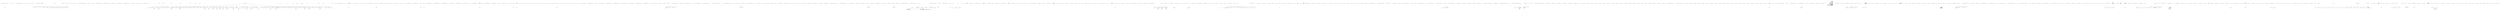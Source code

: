 digraph  {
d3 [cluster="HangFire.States.ApplyStateContext.ApplyStateContext(HangFire.Storage.IStorageConnection, HangFire.States.StateContext, HangFire.States.State, string)", color=green, community=0, label="newState == null", prediction=0, span="34-34"];
d0 [cluster="HangFire.States.ApplyStateContext.ApplyStateContext(HangFire.Storage.IStorageConnection, HangFire.States.StateContext, HangFire.States.State, string)", label="Entry HangFire.States.ApplyStateContext.ApplyStateContext(HangFire.Storage.IStorageConnection, HangFire.States.StateContext, HangFire.States.State, string)", span="26-26"];
d1 [cluster="HangFire.States.ApplyStateContext.ApplyStateContext(HangFire.Storage.IStorageConnection, HangFire.States.StateContext, HangFire.States.State, string)", label="connection == null", span="33-33"];
d4 [cluster="HangFire.States.ApplyStateContext.ApplyStateContext(HangFire.Storage.IStorageConnection, HangFire.States.StateContext, HangFire.States.State, string)", color=green, community=0, label="throw new ArgumentNullException(''newState'');", prediction=1, span="34-34"];
d5 [cluster="HangFire.States.ApplyStateContext.ApplyStateContext(HangFire.Storage.IStorageConnection, HangFire.States.StateContext, HangFire.States.State, string)", label="_connection = connection", span="36-36"];
d9 [cluster="HangFire.States.ApplyStateContext.ApplyStateContext(HangFire.Storage.IStorageConnection, HangFire.States.StateContext, HangFire.States.State, string)", label="Exit HangFire.States.ApplyStateContext.ApplyStateContext(HangFire.Storage.IStorageConnection, HangFire.States.StateContext, HangFire.States.State, string)", span="26-26"];
d10 [cluster="System.ArgumentNullException.ArgumentNullException(string)", label="Entry System.ArgumentNullException.ArgumentNullException(string)", span="0-0"];
d6 [cluster="HangFire.States.ApplyStateContext.ApplyStateContext(HangFire.Storage.IStorageConnection, HangFire.States.StateContext, HangFire.States.State, string)", label="OldStateName = oldStateName", span="37-37"];
d7 [cluster="HangFire.States.ApplyStateContext.ApplyStateContext(HangFire.Storage.IStorageConnection, HangFire.States.StateContext, HangFire.States.State, string)", label="NewState = newState", span="38-38"];
d2 [cluster="HangFire.States.ApplyStateContext.ApplyStateContext(HangFire.Storage.IStorageConnection, HangFire.States.StateContext, HangFire.States.State, string)", label="throw new ArgumentNullException(''connection'');", span="33-33"];
d42 [label="HangFire.States.ApplyStateContext", span=""];
d8 [cluster="HangFire.States.ApplyStateContext.ApplyStateContext(HangFire.Storage.IStorageConnection, HangFire.States.StateContext, HangFire.States.State, string)", label="JobExpirationTimeout = TimeSpan.FromDays(1)", span="39-39"];
d14 [cluster="HangFire.States.ApplyStateContext.ApplyState(HangFire.States.StateHandlerCollection, System.Collections.Generic.IEnumerable<HangFire.States.IApplyStateFilter>)", label="throw new ArgumentNullException(''handlers'');", span="49-49"];
d16 [cluster="HangFire.States.ApplyStateContext.ApplyState(HangFire.States.StateHandlerCollection, System.Collections.Generic.IEnumerable<HangFire.States.IApplyStateFilter>)", label="throw new ArgumentNullException(''filters'');", span="50-50"];
d17 [cluster="HangFire.States.ApplyStateContext.ApplyState(HangFire.States.StateHandlerCollection, System.Collections.Generic.IEnumerable<HangFire.States.IApplyStateFilter>)", label="var transaction = _connection.CreateWriteTransaction()", span="52-52"];
d18 [cluster="HangFire.States.ApplyStateContext.ApplyState(HangFire.States.StateHandlerCollection, System.Collections.Generic.IEnumerable<HangFire.States.IApplyStateFilter>)", label="handlers.GetHandlers(OldStateName)", span="54-54"];
d19 [cluster="HangFire.States.ApplyStateContext.ApplyState(HangFire.States.StateHandlerCollection, System.Collections.Generic.IEnumerable<HangFire.States.IApplyStateFilter>)", label="handler.Unapply(this, transaction)", span="56-56"];
d21 [cluster="HangFire.States.ApplyStateContext.ApplyState(HangFire.States.StateHandlerCollection, System.Collections.Generic.IEnumerable<HangFire.States.IApplyStateFilter>)", label="filter.OnStateUnapplied(this, transaction)", span="61-61"];
d22 [cluster="HangFire.States.ApplyStateContext.ApplyState(HangFire.States.StateHandlerCollection, System.Collections.Generic.IEnumerable<HangFire.States.IApplyStateFilter>)", label="transaction.SetJobState(JobId, NewState)", span="64-64"];
d23 [cluster="HangFire.States.ApplyStateContext.ApplyState(HangFire.States.StateHandlerCollection, System.Collections.Generic.IEnumerable<HangFire.States.IApplyStateFilter>)", label="handlers.GetHandlers(NewState.Name)", span="66-66"];
d24 [cluster="HangFire.States.ApplyStateContext.ApplyState(HangFire.States.StateHandlerCollection, System.Collections.Generic.IEnumerable<HangFire.States.IApplyStateFilter>)", label="handler.Apply(this, transaction)", span="68-68"];
d26 [cluster="HangFire.States.ApplyStateContext.ApplyState(HangFire.States.StateHandlerCollection, System.Collections.Generic.IEnumerable<HangFire.States.IApplyStateFilter>)", label="filter.OnStateApplied(this, transaction)", span="73-73"];
d27 [cluster="HangFire.States.ApplyStateContext.ApplyState(HangFire.States.StateHandlerCollection, System.Collections.Generic.IEnumerable<HangFire.States.IApplyStateFilter>)", label="NewState.ExpireJobOnApply", span="76-76"];
d28 [cluster="HangFire.States.ApplyStateContext.ApplyState(HangFire.States.StateHandlerCollection, System.Collections.Generic.IEnumerable<HangFire.States.IApplyStateFilter>)", label="transaction.ExpireJob(JobId, JobExpirationTimeout)", span="78-78"];
d29 [cluster="HangFire.States.ApplyStateContext.ApplyState(HangFire.States.StateHandlerCollection, System.Collections.Generic.IEnumerable<HangFire.States.IApplyStateFilter>)", label="transaction.PersistJob(JobId)", span="82-82"];
d11 [cluster="System.TimeSpan.FromDays(double)", label="Entry System.TimeSpan.FromDays(double)", span="0-0"];
d13 [cluster="HangFire.States.ApplyStateContext.ApplyState(HangFire.States.StateHandlerCollection, System.Collections.Generic.IEnumerable<HangFire.States.IApplyStateFilter>)", label="handlers == null", span="49-49"];
d31 [cluster="HangFire.States.ApplyStateContext.ApplyState(HangFire.States.StateHandlerCollection, System.Collections.Generic.IEnumerable<HangFire.States.IApplyStateFilter>)", label="Exit HangFire.States.ApplyStateContext.ApplyState(HangFire.States.StateHandlerCollection, System.Collections.Generic.IEnumerable<HangFire.States.IApplyStateFilter>)", span="46-46"];
d15 [cluster="HangFire.States.ApplyStateContext.ApplyState(HangFire.States.StateHandlerCollection, System.Collections.Generic.IEnumerable<HangFire.States.IApplyStateFilter>)", label="filters == null", span="50-50"];
d32 [cluster="HangFire.Storage.IStorageConnection.CreateWriteTransaction()", label="Entry HangFire.Storage.IStorageConnection.CreateWriteTransaction()", span="26-26"];
d30 [cluster="HangFire.States.ApplyStateContext.ApplyState(HangFire.States.StateHandlerCollection, System.Collections.Generic.IEnumerable<HangFire.States.IApplyStateFilter>)", label="transaction.Commit()", span="85-85"];
d12 [cluster="HangFire.States.ApplyStateContext.ApplyState(HangFire.States.StateHandlerCollection, System.Collections.Generic.IEnumerable<HangFire.States.IApplyStateFilter>)", label="Entry HangFire.States.ApplyStateContext.ApplyState(HangFire.States.StateHandlerCollection, System.Collections.Generic.IEnumerable<HangFire.States.IApplyStateFilter>)", span="46-46"];
d20 [cluster="HangFire.States.ApplyStateContext.ApplyState(HangFire.States.StateHandlerCollection, System.Collections.Generic.IEnumerable<HangFire.States.IApplyStateFilter>)", label=filters, span="59-59"];
d33 [cluster="HangFire.States.StateHandlerCollection.GetHandlers(string)", label="Entry HangFire.States.StateHandlerCollection.GetHandlers(string)", span="40-40"];
d34 [cluster="HangFire.States.IStateHandler.Unapply(HangFire.States.ApplyStateContext, HangFire.Storage.IWriteOnlyTransaction)", label="Entry HangFire.States.IStateHandler.Unapply(HangFire.States.ApplyStateContext, HangFire.Storage.IWriteOnlyTransaction)", span="25-25"];
d35 [cluster="HangFire.States.IApplyStateFilter.OnStateUnapplied(HangFire.States.ApplyStateContext, HangFire.Storage.IWriteOnlyTransaction)", label="Entry HangFire.States.IApplyStateFilter.OnStateUnapplied(HangFire.States.ApplyStateContext, HangFire.Storage.IWriteOnlyTransaction)", span="36-36"];
d36 [cluster="HangFire.Storage.IWriteOnlyTransaction.SetJobState(string, HangFire.States.State)", label="Entry HangFire.Storage.IWriteOnlyTransaction.SetJobState(string, HangFire.States.State)", span="26-26"];
d25 [cluster="HangFire.States.ApplyStateContext.ApplyState(HangFire.States.StateHandlerCollection, System.Collections.Generic.IEnumerable<HangFire.States.IApplyStateFilter>)", label=filters, span="71-71"];
d37 [cluster="HangFire.States.IStateHandler.Apply(HangFire.States.ApplyStateContext, HangFire.Storage.IWriteOnlyTransaction)", label="Entry HangFire.States.IStateHandler.Apply(HangFire.States.ApplyStateContext, HangFire.Storage.IWriteOnlyTransaction)", span="24-24"];
d38 [cluster="HangFire.States.IApplyStateFilter.OnStateApplied(HangFire.States.ApplyStateContext, HangFire.Storage.IWriteOnlyTransaction)", label="Entry HangFire.States.IApplyStateFilter.OnStateApplied(HangFire.States.ApplyStateContext, HangFire.Storage.IWriteOnlyTransaction)", span="29-29"];
d39 [cluster="HangFire.Storage.IWriteOnlyTransaction.ExpireJob(string, System.TimeSpan)", label="Entry HangFire.Storage.IWriteOnlyTransaction.ExpireJob(string, System.TimeSpan)", span="24-24"];
d40 [cluster="HangFire.Storage.IWriteOnlyTransaction.PersistJob(string)", label="Entry HangFire.Storage.IWriteOnlyTransaction.PersistJob(string)", span="25-25"];
d41 [cluster="HangFire.Storage.IWriteOnlyTransaction.Commit()", label="Entry HangFire.Storage.IWriteOnlyTransaction.Commit()", span="53-53"];
m0_0 [cluster="Hangfire.Core.Tests.Server.BackgroundJobServerOptionsFacts.Ctor_InitializeProperties_WithCorrectValues()", file="ApplyStateContextFacts.cs", label="Entry Hangfire.Core.Tests.Server.BackgroundJobServerOptionsFacts.Ctor_InitializeProperties_WithCorrectValues()", span="9-9"];
m0_2 [cluster="Hangfire.Core.Tests.Server.BackgroundJobServerOptionsFacts.Ctor_InitializeProperties_WithCorrectValues()", color=green, community=0, file="ApplyStateContextFacts.cs", label="Assert.Equal(Math.Min(Environment.ProcessorCount * 5, 40), options.WorkerCount)", prediction=2, span="13-13"];
m0_1 [cluster="Hangfire.Core.Tests.Server.BackgroundJobServerOptionsFacts.Ctor_InitializeProperties_WithCorrectValues()", file="ApplyStateContextFacts.cs", label="var options = CreateOptions()", span="11-11"];
m0_4 [cluster="Hangfire.Core.Tests.Server.BackgroundJobServerOptionsFacts.Ctor_InitializeProperties_WithCorrectValues()", file="ApplyStateContextFacts.cs", label="Assert.True(options.ShutdownTimeout > TimeSpan.Zero)", span="15-15"];
m0_7 [cluster="Hangfire.Core.Tests.Server.BackgroundJobServerOptionsFacts.CreateOptions()", color=green, community=0, file="ApplyStateContextFacts.cs", label="Entry Hangfire.Core.Tests.Server.BackgroundJobServerOptionsFacts.CreateOptions()", prediction=2, span="63-63"];
m0_6 [cluster="Hangfire.Core.Tests.Server.BackgroundJobServerOptionsFacts.Ctor_InitializeProperties_WithCorrectValues()", file="ApplyStateContextFacts.cs", label="Exit Hangfire.Core.Tests.Server.BackgroundJobServerOptionsFacts.Ctor_InitializeProperties_WithCorrectValues()", span="9-9"];
m0_8 [cluster="System.Math.Min(int, int)", color=green, community=0, file="ApplyStateContextFacts.cs", label="Entry System.Math.Min(int, int)", prediction=2, span="0-0"];
m0_9 [cluster="Unk.Equal", color=green, community=0, file="ApplyStateContextFacts.cs", label="Entry Unk.Equal", prediction=2, span=""];
m0_5 [cluster="Hangfire.Core.Tests.Server.BackgroundJobServerOptionsFacts.Ctor_InitializeProperties_WithCorrectValues()", file="ApplyStateContextFacts.cs", label="Assert.True(options.SchedulePollingInterval > TimeSpan.Zero)", span="16-16"];
m0_10 [cluster="Unk.True", file="ApplyStateContextFacts.cs", label="Entry Unk.True", span=""];
m0_16 [cluster="lambda expression", file="ApplyStateContextFacts.cs", label="Entry lambda expression", span="25-25"];
m0_214 [cluster="Unk.Same", file="ApplyStateContextFacts.cs", label="Entry Unk.Same", span=""];
m0_15 [cluster="Unk.>", file="ApplyStateContextFacts.cs", label="Entry Unk.>", span=""];
m0_137 [cluster="Unk.Apply", file="ApplyStateContextFacts.cs", label="Entry Unk.Apply", span=""];
m0_36 [cluster="Hangfire.Core.Tests.Server.BackgroundJobServerOptionsFacts.Queues_ThrowsAnException_WhenGivenArrayIsEmpty()", file="ApplyStateContextFacts.cs", label="Exit Hangfire.Core.Tests.Server.BackgroundJobServerOptionsFacts.Queues_ThrowsAnException_WhenGivenArrayIsEmpty()", span="47-47"];
m0_76 [cluster="Unk.SetJobState", file="ApplyStateContextFacts.cs", label="Entry Unk.SetJobState", span=""];
m0_45 [cluster="lambda expression", file="ApplyStateContextFacts.cs", label="Entry lambda expression", span="54-54"];
m0_46 [cluster="lambda expression", color=green, community=0, file="ApplyStateContextFacts.cs", label="new ApplyStateContext(_connection.Object, _stateContext, null, OldState)", prediction=2, span="54-54"];
m0_31 [cluster="lambda expression", file="ApplyStateContextFacts.cs", label="options.Queues = null", span="43-43"];
m0_32 [cluster="lambda expression", color=green, community=2, file="ApplyStateContextFacts.cs", label="Exit lambda expression", prediction=2, span="43-43"];
m0_33 [cluster="Hangfire.Core.Tests.Server.BackgroundJobServerOptionsFacts.Queues_ThrowsAnException_WhenGivenArrayIsEmpty()", color=green, community=0, file="ApplyStateContextFacts.cs", label="Entry Hangfire.Core.Tests.Server.BackgroundJobServerOptionsFacts.Queues_ThrowsAnException_WhenGivenArrayIsEmpty()", prediction=8, span="47-47"];
m0_34 [cluster="Hangfire.Core.Tests.Server.BackgroundJobServerOptionsFacts.Queues_ThrowsAnException_WhenGivenArrayIsEmpty()", file="ApplyStateContextFacts.cs", label="var options = CreateOptions()", span="49-49"];
m0_184 [cluster="Unk.OnStateUnapplied", file="ApplyStateContextFacts.cs", label="Entry Unk.OnStateUnapplied", span=""];
m0_154 [cluster="Unk.ExpireJob", file="ApplyStateContextFacts.cs", label="Entry Unk.ExpireJob", span=""];
m0_35 [cluster="Hangfire.Core.Tests.Server.BackgroundJobServerOptionsFacts.Queues_ThrowsAnException_WhenGivenArrayIsEmpty()", file="ApplyStateContextFacts.cs", label="Assert.Throws<ArgumentException>(\r\n                () => options.Queues = new string[0])", span="51-52"];
m0_18 [cluster="lambda expression", file="ApplyStateContextFacts.cs", label="Exit lambda expression", span="25-25"];
m0_179 [cluster="Mock<IApplyStateFilter>.cstr", file="ApplyStateContextFacts.cs", label="Entry Mock<IApplyStateFilter>.cstr", span=""];
m0_40 [cluster="Hangfire.Core.Tests.Server.BackgroundJobServerOptionsFacts.ServerWatchDogOptions_IsNonNullByDefault()", file="ApplyStateContextFacts.cs", label="Entry Hangfire.Core.Tests.Server.BackgroundJobServerOptionsFacts.ServerWatchDogOptions_IsNonNullByDefault()", span="56-56"];
m0_26 [cluster="lambda expression", file="ApplyStateContextFacts.cs", label="Exit lambda expression", span="29-29"];
m0_27 [cluster="lambda expression", file="ApplyStateContextFacts.cs", label="Entry lambda expression", span="38-38"];
m0_28 [cluster="lambda expression", color=green, community=0, file="ApplyStateContextFacts.cs", label="x.CreateWriteTransaction()", prediction=9, span="38-38"];
m0_29 [cluster="lambda expression", file="ApplyStateContextFacts.cs", label="Exit lambda expression", span="38-38"];
m0_208 [cluster="HangFire.Core.Tests.States.ApplyStateContextFacts.Ctor_ShouldSetPropertiesCorrectly()", file="ApplyStateContextFacts.cs", label="Entry HangFire.Core.Tests.States.ApplyStateContextFacts.Ctor_ShouldSetPropertiesCorrectly()", span="224-224"];
m0_211 [cluster="HangFire.Core.Tests.States.ApplyStateContextFacts.Ctor_ShouldSetPropertiesCorrectly()", color=green, community=0, file="ApplyStateContextFacts.cs", label="Assert.Same(_newState.Object, context.NewState)", prediction=2, span="229-229"];
m0_209 [cluster="HangFire.Core.Tests.States.ApplyStateContextFacts.Ctor_ShouldSetPropertiesCorrectly()", file="ApplyStateContextFacts.cs", label="var context = CreateContext()", span="226-226"];
m0_210 [cluster="HangFire.Core.Tests.States.ApplyStateContextFacts.Ctor_ShouldSetPropertiesCorrectly()", file="ApplyStateContextFacts.cs", label="Assert.Equal(OldState, context.OldStateName)", span="228-228"];
m0_212 [cluster="HangFire.Core.Tests.States.ApplyStateContextFacts.Ctor_ShouldSetPropertiesCorrectly()", file="ApplyStateContextFacts.cs", label="Assert.Same(_job, context.Job)", span="230-230"];
m0_213 [cluster="HangFire.Core.Tests.States.ApplyStateContextFacts.Ctor_ShouldSetPropertiesCorrectly()", file="ApplyStateContextFacts.cs", label="Exit HangFire.Core.Tests.States.ApplyStateContextFacts.Ctor_ShouldSetPropertiesCorrectly()", span="224-224"];
m0_204 [cluster="Unk.OnStateApplied", file="ApplyStateContextFacts.cs", label="Entry Unk.OnStateApplied", span=""];
m0_53 [cluster="HangFire.Core.Tests.States.ApplyStateContextFacts.CreateContext()", file="ApplyStateContextFacts.cs", label="Entry HangFire.Core.Tests.States.ApplyStateContextFacts.CreateContext()", span="233-233"];
m0_215 [cluster="HangFire.Core.Tests.States.ApplyStateContextFacts.CreateContext()", color=green, community=0, file="ApplyStateContextFacts.cs", label="return new ApplyStateContext(\r\n                _connection.Object,\r\n                _stateContext,\r\n                _newState.Object,\r\n                OldState);", prediction=2, span="235-239"];
m0_216 [cluster="HangFire.Core.Tests.States.ApplyStateContextFacts.CreateContext()", file="ApplyStateContextFacts.cs", label="Exit HangFire.Core.Tests.States.ApplyStateContextFacts.CreateContext()", span="233-233"];
m0_72 [cluster="Unk.InSequence", file="ApplyStateContextFacts.cs", label="Entry Unk.InSequence", span=""];
m0_180 [cluster="Unk.Add", file="ApplyStateContextFacts.cs", label="Entry Unk.Add", span=""];
m0_44 [cluster="HangFire.Core.Tests.States.ApplyStateContextFacts.Ctor_ThrowsAnException_WhenNewStateIsNull()", file="ApplyStateContextFacts.cs", label="Exit HangFire.Core.Tests.States.ApplyStateContextFacts.Ctor_ThrowsAnException_WhenNewStateIsNull()", span="51-51"];
m0_81 [cluster="HangFire.Core.Tests.States.ApplyStateContextFacts.ApplyState_UnapplyHandlers_ShouldBeCalled_BeforeSettingTheState()", file="ApplyStateContextFacts.cs", label="Entry HangFire.Core.Tests.States.ApplyStateContextFacts.ApplyState_UnapplyHandlers_ShouldBeCalled_BeforeSettingTheState()", span="99-99"];
m0_82 [cluster="HangFire.Core.Tests.States.ApplyStateContextFacts.ApplyState_UnapplyHandlers_ShouldBeCalled_BeforeSettingTheState()", file="ApplyStateContextFacts.cs", label="var context = CreateContext()", span="102-102"];
m0_87 [cluster="HangFire.Core.Tests.States.ApplyStateContextFacts.ApplyState_UnapplyHandlers_ShouldBeCalled_BeforeSettingTheState()", file="ApplyStateContextFacts.cs", label="_handlers.AddHandler(handler1.Object)", span="110-110"];
m0_88 [cluster="HangFire.Core.Tests.States.ApplyStateContextFacts.ApplyState_UnapplyHandlers_ShouldBeCalled_BeforeSettingTheState()", file="ApplyStateContextFacts.cs", label="_handlers.AddHandler(handler2.Object)", span="111-111"];
m0_89 [cluster="HangFire.Core.Tests.States.ApplyStateContextFacts.ApplyState_UnapplyHandlers_ShouldBeCalled_BeforeSettingTheState()", file="ApplyStateContextFacts.cs", label="handler1.Setup(x => x.Unapply(context, _transaction.Object)).InSequence()", span="113-113"];
m0_90 [cluster="HangFire.Core.Tests.States.ApplyStateContextFacts.ApplyState_UnapplyHandlers_ShouldBeCalled_BeforeSettingTheState()", file="ApplyStateContextFacts.cs", label="handler2.Setup(x => x.Unapply(context, _transaction.Object)).InSequence()", span="114-114"];
m0_91 [cluster="HangFire.Core.Tests.States.ApplyStateContextFacts.ApplyState_UnapplyHandlers_ShouldBeCalled_BeforeSettingTheState()", file="ApplyStateContextFacts.cs", label="_transaction.Setup(x => x.SetJobState(It.IsAny<string>(), It.IsAny<State>()))\r\n                .InSequence()", span="115-116"];
m0_92 [cluster="HangFire.Core.Tests.States.ApplyStateContextFacts.ApplyState_UnapplyHandlers_ShouldBeCalled_BeforeSettingTheState()", file="ApplyStateContextFacts.cs", label="context.ApplyState(_handlers, _filters)", span="119-119"];
m0_84 [cluster="HangFire.Core.Tests.States.ApplyStateContextFacts.ApplyState_UnapplyHandlers_ShouldBeCalled_BeforeSettingTheState()", file="ApplyStateContextFacts.cs", label="handler1.Setup(x => x.StateName).Returns(OldState)", span="105-105"];
m0_86 [cluster="HangFire.Core.Tests.States.ApplyStateContextFacts.ApplyState_UnapplyHandlers_ShouldBeCalled_BeforeSettingTheState()", file="ApplyStateContextFacts.cs", label="handler2.Setup(x => x.StateName).Returns(OldState)", span="108-108"];
m0_83 [cluster="HangFire.Core.Tests.States.ApplyStateContextFacts.ApplyState_UnapplyHandlers_ShouldBeCalled_BeforeSettingTheState()", file="ApplyStateContextFacts.cs", label="var handler1 = new Mock<IStateHandler>()", span="104-104"];
m0_85 [cluster="HangFire.Core.Tests.States.ApplyStateContextFacts.ApplyState_UnapplyHandlers_ShouldBeCalled_BeforeSettingTheState()", file="ApplyStateContextFacts.cs", label="var handler2 = new Mock<IStateHandler>()", span="107-107"];
m0_93 [cluster="HangFire.Core.Tests.States.ApplyStateContextFacts.ApplyState_UnapplyHandlers_ShouldBeCalled_BeforeSettingTheState()", file="ApplyStateContextFacts.cs", label="Exit HangFire.Core.Tests.States.ApplyStateContextFacts.ApplyState_UnapplyHandlers_ShouldBeCalled_BeforeSettingTheState()", span="99-99"];
m0_168 [cluster="HangFire.Core.Tests.States.ApplyStateContextFacts.ApplyState_StateUnappliedFilters_ShouldBeCalled_BeforeSettingTheState()", file="ApplyStateContextFacts.cs", label="Entry HangFire.Core.Tests.States.ApplyStateContextFacts.ApplyState_StateUnappliedFilters_ShouldBeCalled_BeforeSettingTheState()", span="175-175"];
m0_169 [cluster="HangFire.Core.Tests.States.ApplyStateContextFacts.ApplyState_StateUnappliedFilters_ShouldBeCalled_BeforeSettingTheState()", file="ApplyStateContextFacts.cs", label="var context = CreateContext()", span="178-178"];
m0_172 [cluster="HangFire.Core.Tests.States.ApplyStateContextFacts.ApplyState_StateUnappliedFilters_ShouldBeCalled_BeforeSettingTheState()", file="ApplyStateContextFacts.cs", label="_filters.Add(filter1.Object)", span="183-183"];
m0_173 [cluster="HangFire.Core.Tests.States.ApplyStateContextFacts.ApplyState_StateUnappliedFilters_ShouldBeCalled_BeforeSettingTheState()", file="ApplyStateContextFacts.cs", label="_filters.Add(filter2.Object)", span="184-184"];
m0_174 [cluster="HangFire.Core.Tests.States.ApplyStateContextFacts.ApplyState_StateUnappliedFilters_ShouldBeCalled_BeforeSettingTheState()", file="ApplyStateContextFacts.cs", label="filter1.Setup(x => x.OnStateUnapplied(context, _transaction.Object))\r\n                .InSequence()", span="186-187"];
m0_175 [cluster="HangFire.Core.Tests.States.ApplyStateContextFacts.ApplyState_StateUnappliedFilters_ShouldBeCalled_BeforeSettingTheState()", file="ApplyStateContextFacts.cs", label="filter2.Setup(x => x.OnStateUnapplied(context, _transaction.Object))\r\n                .InSequence()", span="188-189"];
m0_176 [cluster="HangFire.Core.Tests.States.ApplyStateContextFacts.ApplyState_StateUnappliedFilters_ShouldBeCalled_BeforeSettingTheState()", file="ApplyStateContextFacts.cs", label="_transaction\r\n                .Setup(x => x.SetJobState(It.IsAny<string>(), It.IsAny<State>()))\r\n                .InSequence()", span="190-192"];
m0_177 [cluster="HangFire.Core.Tests.States.ApplyStateContextFacts.ApplyState_StateUnappliedFilters_ShouldBeCalled_BeforeSettingTheState()", file="ApplyStateContextFacts.cs", label="context.ApplyState(_handlers, _filters)", span="195-195"];
m0_170 [cluster="HangFire.Core.Tests.States.ApplyStateContextFacts.ApplyState_StateUnappliedFilters_ShouldBeCalled_BeforeSettingTheState()", file="ApplyStateContextFacts.cs", label="var filter1 = new Mock<IApplyStateFilter>()", span="180-180"];
m0_171 [cluster="HangFire.Core.Tests.States.ApplyStateContextFacts.ApplyState_StateUnappliedFilters_ShouldBeCalled_BeforeSettingTheState()", file="ApplyStateContextFacts.cs", label="var filter2 = new Mock<IApplyStateFilter>()", span="181-181"];
m0_178 [cluster="HangFire.Core.Tests.States.ApplyStateContextFacts.ApplyState_StateUnappliedFilters_ShouldBeCalled_BeforeSettingTheState()", file="ApplyStateContextFacts.cs", label="Exit HangFire.Core.Tests.States.ApplyStateContextFacts.ApplyState_StateUnappliedFilters_ShouldBeCalled_BeforeSettingTheState()", span="175-175"];
m0_141 [cluster="HangFire.Core.Tests.States.ApplyStateContextFacts.ApplyState_ShouldSetJobExpiration_WhenTheStateSaysToDoSo()", file="ApplyStateContextFacts.cs", label="Entry HangFire.Core.Tests.States.ApplyStateContextFacts.ApplyState_ShouldSetJobExpiration_WhenTheStateSaysToDoSo()", span="153-153"];
m0_143 [cluster="HangFire.Core.Tests.States.ApplyStateContextFacts.ApplyState_ShouldSetJobExpiration_WhenTheStateSaysToDoSo()", color=green, community=0, file="ApplyStateContextFacts.cs", label="_newState.Setup(x => x.ExpireJobOnApply).Returns(true)", prediction=2, span="156-156"];
m0_142 [cluster="HangFire.Core.Tests.States.ApplyStateContextFacts.ApplyState_ShouldSetJobExpiration_WhenTheStateSaysToDoSo()", file="ApplyStateContextFacts.cs", label="var context = CreateContext()", span="155-155"];
m0_144 [cluster="HangFire.Core.Tests.States.ApplyStateContextFacts.ApplyState_ShouldSetJobExpiration_WhenTheStateSaysToDoSo()", file="ApplyStateContextFacts.cs", label="context.ApplyState(_handlers, _filters)", span="158-158"];
m0_145 [cluster="HangFire.Core.Tests.States.ApplyStateContextFacts.ApplyState_ShouldSetJobExpiration_WhenTheStateSaysToDoSo()", file="ApplyStateContextFacts.cs", label="_transaction.Verify(x => x.ExpireJob(JobId, It.IsAny<TimeSpan>()))", span="160-160"];
m0_146 [cluster="HangFire.Core.Tests.States.ApplyStateContextFacts.ApplyState_ShouldSetJobExpiration_WhenTheStateSaysToDoSo()", file="ApplyStateContextFacts.cs", label="Exit HangFire.Core.Tests.States.ApplyStateContextFacts.ApplyState_ShouldSetJobExpiration_WhenTheStateSaysToDoSo()", span="153-153"];
m0_11 [cluster="HangFire.Common.Job.FromExpression(System.Linq.Expressions.Expression<System.Action>)", file="ApplyStateContextFacts.cs", label="Entry HangFire.Common.Job.FromExpression(System.Linq.Expressions.Expression<System.Action>)", span="119-119"];
m0_12 [cluster="Mock<State>.cstr", file="ApplyStateContextFacts.cs", label="Entry Mock<State>.cstr", span=""];
m0_14 [cluster="Unk.Returns", file="ApplyStateContextFacts.cs", label="Entry Unk.Returns", span=""];
m0_58 [cluster="HangFire.Core.Tests.States.ApplyStateContextFacts.ApplyState_ShouldThrowAnException_WhenFiltersIsNull()", file="ApplyStateContextFacts.cs", label="Entry HangFire.Core.Tests.States.ApplyStateContextFacts.ApplyState_ShouldThrowAnException_WhenFiltersIsNull()", span="71-71"];
m0_59 [cluster="HangFire.Core.Tests.States.ApplyStateContextFacts.ApplyState_ShouldThrowAnException_WhenFiltersIsNull()", file="ApplyStateContextFacts.cs", label="var context = CreateContext()", span="73-73"];
m0_60 [cluster="HangFire.Core.Tests.States.ApplyStateContextFacts.ApplyState_ShouldThrowAnException_WhenFiltersIsNull()", file="ApplyStateContextFacts.cs", label="var exception = Assert.Throws<ArgumentNullException>(\r\n                () => context.ApplyState(_handlers, null))", span="75-76"];
m0_61 [cluster="HangFire.Core.Tests.States.ApplyStateContextFacts.ApplyState_ShouldThrowAnException_WhenFiltersIsNull()", file="ApplyStateContextFacts.cs", label="Assert.Equal(''filters'', exception.ParamName)", span="78-78"];
m0_62 [cluster="HangFire.Core.Tests.States.ApplyStateContextFacts.ApplyState_ShouldThrowAnException_WhenFiltersIsNull()", file="ApplyStateContextFacts.cs", label="Exit HangFire.Core.Tests.States.ApplyStateContextFacts.ApplyState_ShouldThrowAnException_WhenFiltersIsNull()", span="71-71"];
m0_41 [cluster="HangFire.Core.Tests.States.ApplyStateContextFacts.Ctor_ThrowsAnException_WhenNewStateIsNull()", file="ApplyStateContextFacts.cs", label="Entry HangFire.Core.Tests.States.ApplyStateContextFacts.Ctor_ThrowsAnException_WhenNewStateIsNull()", span="51-51"];
m0_42 [cluster="HangFire.Core.Tests.States.ApplyStateContextFacts.Ctor_ThrowsAnException_WhenNewStateIsNull()", color=green, community=2, file="ApplyStateContextFacts.cs", label="var exception = Assert.Throws<ArgumentNullException>(\r\n                () => new ApplyStateContext(_connection.Object, _stateContext, null, OldState))", prediction=13, span="53-54"];
m0_43 [cluster="HangFire.Core.Tests.States.ApplyStateContextFacts.Ctor_ThrowsAnException_WhenNewStateIsNull()", color=green, community=0, file="ApplyStateContextFacts.cs", label="Assert.Equal(''newState'', exception.ParamName)", prediction=14, span="56-56"];
m0_48 [cluster="HangFire.Core.Tests.States.ApplyStateContextFacts.ApplyState_ShouldThrowAnException_WhenHandlersIsNull()", file="ApplyStateContextFacts.cs", label=options, span=""];
m0_49 [cluster="HangFire.Core.Tests.States.ApplyStateContextFacts.ApplyState_ShouldThrowAnException_WhenHandlersIsNull()", file="ApplyStateContextFacts.cs", label=options, span=""];
m0_50 [cluster="HangFire.Core.Tests.States.ApplyStateContextFacts.ApplyState_ShouldThrowAnException_WhenHandlersIsNull()", file="ApplyStateContextFacts.cs", label=options, span=""];
m0_51 [cluster="HangFire.Core.Tests.States.ApplyStateContextFacts.ApplyState_ShouldThrowAnException_WhenHandlersIsNull()", file="ApplyStateContextFacts.cs", label=options, span=""];
m0_52 [cluster="HangFire.Core.Tests.States.ApplyStateContextFacts.ApplyState_ShouldThrowAnException_WhenHandlersIsNull()", file="ApplyStateContextFacts.cs", label="Exit HangFire.Core.Tests.States.ApplyStateContextFacts.ApplyState_ShouldThrowAnException_WhenHandlersIsNull()", span="60-60"];
m0_105 [cluster="Unk.Unapply", file="ApplyStateContextFacts.cs", label="Entry Unk.Unapply", span=""];
m0_47 [cluster="lambda expression", file="ApplyStateContextFacts.cs", label="Exit lambda expression", span="54-54"];
m0_95 [cluster="Unk.AddHandler", file="ApplyStateContextFacts.cs", label="Entry Unk.AddHandler", span=""];
m0_128 [cluster="lambda expression", file="ApplyStateContextFacts.cs", label="Entry lambda expression", span="134-134"];
m0_24 [cluster="lambda expression", file="ApplyStateContextFacts.cs", label="Entry lambda expression", span="29-29"];
m0_23 [cluster="lambda expression", file="ApplyStateContextFacts.cs", label="Entry lambda expression", span="34-34"];
m0_25 [cluster="lambda expression", color=green, community=0, file="ApplyStateContextFacts.cs", label="x.Name", prediction=15, span="29-29"];
m0_30 [cluster="Unk.CreateWriteTransaction", file="ApplyStateContextFacts.cs", label="Entry Unk.CreateWriteTransaction", span=""];
m0_38 [cluster="lambda expression", color=green, community=0, file="ApplyStateContextFacts.cs", label="new ApplyStateContext(null, _stateContext, _newState.Object, OldState)", prediction=2, span="45-45"];
m0_37 [cluster="lambda expression", file="ApplyStateContextFacts.cs", label="Entry lambda expression", span="52-52"];
m0_39 [cluster="lambda expression", file="ApplyStateContextFacts.cs", label="Exit lambda expression", span="52-52"];
m0_73 [cluster="lambda expression", file="ApplyStateContextFacts.cs", label="Entry lambda expression", span="85-86"];
m0_74 [cluster="lambda expression", color=green, community=0, file="ApplyStateContextFacts.cs", label="x.SetJobState(\r\n                JobId, _newState.Object)", prediction=2, span="85-86"];
m0_75 [cluster="lambda expression", file="ApplyStateContextFacts.cs", label="Exit lambda expression", span="85-86"];
m0_148 [cluster="lambda expression", file="ApplyStateContextFacts.cs", label="Entry lambda expression", span="156-156"];
m0_149 [cluster="lambda expression", color=green, community=0, file="ApplyStateContextFacts.cs", label="x.ExpireJobOnApply", prediction=18, span="156-156"];
m0_150 [cluster="lambda expression", file="ApplyStateContextFacts.cs", label="Exit lambda expression", span="156-156"];
m0_161 [cluster="lambda expression", file="ApplyStateContextFacts.cs", label="Entry lambda expression", span="167-167"];
m0_162 [cluster="lambda expression", color=green, community=0, file="ApplyStateContextFacts.cs", label="x.ExpireJobOnApply", prediction=19, span="167-167"];
m0_163 [cluster="lambda expression", file="ApplyStateContextFacts.cs", label="Exit lambda expression", span="167-167"];
m0_55 [cluster="lambda expression", file="ApplyStateContextFacts.cs", label="context.ApplyState(null, _filters)", span="65-65"];
m0_64 [cluster="lambda expression", file="ApplyStateContextFacts.cs", label="context.ApplyState(_handlers, null)", span="76-76"];
m0_103 [cluster="lambda expression", file="ApplyStateContextFacts.cs", label="x.Unapply(context, _transaction.Object)", span="113-113"];
m0_107 [cluster="lambda expression", file="ApplyStateContextFacts.cs", label="x.Unapply(context, _transaction.Object)", span="114-114"];
m0_135 [cluster="lambda expression", file="ApplyStateContextFacts.cs", label="x.Apply(context, _transaction.Object)", span="143-143"];
m0_139 [cluster="lambda expression", file="ApplyStateContextFacts.cs", label="x.Apply(context, _transaction.Object)", span="144-144"];
m0_182 [cluster="lambda expression", file="ApplyStateContextFacts.cs", label="x.OnStateUnapplied(context, _transaction.Object)", span="186-186"];
m0_186 [cluster="lambda expression", file="ApplyStateContextFacts.cs", label="x.OnStateUnapplied(context, _transaction.Object)", span="188-188"];
m0_202 [cluster="lambda expression", file="ApplyStateContextFacts.cs", label="x.OnStateApplied(context, _transaction.Object)", span="212-212"];
m0_206 [cluster="lambda expression", file="ApplyStateContextFacts.cs", label="x.OnStateApplied(context, _transaction.Object)", span="214-214"];
m0_110 [cluster="lambda expression", file="ApplyStateContextFacts.cs", label="x.SetJobState(It.IsAny<string>(), It.IsAny<State>())", span="115-115"];
m0_132 [cluster="lambda expression", file="ApplyStateContextFacts.cs", label="x.SetJobState(It.IsAny<string>(), It.IsAny<State>())", span="140-140"];
m0_152 [cluster="lambda expression", file="ApplyStateContextFacts.cs", label="x.ExpireJob(JobId, It.IsAny<TimeSpan>())", span="160-160"];
m0_189 [cluster="lambda expression", file="ApplyStateContextFacts.cs", label="x.SetJobState(It.IsAny<string>(), It.IsAny<State>())", span="191-191"];
m0_77 [cluster="lambda expression", file="ApplyStateContextFacts.cs", label="Entry lambda expression", span="88-88"];
m0_54 [cluster="lambda expression", file="ApplyStateContextFacts.cs", label="Entry lambda expression", span="65-65"];
m0_56 [cluster="lambda expression", file="ApplyStateContextFacts.cs", label="Exit lambda expression", span="65-65"];
m0_63 [cluster="lambda expression", file="ApplyStateContextFacts.cs", label="Entry lambda expression", span="76-76"];
m0_65 [cluster="lambda expression", file="ApplyStateContextFacts.cs", label="Exit lambda expression", span="76-76"];
m0_102 [cluster="lambda expression", file="ApplyStateContextFacts.cs", label="Entry lambda expression", span="113-113"];
m0_104 [cluster="lambda expression", file="ApplyStateContextFacts.cs", label="Exit lambda expression", span="113-113"];
m0_106 [cluster="lambda expression", file="ApplyStateContextFacts.cs", label="Entry lambda expression", span="114-114"];
m0_108 [cluster="lambda expression", file="ApplyStateContextFacts.cs", label="Exit lambda expression", span="114-114"];
m0_109 [cluster="lambda expression", file="ApplyStateContextFacts.cs", label="Entry lambda expression", span="115-115"];
m0_131 [cluster="lambda expression", file="ApplyStateContextFacts.cs", label="Entry lambda expression", span="140-140"];
m0_134 [cluster="lambda expression", file="ApplyStateContextFacts.cs", label="Entry lambda expression", span="143-143"];
m0_136 [cluster="lambda expression", file="ApplyStateContextFacts.cs", label="Exit lambda expression", span="143-143"];
m0_138 [cluster="lambda expression", file="ApplyStateContextFacts.cs", label="Entry lambda expression", span="144-144"];
m0_140 [cluster="lambda expression", file="ApplyStateContextFacts.cs", label="Exit lambda expression", span="144-144"];
m0_151 [cluster="lambda expression", file="ApplyStateContextFacts.cs", label="Entry lambda expression", span="160-160"];
m0_164 [cluster="lambda expression", file="ApplyStateContextFacts.cs", label="Entry lambda expression", span="171-171"];
m0_181 [cluster="lambda expression", file="ApplyStateContextFacts.cs", label="Entry lambda expression", span="186-186"];
m0_183 [cluster="lambda expression", file="ApplyStateContextFacts.cs", label="Exit lambda expression", span="186-186"];
m0_185 [cluster="lambda expression", file="ApplyStateContextFacts.cs", label="Entry lambda expression", span="188-188"];
m0_187 [cluster="lambda expression", file="ApplyStateContextFacts.cs", label="Exit lambda expression", span="188-188"];
m0_188 [cluster="lambda expression", file="ApplyStateContextFacts.cs", label="Entry lambda expression", span="191-191"];
m0_201 [cluster="lambda expression", file="ApplyStateContextFacts.cs", label="Entry lambda expression", span="212-212"];
m0_203 [cluster="lambda expression", file="ApplyStateContextFacts.cs", label="Exit lambda expression", span="212-212"];
m0_205 [cluster="lambda expression", file="ApplyStateContextFacts.cs", label="Entry lambda expression", span="214-214"];
m0_207 [cluster="lambda expression", file="ApplyStateContextFacts.cs", label="Exit lambda expression", span="214-214"];
m0_96 [cluster="lambda expression", file="ApplyStateContextFacts.cs", label="Entry lambda expression", span="105-105"];
m0_99 [cluster="lambda expression", file="ApplyStateContextFacts.cs", label="Entry lambda expression", span="108-108"];
m0_125 [cluster="lambda expression", file="ApplyStateContextFacts.cs", label="Entry lambda expression", span="131-131"];
m0_111 [cluster="lambda expression", file="ApplyStateContextFacts.cs", label="Exit lambda expression", span="115-115"];
m0_133 [cluster="lambda expression", file="ApplyStateContextFacts.cs", label="Exit lambda expression", span="140-140"];
m0_153 [cluster="lambda expression", file="ApplyStateContextFacts.cs", label="Exit lambda expression", span="160-160"];
m0_190 [cluster="lambda expression", file="ApplyStateContextFacts.cs", label="Exit lambda expression", span="191-191"];
m0_79 [cluster="lambda expression", file="ApplyStateContextFacts.cs", label="Exit lambda expression", span="88-88"];
m0_78 [cluster="lambda expression", file="ApplyStateContextFacts.cs", label="x.Commit()", span="88-88"];
m0_166 [cluster="lambda expression", file="ApplyStateContextFacts.cs", label="Exit lambda expression", span="171-171"];
m0_165 [cluster="lambda expression", file="ApplyStateContextFacts.cs", label="x.PersistJob(JobId)", span="171-171"];
m0_98 [cluster="lambda expression", file="ApplyStateContextFacts.cs", label="Exit lambda expression", span="105-105"];
m0_97 [cluster="lambda expression", file="ApplyStateContextFacts.cs", label="x.StateName", span="105-105"];
m0_101 [cluster="lambda expression", file="ApplyStateContextFacts.cs", label="Exit lambda expression", span="108-108"];
m0_100 [cluster="lambda expression", file="ApplyStateContextFacts.cs", label="x.StateName", span="108-108"];
m0_127 [cluster="lambda expression", file="ApplyStateContextFacts.cs", label="Exit lambda expression", span="131-131"];
m0_126 [cluster="lambda expression", file="ApplyStateContextFacts.cs", label="x.StateName", span="131-131"];
m0_129 [cluster="lambda expression", file="ApplyStateContextFacts.cs", label="x.StateName", span="134-134"];
m0_130 [cluster="lambda expression", file="ApplyStateContextFacts.cs", label="Exit lambda expression", span="134-134"];
m0_155 [cluster="HangFire.Core.Tests.States.ApplyStateContextFacts.ApplyState_ShouldPersistTheJob_WhenTheStateSaysToNotToExpireIt()", file="ApplyStateContextFacts.cs", label="Entry HangFire.Core.Tests.States.ApplyStateContextFacts.ApplyState_ShouldPersistTheJob_WhenTheStateSaysToNotToExpireIt()", span="164-164"];
m0_157 [cluster="HangFire.Core.Tests.States.ApplyStateContextFacts.ApplyState_ShouldPersistTheJob_WhenTheStateSaysToNotToExpireIt()", color=green, community=0, file="ApplyStateContextFacts.cs", label="_newState.Setup(x => x.ExpireJobOnApply).Returns(false)", prediction=2, span="167-167"];
m0_156 [cluster="HangFire.Core.Tests.States.ApplyStateContextFacts.ApplyState_ShouldPersistTheJob_WhenTheStateSaysToNotToExpireIt()", file="ApplyStateContextFacts.cs", label="var context = CreateContext()", span="166-166"];
m0_158 [cluster="HangFire.Core.Tests.States.ApplyStateContextFacts.ApplyState_ShouldPersistTheJob_WhenTheStateSaysToNotToExpireIt()", file="ApplyStateContextFacts.cs", label="context.ApplyState(_handlers, _filters)", span="169-169"];
m0_159 [cluster="HangFire.Core.Tests.States.ApplyStateContextFacts.ApplyState_ShouldPersistTheJob_WhenTheStateSaysToNotToExpireIt()", file="ApplyStateContextFacts.cs", label="_transaction.Verify(x => x.PersistJob(JobId))", span="171-171"];
m0_160 [cluster="HangFire.Core.Tests.States.ApplyStateContextFacts.ApplyState_ShouldPersistTheJob_WhenTheStateSaysToNotToExpireIt()", file="ApplyStateContextFacts.cs", label="Exit HangFire.Core.Tests.States.ApplyStateContextFacts.ApplyState_ShouldPersistTheJob_WhenTheStateSaysToNotToExpireIt()", span="164-164"];
m0_147 [cluster="Unk.Verify", file="ApplyStateContextFacts.cs", label="Entry Unk.Verify", span=""];
m0_19 [cluster="Mock<IStorageConnection>.cstr", file="ApplyStateContextFacts.cs", label="Entry Mock<IStorageConnection>.cstr", span=""];
m0_20 [cluster="Hangfire.Core.Tests.Server.BackgroundJobServerOptionsFacts.WorkerCount_ThrowsAnException_WhenValueIsNegative()", file="ApplyStateContextFacts.cs", label="var options = CreateOptions()", span="31-31"];
m0_21 [cluster="Hangfire.Core.Tests.Server.BackgroundJobServerOptionsFacts.WorkerCount_ThrowsAnException_WhenValueIsNegative()", file="ApplyStateContextFacts.cs", label="Assert.Throws<ArgumentOutOfRangeException>(\r\n                () => options.WorkerCount = -1)", span="33-34"];
m0_22 [cluster="Hangfire.Core.Tests.Server.BackgroundJobServerOptionsFacts.WorkerCount_ThrowsAnException_WhenValueIsNegative()", file="ApplyStateContextFacts.cs", label="Exit Hangfire.Core.Tests.Server.BackgroundJobServerOptionsFacts.WorkerCount_ThrowsAnException_WhenValueIsNegative()", span="29-29"];
m0_191 [cluster="HangFire.Core.Tests.States.ApplyStateContextFacts.ApplyState_ApplyStateFilters_ShouldBeCalled_AfterSettingTheJobState()", file="ApplyStateContextFacts.cs", label="Entry HangFire.Core.Tests.States.ApplyStateContextFacts.ApplyState_ApplyStateFilters_ShouldBeCalled_AfterSettingTheJobState()", span="201-201"];
m0_192 [cluster="HangFire.Core.Tests.States.ApplyStateContextFacts.ApplyState_ApplyStateFilters_ShouldBeCalled_AfterSettingTheJobState()", file="ApplyStateContextFacts.cs", label="var context = CreateContext()", span="204-204"];
m0_195 [cluster="HangFire.Core.Tests.States.ApplyStateContextFacts.ApplyState_ApplyStateFilters_ShouldBeCalled_AfterSettingTheJobState()", file="ApplyStateContextFacts.cs", label="_filters.Add(filter1.Object)", span="209-209"];
m0_196 [cluster="HangFire.Core.Tests.States.ApplyStateContextFacts.ApplyState_ApplyStateFilters_ShouldBeCalled_AfterSettingTheJobState()", file="ApplyStateContextFacts.cs", label="_filters.Add(filter2.Object)", span="210-210"];
m0_197 [cluster="HangFire.Core.Tests.States.ApplyStateContextFacts.ApplyState_ApplyStateFilters_ShouldBeCalled_AfterSettingTheJobState()", file="ApplyStateContextFacts.cs", label="filter1.Setup(x => x.OnStateApplied(context, _transaction.Object))\r\n                .InSequence()", span="212-213"];
m0_198 [cluster="HangFire.Core.Tests.States.ApplyStateContextFacts.ApplyState_ApplyStateFilters_ShouldBeCalled_AfterSettingTheJobState()", file="ApplyStateContextFacts.cs", label="filter2.Setup(x => x.OnStateApplied(context, _transaction.Object))\r\n                .InSequence()", span="214-215"];
m0_199 [cluster="HangFire.Core.Tests.States.ApplyStateContextFacts.ApplyState_ApplyStateFilters_ShouldBeCalled_AfterSettingTheJobState()", file="ApplyStateContextFacts.cs", label="context.ApplyState(_handlers, _filters)", span="218-218"];
m0_193 [cluster="HangFire.Core.Tests.States.ApplyStateContextFacts.ApplyState_ApplyStateFilters_ShouldBeCalled_AfterSettingTheJobState()", file="ApplyStateContextFacts.cs", label="var filter1 = new Mock<IApplyStateFilter>()", span="206-206"];
m0_194 [cluster="HangFire.Core.Tests.States.ApplyStateContextFacts.ApplyState_ApplyStateFilters_ShouldBeCalled_AfterSettingTheJobState()", file="ApplyStateContextFacts.cs", label="var filter2 = new Mock<IApplyStateFilter>()", span="207-207"];
m0_200 [cluster="HangFire.Core.Tests.States.ApplyStateContextFacts.ApplyState_ApplyStateFilters_ShouldBeCalled_AfterSettingTheJobState()", file="ApplyStateContextFacts.cs", label="Exit HangFire.Core.Tests.States.ApplyStateContextFacts.ApplyState_ApplyStateFilters_ShouldBeCalled_AfterSettingTheJobState()", span="201-201"];
m0_80 [cluster="Unk.Commit", file="ApplyStateContextFacts.cs", label="Entry Unk.Commit", span=""];
m0_66 [cluster="HangFire.Core.Tests.States.ApplyStateContextFacts.ApplyState_NewState_ShouldBeCommitted()", file="ApplyStateContextFacts.cs", label="Entry HangFire.Core.Tests.States.ApplyStateContextFacts.ApplyState_NewState_ShouldBeCommitted()", span="82-82"];
m0_67 [cluster="HangFire.Core.Tests.States.ApplyStateContextFacts.ApplyState_NewState_ShouldBeCommitted()", color=green, community=0, file="ApplyStateContextFacts.cs", label="_transaction.Setup(x => x.SetJobState(\r\n                JobId, _newState.Object)).InSequence()", prediction=2, span="85-86"];
m0_68 [cluster="HangFire.Core.Tests.States.ApplyStateContextFacts.ApplyState_NewState_ShouldBeCommitted()", file="ApplyStateContextFacts.cs", label="_transaction.Setup(x => x.Commit()).InSequence()", span="88-88"];
m0_69 [cluster="HangFire.Core.Tests.States.ApplyStateContextFacts.ApplyState_NewState_ShouldBeCommitted()", file="ApplyStateContextFacts.cs", label="var context = CreateContext()", span="90-90"];
m0_70 [cluster="HangFire.Core.Tests.States.ApplyStateContextFacts.ApplyState_NewState_ShouldBeCommitted()", file="ApplyStateContextFacts.cs", label="context.ApplyState(_handlers, _filters)", span="93-93"];
m0_71 [cluster="HangFire.Core.Tests.States.ApplyStateContextFacts.ApplyState_NewState_ShouldBeCommitted()", file="ApplyStateContextFacts.cs", label="Exit HangFire.Core.Tests.States.ApplyStateContextFacts.ApplyState_NewState_ShouldBeCommitted()", span="82-82"];
m0_112 [cluster="HangFire.Core.Tests.States.ApplyStateContextFacts.ApplyState_ApplyHandlers_ShouldBeCalled_AfterSettingTheState()", file="ApplyStateContextFacts.cs", label="Entry HangFire.Core.Tests.States.ApplyStateContextFacts.ApplyState_ApplyHandlers_ShouldBeCalled_AfterSettingTheState()", span="125-125"];
m0_113 [cluster="HangFire.Core.Tests.States.ApplyStateContextFacts.ApplyState_ApplyHandlers_ShouldBeCalled_AfterSettingTheState()", file="ApplyStateContextFacts.cs", label="var context = CreateContext()", span="128-128"];
m0_118 [cluster="HangFire.Core.Tests.States.ApplyStateContextFacts.ApplyState_ApplyHandlers_ShouldBeCalled_AfterSettingTheState()", file="ApplyStateContextFacts.cs", label="_handlers.AddHandler(handler1.Object)", span="136-136"];
m0_119 [cluster="HangFire.Core.Tests.States.ApplyStateContextFacts.ApplyState_ApplyHandlers_ShouldBeCalled_AfterSettingTheState()", file="ApplyStateContextFacts.cs", label="_handlers.AddHandler(handler2.Object)", span="137-137"];
m0_120 [cluster="HangFire.Core.Tests.States.ApplyStateContextFacts.ApplyState_ApplyHandlers_ShouldBeCalled_AfterSettingTheState()", file="ApplyStateContextFacts.cs", label="_transaction\r\n                .Setup(x => x.SetJobState(It.IsAny<string>(), It.IsAny<State>()))\r\n                .InSequence()", span="139-141"];
m0_121 [cluster="HangFire.Core.Tests.States.ApplyStateContextFacts.ApplyState_ApplyHandlers_ShouldBeCalled_AfterSettingTheState()", file="ApplyStateContextFacts.cs", label="handler1.Setup(x => x.Apply(context, _transaction.Object)).InSequence()", span="143-143"];
m0_122 [cluster="HangFire.Core.Tests.States.ApplyStateContextFacts.ApplyState_ApplyHandlers_ShouldBeCalled_AfterSettingTheState()", file="ApplyStateContextFacts.cs", label="handler2.Setup(x => x.Apply(context, _transaction.Object)).InSequence()", span="144-144"];
m0_123 [cluster="HangFire.Core.Tests.States.ApplyStateContextFacts.ApplyState_ApplyHandlers_ShouldBeCalled_AfterSettingTheState()", file="ApplyStateContextFacts.cs", label="context.ApplyState(_handlers, _filters)", span="147-147"];
m0_115 [cluster="HangFire.Core.Tests.States.ApplyStateContextFacts.ApplyState_ApplyHandlers_ShouldBeCalled_AfterSettingTheState()", file="ApplyStateContextFacts.cs", label="handler1.Setup(x => x.StateName).Returns(NewState)", span="131-131"];
m0_117 [cluster="HangFire.Core.Tests.States.ApplyStateContextFacts.ApplyState_ApplyHandlers_ShouldBeCalled_AfterSettingTheState()", file="ApplyStateContextFacts.cs", label="handler2.Setup(x => x.StateName).Returns(NewState)", span="134-134"];
m0_114 [cluster="HangFire.Core.Tests.States.ApplyStateContextFacts.ApplyState_ApplyHandlers_ShouldBeCalled_AfterSettingTheState()", file="ApplyStateContextFacts.cs", label="var handler1 = new Mock<IStateHandler>()", span="130-130"];
m0_116 [cluster="HangFire.Core.Tests.States.ApplyStateContextFacts.ApplyState_ApplyHandlers_ShouldBeCalled_AfterSettingTheState()", file="ApplyStateContextFacts.cs", label="var handler2 = new Mock<IStateHandler>()", span="133-133"];
m0_124 [cluster="HangFire.Core.Tests.States.ApplyStateContextFacts.ApplyState_ApplyHandlers_ShouldBeCalled_AfterSettingTheState()", file="ApplyStateContextFacts.cs", label="Exit HangFire.Core.Tests.States.ApplyStateContextFacts.ApplyState_ApplyHandlers_ShouldBeCalled_AfterSettingTheState()", span="125-125"];
m0_94 [cluster="Mock<IStateHandler>.cstr", file="ApplyStateContextFacts.cs", label="Entry Mock<IStateHandler>.cstr", span=""];
m0_167 [cluster="Unk.PersistJob", file="ApplyStateContextFacts.cs", label="Entry Unk.PersistJob", span=""];
m0_217 [file="ApplyStateContextFacts.cs", label="HangFire.Core.Tests.States.ApplyStateContextFacts", span=""];
m0_218 [file="ApplyStateContextFacts.cs", label=context, span=""];
m0_219 [file="ApplyStateContextFacts.cs", label=context, span=""];
m0_220 [file="ApplyStateContextFacts.cs", label=context, span=""];
m0_221 [file="ApplyStateContextFacts.cs", label=context, span=""];
m0_222 [file="ApplyStateContextFacts.cs", label=context, span=""];
m0_223 [file="ApplyStateContextFacts.cs", label=context, span=""];
m1_13 [cluster="HangFire.Common.ExpressionUtil.HashCodeCombiner.AddObject(object)", file="BinaryExpressionFingerprint.cs", label="Entry HangFire.Common.ExpressionUtil.HashCodeCombiner.AddObject(object)", span="51-51"];
m1_3 [cluster="HangFire.Common.ExpressionUtil.BinaryExpressionFingerprint.Equals(object)", file="BinaryExpressionFingerprint.cs", label="Entry HangFire.Common.ExpressionUtil.BinaryExpressionFingerprint.Equals(object)", span="29-29"];
m1_4 [cluster="HangFire.Common.ExpressionUtil.BinaryExpressionFingerprint.Equals(object)", file="BinaryExpressionFingerprint.cs", label="BinaryExpressionFingerprint other = obj as BinaryExpressionFingerprint", span="31-31"];
m1_5 [cluster="HangFire.Common.ExpressionUtil.BinaryExpressionFingerprint.Equals(object)", file="BinaryExpressionFingerprint.cs", label="return (other != null)\r\n                   && Equals(this.Method, other.Method)\r\n                   && this.Equals(other);", span="32-34"];
m1_6 [cluster="HangFire.Common.ExpressionUtil.BinaryExpressionFingerprint.Equals(object)", file="BinaryExpressionFingerprint.cs", label="Exit HangFire.Common.ExpressionUtil.BinaryExpressionFingerprint.Equals(object)", span="29-29"];
m1_8 [cluster="HangFire.Common.ExpressionUtil.ExpressionFingerprint.Equals(HangFire.Common.ExpressionUtil.ExpressionFingerprint)", file="BinaryExpressionFingerprint.cs", label="Entry HangFire.Common.ExpressionUtil.ExpressionFingerprint.Equals(HangFire.Common.ExpressionUtil.ExpressionFingerprint)", span="30-30"];
m1_7 [cluster="object.Equals(object, object)", file="BinaryExpressionFingerprint.cs", label="Entry object.Equals(object, object)", span="0-0"];
m1_14 [cluster="HangFire.Common.ExpressionUtil.ExpressionFingerprint.AddToHashCodeCombiner(HangFire.Common.ExpressionUtil.HashCodeCombiner)", file="BinaryExpressionFingerprint.cs", label="Entry HangFire.Common.ExpressionUtil.ExpressionFingerprint.AddToHashCodeCombiner(HangFire.Common.ExpressionUtil.HashCodeCombiner)", span="24-24"];
m1_9 [cluster="HangFire.Common.ExpressionUtil.BinaryExpressionFingerprint.AddToHashCodeCombiner(HangFire.Common.ExpressionUtil.HashCodeCombiner)", file="BinaryExpressionFingerprint.cs", label="Entry HangFire.Common.ExpressionUtil.BinaryExpressionFingerprint.AddToHashCodeCombiner(HangFire.Common.ExpressionUtil.HashCodeCombiner)", span="37-37"];
m1_10 [cluster="HangFire.Common.ExpressionUtil.BinaryExpressionFingerprint.AddToHashCodeCombiner(HangFire.Common.ExpressionUtil.HashCodeCombiner)", file="BinaryExpressionFingerprint.cs", label="combiner.AddObject(Method)", span="39-39"];
m1_11 [cluster="HangFire.Common.ExpressionUtil.BinaryExpressionFingerprint.AddToHashCodeCombiner(HangFire.Common.ExpressionUtil.HashCodeCombiner)", file="BinaryExpressionFingerprint.cs", label="base.AddToHashCodeCombiner(combiner)", span="40-40"];
m1_12 [cluster="HangFire.Common.ExpressionUtil.BinaryExpressionFingerprint.AddToHashCodeCombiner(HangFire.Common.ExpressionUtil.HashCodeCombiner)", file="BinaryExpressionFingerprint.cs", label="Exit HangFire.Common.ExpressionUtil.BinaryExpressionFingerprint.AddToHashCodeCombiner(HangFire.Common.ExpressionUtil.HashCodeCombiner)", span="37-37"];
m1_0 [cluster="HangFire.Common.ExpressionUtil.BinaryExpressionFingerprint.BinaryExpressionFingerprint(System.Linq.Expressions.ExpressionType, System.Type, System.Reflection.MethodInfo)", file="BinaryExpressionFingerprint.cs", label="Entry HangFire.Common.ExpressionUtil.BinaryExpressionFingerprint.BinaryExpressionFingerprint(System.Linq.Expressions.ExpressionType, System.Type, System.Reflection.MethodInfo)", span="17-17"];
m1_1 [cluster="HangFire.Common.ExpressionUtil.BinaryExpressionFingerprint.BinaryExpressionFingerprint(System.Linq.Expressions.ExpressionType, System.Type, System.Reflection.MethodInfo)", file="BinaryExpressionFingerprint.cs", label="Method = method", span="23-23"];
m1_2 [cluster="HangFire.Common.ExpressionUtil.BinaryExpressionFingerprint.BinaryExpressionFingerprint(System.Linq.Expressions.ExpressionType, System.Type, System.Reflection.MethodInfo)", file="BinaryExpressionFingerprint.cs", label="Exit HangFire.Common.ExpressionUtil.BinaryExpressionFingerprint.BinaryExpressionFingerprint(System.Linq.Expressions.ExpressionType, System.Type, System.Reflection.MethodInfo)", span="17-17"];
m1_15 [file="BinaryExpressionFingerprint.cs", label="HangFire.Common.ExpressionUtil.BinaryExpressionFingerprint", span=""];
m2_6 [cluster="HangFire.Redis.RedisWriteOnlyTransaction.RedisWriteOnlyTransaction(IRedisTransaction)", file="CachedExpressionCompiler.cs", label="Lists = new RedisWriteOnlyList(transaction)", span="19-19"];
m2_22 [cluster="HangFire.Redis.RedisWriteOnlyTransaction.Dispose()", file="CachedExpressionCompiler.cs", label="Entry HangFire.Redis.RedisWriteOnlyTransaction.Dispose()", span="37-37"];
m2_23 [cluster="HangFire.Redis.RedisWriteOnlyTransaction.Dispose()", file="CachedExpressionCompiler.cs", label="_transaction.Dispose()", span="39-39"];
m2_24 [cluster="HangFire.Redis.RedisWriteOnlyTransaction.Dispose()", file="CachedExpressionCompiler.cs", label="Exit HangFire.Redis.RedisWriteOnlyTransaction.Dispose()", span="37-37"];
m2_14 [cluster="HangFire.Common.ExpressionUtil.CachedExpressionCompiler.Process<TModel, TValue>(System.Linq.Expressions.Expression<System.Func<TModel, TValue>>)", file="CachedExpressionCompiler.cs", label="Entry HangFire.Common.ExpressionUtil.CachedExpressionCompiler.Process<TModel, TValue>(System.Linq.Expressions.Expression<System.Func<TModel, TValue>>)", span="17-17"];
m2_21 [cluster="Unk.Commit", file="CachedExpressionCompiler.cs", label="Entry Unk.Commit", span=""];
m2_13 [cluster="HangFire.Redis.DataTypes.RedisWriteOnlySet.RedisWriteOnlySet(IRedisTransaction)", file="CachedExpressionCompiler.cs", label="Entry HangFire.Redis.DataTypes.RedisWriteOnlySet.RedisWriteOnlySet(IRedisTransaction)", span="10-10"];
m2_8 [cluster="HangFire.Redis.RedisWriteOnlyTransaction.RedisWriteOnlyTransaction(IRedisTransaction)", file="CachedExpressionCompiler.cs", label="Jobs = new RedisWriteOnlyJob(transaction)", span="21-21"];
m2_15 [cluster="HangFire.Redis.DataTypes.RedisWriteOnlyQueue.RedisWriteOnlyQueue(IRedisTransaction)", file="CachedExpressionCompiler.cs", label="Entry HangFire.Redis.DataTypes.RedisWriteOnlyQueue.RedisWriteOnlyQueue(IRedisTransaction)", span="10-10"];
m2_18 [cluster="HangFire.Redis.RedisWriteOnlyTransaction.Commit()", file="CachedExpressionCompiler.cs", label="Entry HangFire.Redis.RedisWriteOnlyTransaction.Commit()", span="32-32"];
m2_19 [cluster="HangFire.Redis.RedisWriteOnlyTransaction.Commit()", file="CachedExpressionCompiler.cs", label="return _transaction.Commit();", span="34-34"];
m2_20 [cluster="HangFire.Redis.RedisWriteOnlyTransaction.Commit()", file="CachedExpressionCompiler.cs", label="Exit HangFire.Redis.RedisWriteOnlyTransaction.Commit()", span="32-32"];
m2_25 [cluster="Unk.Dispose", file="CachedExpressionCompiler.cs", label="Entry Unk.Dispose", span=""];
m2_16 [cluster="HangFire.Redis.DataTypes.RedisWriteOnlyJob.RedisWriteOnlyJob(IRedisTransaction)", file="CachedExpressionCompiler.cs", label="Entry HangFire.Redis.DataTypes.RedisWriteOnlyJob.RedisWriteOnlyJob(IRedisTransaction)", span="12-12"];
m2_0 [cluster="HangFire.Redis.RedisWriteOnlyTransaction.RedisWriteOnlyTransaction(IRedisTransaction)", file="CachedExpressionCompiler.cs", label="Entry HangFire.Redis.RedisWriteOnlyTransaction.RedisWriteOnlyTransaction(IRedisTransaction)", span="11-11"];
m2_1 [cluster="HangFire.Redis.RedisWriteOnlyTransaction.RedisWriteOnlyTransaction(IRedisTransaction)", file="CachedExpressionCompiler.cs", label="transaction == null", span="13-13"];
m2_3 [cluster="HangFire.Redis.RedisWriteOnlyTransaction.RedisWriteOnlyTransaction(IRedisTransaction)", color=green, community=0, file="CachedExpressionCompiler.cs", label="_transaction = transaction", prediction=22, span="15-15"];
m2_2 [cluster="HangFire.Redis.RedisWriteOnlyTransaction.RedisWriteOnlyTransaction(IRedisTransaction)", file="CachedExpressionCompiler.cs", label="throw new ArgumentNullException(''transaction'');", span="13-13"];
m2_4 [cluster="HangFire.Redis.RedisWriteOnlyTransaction.RedisWriteOnlyTransaction(IRedisTransaction)", file="CachedExpressionCompiler.cs", label="Values = new RedisWriteOnlyValue(transaction)", span="17-17"];
m2_5 [cluster="HangFire.Redis.RedisWriteOnlyTransaction.RedisWriteOnlyTransaction(IRedisTransaction)", file="CachedExpressionCompiler.cs", label="Sets = new RedisWriteOnlySet(transaction)", span="18-18"];
m2_7 [cluster="HangFire.Redis.RedisWriteOnlyTransaction.RedisWriteOnlyTransaction(IRedisTransaction)", file="CachedExpressionCompiler.cs", label="Queues = new RedisWriteOnlyQueue(transaction)", span="20-20"];
m2_9 [cluster="HangFire.Redis.RedisWriteOnlyTransaction.RedisWriteOnlyTransaction(IRedisTransaction)", file="CachedExpressionCompiler.cs", label="Counters = new RedisWriteOnlyCounter(transaction)", span="22-22"];
m2_10 [cluster="HangFire.Redis.RedisWriteOnlyTransaction.RedisWriteOnlyTransaction(IRedisTransaction)", file="CachedExpressionCompiler.cs", label="Exit HangFire.Redis.RedisWriteOnlyTransaction.RedisWriteOnlyTransaction(IRedisTransaction)", span="11-11"];
m2_11 [cluster="HangFire.Common.CachedExpressionCompiler.Wrap(System.Linq.Expressions.Expression)", file="CachedExpressionCompiler.cs", label="Exit HangFire.Common.CachedExpressionCompiler.Wrap(System.Linq.Expressions.Expression)", span="35-35"];
m2_17 [cluster="HangFire.Redis.DataTypes.RedisWriteOnlyCounter.RedisWriteOnlyCounter(IRedisTransaction)", file="CachedExpressionCompiler.cs", label="Entry HangFire.Redis.DataTypes.RedisWriteOnlyCounter.RedisWriteOnlyCounter(IRedisTransaction)", span="10-10"];
m2_12 [cluster="HangFire.Redis.DataTypes.RedisWriteOnlyValue.RedisWriteOnlyValue(IRedisTransaction)", file="CachedExpressionCompiler.cs", label="Entry HangFire.Redis.DataTypes.RedisWriteOnlyValue.RedisWriteOnlyValue(IRedisTransaction)", span="10-10"];
m2_26 [file="CachedExpressionCompiler.cs", label="HangFire.Redis.RedisWriteOnlyTransaction", span=""];
m3_0 [cluster="HangFire.Common.ExpressionUtil.ConditionalExpressionFingerprint.ConditionalExpressionFingerprint(System.Linq.Expressions.ExpressionType, System.Type)", file="ConditionalExpressionFingerprint.cs", label="Entry HangFire.Common.ExpressionUtil.ConditionalExpressionFingerprint.ConditionalExpressionFingerprint(System.Linq.Expressions.ExpressionType, System.Type)", span="16-16"];
m3_1 [cluster="HangFire.Common.ExpressionUtil.ConditionalExpressionFingerprint.ConditionalExpressionFingerprint(System.Linq.Expressions.ExpressionType, System.Type)", file="ConditionalExpressionFingerprint.cs", label="Exit HangFire.Common.ExpressionUtil.ConditionalExpressionFingerprint.ConditionalExpressionFingerprint(System.Linq.Expressions.ExpressionType, System.Type)", span="16-16"];
m3_6 [cluster="HangFire.Common.ExpressionUtil.ExpressionFingerprint.Equals(HangFire.Common.ExpressionUtil.ExpressionFingerprint)", file="ConditionalExpressionFingerprint.cs", label="Entry HangFire.Common.ExpressionUtil.ExpressionFingerprint.Equals(HangFire.Common.ExpressionUtil.ExpressionFingerprint)", span="30-30"];
m3_2 [cluster="HangFire.Common.ExpressionUtil.ConditionalExpressionFingerprint.Equals(object)", file="ConditionalExpressionFingerprint.cs", label="Entry HangFire.Common.ExpressionUtil.ConditionalExpressionFingerprint.Equals(object)", span="23-23"];
m3_3 [cluster="HangFire.Common.ExpressionUtil.ConditionalExpressionFingerprint.Equals(object)", file="ConditionalExpressionFingerprint.cs", label="ConditionalExpressionFingerprint other = obj as ConditionalExpressionFingerprint", span="25-25"];
m3_4 [cluster="HangFire.Common.ExpressionUtil.ConditionalExpressionFingerprint.Equals(object)", file="ConditionalExpressionFingerprint.cs", label="return (other != null)\r\n                   && this.Equals(other);", span="26-27"];
m3_5 [cluster="HangFire.Common.ExpressionUtil.ConditionalExpressionFingerprint.Equals(object)", file="ConditionalExpressionFingerprint.cs", label="Exit HangFire.Common.ExpressionUtil.ConditionalExpressionFingerprint.Equals(object)", span="23-23"];
m3_7 [file="ConditionalExpressionFingerprint.cs", label="HangFire.Common.ExpressionUtil.ConditionalExpressionFingerprint", span=""];
m5_6 [cluster="HangFire.Common.ExpressionUtil.ExpressionFingerprint.Equals(HangFire.Common.ExpressionUtil.ExpressionFingerprint)", file="DefaultExpressionFingerprint.cs", label="Entry HangFire.Common.ExpressionUtil.ExpressionFingerprint.Equals(HangFire.Common.ExpressionUtil.ExpressionFingerprint)", span="30-30"];
m5_2 [cluster="HangFire.Common.ExpressionUtil.DefaultExpressionFingerprint.Equals(object)", file="DefaultExpressionFingerprint.cs", label="Entry HangFire.Common.ExpressionUtil.DefaultExpressionFingerprint.Equals(object)", span="23-23"];
m5_3 [cluster="HangFire.Common.ExpressionUtil.DefaultExpressionFingerprint.Equals(object)", file="DefaultExpressionFingerprint.cs", label="DefaultExpressionFingerprint other = obj as DefaultExpressionFingerprint", span="25-25"];
m5_4 [cluster="HangFire.Common.ExpressionUtil.DefaultExpressionFingerprint.Equals(object)", file="DefaultExpressionFingerprint.cs", label="return (other != null)\r\n                   && this.Equals(other);", span="26-27"];
m5_5 [cluster="HangFire.Common.ExpressionUtil.DefaultExpressionFingerprint.Equals(object)", file="DefaultExpressionFingerprint.cs", label="Exit HangFire.Common.ExpressionUtil.DefaultExpressionFingerprint.Equals(object)", span="23-23"];
m5_0 [cluster="HangFire.Common.ExpressionUtil.DefaultExpressionFingerprint.DefaultExpressionFingerprint(System.Linq.Expressions.ExpressionType, System.Type)", file="DefaultExpressionFingerprint.cs", label="Entry HangFire.Common.ExpressionUtil.DefaultExpressionFingerprint.DefaultExpressionFingerprint(System.Linq.Expressions.ExpressionType, System.Type)", span="16-16"];
m5_1 [cluster="HangFire.Common.ExpressionUtil.DefaultExpressionFingerprint.DefaultExpressionFingerprint(System.Linq.Expressions.ExpressionType, System.Type)", file="DefaultExpressionFingerprint.cs", label="Exit HangFire.Common.ExpressionUtil.DefaultExpressionFingerprint.DefaultExpressionFingerprint(System.Linq.Expressions.ExpressionType, System.Type)", span="16-16"];
m5_7 [file="DefaultExpressionFingerprint.cs", label="HangFire.Common.ExpressionUtil.DefaultExpressionFingerprint", span=""];
m6_9 [cluster="Hangfire.Common.Job.Job(System.Type, System.Reflection.MethodInfo, string[])", file="ElectStateContext.cs", label="Method = method", span="22-22"];
m6_18 [cluster="Hangfire.Common.Job.Perform(Hangfire.JobActivator, Hangfire.IJobCancellationToken)", file="ElectStateContext.cs", label="cancellationToken == null", span="38-38"];
m6_19 [cluster="Hangfire.Common.Job.Perform(Hangfire.JobActivator, Hangfire.IJobCancellationToken)", file="ElectStateContext.cs", label="throw new ArgumentNullException(''cancellationToken'');", span="38-38"];
m6_33 [cluster="Hangfire.Common.Job.Activate(Hangfire.JobActivator)", color=green, community=0, file="ElectStateContext.cs", label="throw new InvalidOperationException(\r\n                        String.Format(''JobActivator returned NULL instance of the '{0}' type.'', Type));", prediction=23, span="70-71"];
m6_29 [cluster="HangFire.States.ElectStateContext.ElectState(System.Collections.Generic.IEnumerable<HangFire.States.IElectStateFilter>)", file="ElectStateContext.cs", label="Exit HangFire.States.ElectStateContext.ElectState(System.Collections.Generic.IEnumerable<HangFire.States.IElectStateFilter>)", span="69-69"];
m6_42 [cluster="Hangfire.Common.Job.DeserializeArguments(Hangfire.IJobCancellationToken)", color=green, community=0, file="ElectStateContext.cs", label="var parameters = Method.GetParameters()", prediction=24, span="89-89"];
m6_43 [cluster="Hangfire.Common.Job.DeserializeArguments(Hangfire.IJobCancellationToken)", color=green, community=0, file="ElectStateContext.cs", label="var result = new List<object>(Arguments.Length)", prediction=25, span="90-90"];
m6_45 [cluster="Hangfire.Common.Job.DeserializeArguments(Hangfire.IJobCancellationToken)", color=green, community=0, file="ElectStateContext.cs", label="i < parameters.Length", prediction=24, span="92-92"];
m6_46 [cluster="Hangfire.Common.Job.DeserializeArguments(Hangfire.IJobCancellationToken)", color=green, community=0, file="ElectStateContext.cs", label="var parameter = parameters[i]", prediction=27, span="94-94"];
m6_44 [cluster="Hangfire.Common.Job.DeserializeArguments(Hangfire.IJobCancellationToken)", color=green, community=0, file="ElectStateContext.cs", label="var i = 0", prediction=28, span="92-92"];
m6_57 [cluster="Hangfire.Common.Job.DeserializeArguments(Hangfire.IJobCancellationToken)", file="ElectStateContext.cs", label="result.Add(value)", span="127-127"];
m6_59 [cluster="Hangfire.Common.Job.DeserializeArguments(Hangfire.IJobCancellationToken)", file="ElectStateContext.cs", label="return result.ToArray();", span="130-130"];
m6_58 [cluster="Hangfire.Common.Job.DeserializeArguments(Hangfire.IJobCancellationToken)", color=green, community=0, file="ElectStateContext.cs", label="i++", prediction=28, span="92-92"];
m6_47 [cluster="Hangfire.Common.Job.DeserializeArguments(Hangfire.IJobCancellationToken)", color=green, community=0, file="ElectStateContext.cs", label="var argument = Arguments[i]", prediction=30, span="95-95"];
m6_49 [cluster="Hangfire.Common.Job.DeserializeArguments(Hangfire.IJobCancellationToken)", file="ElectStateContext.cs", label="typeof(IJobCancellationToken).IsAssignableFrom(parameter.ParameterType)", span="99-99"];
m6_51 [cluster="Hangfire.Common.Job.DeserializeArguments(Hangfire.IJobCancellationToken)", file="ElectStateContext.cs", label="value = argument != null\r\n                                ? JobHelper.FromJson(argument, parameter.ParameterType)\r\n                                : null", span="107-109"];
m6_53 [cluster="Hangfire.Common.Job.DeserializeArguments(Hangfire.IJobCancellationToken)", file="ElectStateContext.cs", label="parameter.ParameterType == typeof(object)", span="113-113"];
m6_55 [cluster="Hangfire.Common.Job.DeserializeArguments(Hangfire.IJobCancellationToken)", file="ElectStateContext.cs", label="var converter = TypeDescriptor.GetConverter(parameter.ParameterType)", span="121-121"];
m6_48 [cluster="Hangfire.Common.Job.DeserializeArguments(Hangfire.IJobCancellationToken)", file="ElectStateContext.cs", label="object value", span="97-97"];
m6_54 [cluster="Hangfire.Common.Job.DeserializeArguments(Hangfire.IJobCancellationToken)", file="ElectStateContext.cs", label="value = argument", span="117-117"];
m6_56 [cluster="Hangfire.Common.Job.DeserializeArguments(Hangfire.IJobCancellationToken)", file="ElectStateContext.cs", label="value = converter.ConvertFromInvariantString(argument)", span="122-122"];
m6_50 [cluster="Hangfire.Common.Job.DeserializeArguments(Hangfire.IJobCancellationToken)", file="ElectStateContext.cs", label="value = cancellationToken", span="101-101"];
m6_52 [cluster="Hangfire.Common.Job.DeserializeArguments(Hangfire.IJobCancellationToken)", file="ElectStateContext.cs", label=Exception, span="111-111"];
m6_61 [cluster="Hangfire.Common.Job.DeserializeArguments(Hangfire.IJobCancellationToken)", file="ElectStateContext.cs", label="throw new JobPerformanceException(\r\n                    ''An exception occurred during arguments deserialization.'',\r\n                    ex);", span="134-136"];
m6_60 [cluster="Hangfire.Common.Job.DeserializeArguments(Hangfire.IJobCancellationToken)", file="ElectStateContext.cs", label=Exception, span="132-132"];
m6_62 [cluster="Hangfire.Common.Job.DeserializeArguments(Hangfire.IJobCancellationToken)", file="ElectStateContext.cs", label="Exit Hangfire.Common.Job.DeserializeArguments(Hangfire.IJobCancellationToken)", span="85-85"];
m6_65 [cluster="System.Type.IsAssignableFrom(System.Type)", file="ElectStateContext.cs", label="Entry System.Type.IsAssignableFrom(System.Type)", span="0-0"];
m6_14 [cluster="HangFire.Storage.IStorageConnection.SetJobParameter(string, string, string)", file="ElectStateContext.cs", label="Entry HangFire.Storage.IStorageConnection.SetJobParameter(string, string, string)", span="33-33"];
m6_40 [cluster="string.Format(string, object)", file="ElectStateContext.cs", label="Entry string.Format(string, object)", span="0-0"];
m6_28 [cluster="HangFire.States.ElectStateContext.ElectState(System.Collections.Generic.IEnumerable<HangFire.States.IElectStateFilter>)", file="ElectStateContext.cs", label="return CandidateState;", span="86-86"];
m6_34 [cluster="Hangfire.Common.Job.Activate(Hangfire.JobActivator)", color=green, community=0, file="ElectStateContext.cs", label="HangFire.States.ElectStateContext", prediction=31, span=""];
m6_31 [cluster="HangFire.Storage.IStorageConnection.CreateWriteTransaction()", file="ElectStateContext.cs", label="Entry HangFire.Storage.IStorageConnection.CreateWriteTransaction()", span="26-26"];
m6_32 [cluster="HangFire.Storage.IWriteOnlyTransaction.AddJobState(string, HangFire.States.State)", file="ElectStateContext.cs", label="Entry HangFire.Storage.IWriteOnlyTransaction.AddJobState(string, HangFire.States.State)", span="27-27"];
m6_36 [cluster="Hangfire.Common.Job.Activate(Hangfire.JobActivator)", file="ElectStateContext.cs", label="throw new JobPerformanceException(\r\n                    ''An exception occurred during job activation.'',\r\n                    ex);", span="78-80"];
m6_35 [cluster="Hangfire.Common.Job.Activate(Hangfire.JobActivator)", file="ElectStateContext.cs", label=Exception, span="76-76"];
m6_37 [cluster="Hangfire.Common.Job.Activate(Hangfire.JobActivator)", file="ElectStateContext.cs", label="Exit Hangfire.Common.Job.Activate(Hangfire.JobActivator)", span="62-62"];
m6_0 [cluster="HangFire.States.ElectStateContext.ElectStateContext(HangFire.States.StateContext, HangFire.States.State, string, HangFire.Storage.IStorageConnection)", file="ElectStateContext.cs", label="Entry HangFire.States.ElectStateContext.ElectStateContext(HangFire.States.StateContext, HangFire.States.State, string, HangFire.Storage.IStorageConnection)", span="27-27"];
m6_8 [cluster="HangFire.States.ElectStateContext.ElectStateContext(HangFire.States.StateContext, HangFire.States.State, string, HangFire.Storage.IStorageConnection)", file="ElectStateContext.cs", label="Exit HangFire.States.ElectStateContext.ElectStateContext(HangFire.States.StateContext, HangFire.States.State, string, HangFire.Storage.IStorageConnection)", span="27-27"];
m6_10 [cluster="HangFire.States.ElectStateContext.SetJobParameter<T>(string, T)", file="ElectStateContext.cs", label="Entry HangFire.States.ElectStateContext.SetJobParameter<T>(string, T)", span="58-58"];
m6_7 [cluster="HangFire.States.ElectStateContext.ElectStateContext(HangFire.States.StateContext, HangFire.States.State, string, HangFire.Storage.IStorageConnection)", file="ElectStateContext.cs", label="Connection = connection", span="39-39"];
m6_1 [cluster="HangFire.States.ElectStateContext.ElectStateContext(HangFire.States.StateContext, HangFire.States.State, string, HangFire.Storage.IStorageConnection)", file="ElectStateContext.cs", label="candidateState == null", span="34-34"];
m6_3 [cluster="HangFire.States.ElectStateContext.ElectStateContext(HangFire.States.StateContext, HangFire.States.State, string, HangFire.Storage.IStorageConnection)", file="ElectStateContext.cs", label="connection == null", span="35-35"];
m6_5 [cluster="HangFire.States.ElectStateContext.ElectStateContext(HangFire.States.StateContext, HangFire.States.State, string, HangFire.Storage.IStorageConnection)", file="ElectStateContext.cs", label="CandidateState = candidateState", span="37-37"];
m6_2 [cluster="HangFire.States.ElectStateContext.ElectStateContext(HangFire.States.StateContext, HangFire.States.State, string, HangFire.Storage.IStorageConnection)", file="ElectStateContext.cs", label="throw new ArgumentNullException(''candidateState'');", span="34-34"];
m6_4 [cluster="HangFire.States.ElectStateContext.ElectStateContext(HangFire.States.StateContext, HangFire.States.State, string, HangFire.Storage.IStorageConnection)", file="ElectStateContext.cs", label="throw new ArgumentNullException(''connection'');", span="35-35"];
m6_6 [cluster="HangFire.States.ElectStateContext.ElectStateContext(HangFire.States.StateContext, HangFire.States.State, string, HangFire.Storage.IStorageConnection)", file="ElectStateContext.cs", label="CurrentState = currentState", span="38-38"];
m6_11 [cluster="HangFire.States.ElectStateContext.SetJobParameter<T>(string, T)", file="ElectStateContext.cs", label="Connection.SetJobParameter(JobId, name, JobHelper.ToJson(value))", span="60-60"];
m6_15 [cluster="HangFire.States.ElectStateContext.GetJobParameter<T>(string)", file="ElectStateContext.cs", label="Entry HangFire.States.ElectStateContext.GetJobParameter<T>(string)", span="63-63"];
m6_22 [cluster="HangFire.States.ElectStateContext.ElectState(System.Collections.Generic.IEnumerable<HangFire.States.IElectStateFilter>)", file="ElectStateContext.cs", label="var oldState = CandidateState", span="73-73"];
m6_23 [cluster="HangFire.States.ElectStateContext.ElectState(System.Collections.Generic.IEnumerable<HangFire.States.IElectStateFilter>)", file="ElectStateContext.cs", label="filter.OnStateElection(this)", span="74-74"];
m6_24 [cluster="HangFire.States.ElectStateContext.ElectState(System.Collections.Generic.IEnumerable<HangFire.States.IElectStateFilter>)", file="ElectStateContext.cs", label="oldState != CandidateState", span="76-76"];
m6_20 [cluster="HangFire.States.ElectStateContext.ElectState(System.Collections.Generic.IEnumerable<HangFire.States.IElectStateFilter>)", file="ElectStateContext.cs", label="Entry HangFire.States.ElectStateContext.ElectState(System.Collections.Generic.IEnumerable<HangFire.States.IElectStateFilter>)", span="69-69"];
m6_21 [cluster="HangFire.States.ElectStateContext.ElectState(System.Collections.Generic.IEnumerable<HangFire.States.IElectStateFilter>)", file="ElectStateContext.cs", label=filters, span="71-71"];
m6_16 [cluster="HangFire.States.ElectStateContext.GetJobParameter<T>(string)", file="ElectStateContext.cs", label="return JobHelper.FromJson<T>(Connection.GetJobParameter(\r\n                JobId, name));", span="65-66"];
m6_17 [cluster="HangFire.States.ElectStateContext.GetJobParameter<T>(string)", file="ElectStateContext.cs", label="Exit HangFire.States.ElectStateContext.GetJobParameter<T>(string)", span="63-63"];
m6_39 [cluster="System.InvalidOperationException.InvalidOperationException(string)", file="ElectStateContext.cs", label="Entry System.InvalidOperationException.InvalidOperationException(string)", span="0-0"];
m6_30 [cluster="HangFire.States.IElectStateFilter.OnStateElection(HangFire.States.ElectStateContext)", file="ElectStateContext.cs", label="Entry HangFire.States.IElectStateFilter.OnStateElection(HangFire.States.ElectStateContext)", span="30-30"];
m6_71 [cluster="Hangfire.Common.Job.InvokeMethod(object, object[])", file="ElectStateContext.cs", label="return Method.Invoke(instance, deserializedArguments);", span="145-145"];
m6_75 [cluster="Hangfire.Common.Job.InvokeMethod(object, object[])", file="ElectStateContext.cs", label="throw new JobPerformanceException(\r\n                    ''An exception occurred during performance of the job.'',\r\n                    ex.InnerException);", span="157-159"];
m6_74 [cluster="Hangfire.Common.Job.InvokeMethod(object, object[])", file="ElectStateContext.cs", label="throw ex.InnerException;", span="154-154"];
m6_73 [cluster="Hangfire.Common.Job.InvokeMethod(object, object[])", file="ElectStateContext.cs", label="ex.InnerException is OperationCanceledException", span="149-149"];
m6_72 [cluster="Hangfire.Common.Job.InvokeMethod(object, object[])", file="ElectStateContext.cs", label=TargetInvocationException, span="147-147"];
m6_76 [cluster="Hangfire.Common.Job.InvokeMethod(object, object[])", file="ElectStateContext.cs", label="Exit Hangfire.Common.Job.InvokeMethod(object, object[])", span="141-141"];
m6_12 [cluster="HangFire.States.ElectStateContext.SetJobParameter<T>(string, T)", file="ElectStateContext.cs", label="Exit HangFire.States.ElectStateContext.SetJobParameter<T>(string, T)", span="58-58"];
m6_67 [cluster="System.ComponentModel.TypeDescriptor.GetConverter(System.Type)", file="ElectStateContext.cs", label="Entry System.ComponentModel.TypeDescriptor.GetConverter(System.Type)", span="0-0"];
m6_77 [cluster="System.Reflection.MethodBase.Invoke(object, object[])", file="ElectStateContext.cs", label="Entry System.Reflection.MethodBase.Invoke(object, object[])", span="0-0"];
m6_70 [cluster="System.Collections.Generic.List<T>.ToArray()", file="ElectStateContext.cs", label="Entry System.Collections.Generic.List<T>.ToArray()", span="0-0"];
m6_38 [cluster="Hangfire.JobActivator.ActivateJob(System.Type)", file="ElectStateContext.cs", label="Entry Hangfire.JobActivator.ActivateJob(System.Type)", span="44-44"];
m6_13 [cluster="Hangfire.Common.Job.Validate(System.Type, string, System.Reflection.MethodInfo, string, int, string)", file="ElectStateContext.cs", label="Entry Hangfire.Common.Job.Validate(System.Type, string, System.Reflection.MethodInfo, string, int, string)", span="246-246"];
m6_64 [cluster="System.Collections.Generic.List<T>.List(int)", file="ElectStateContext.cs", label="Entry System.Collections.Generic.List<T>.List(int)", span="0-0"];
m6_66 [cluster="Hangfire.Common.JobHelper.FromJson(string, System.Type)", file="ElectStateContext.cs", label="Entry Hangfire.Common.JobHelper.FromJson(string, System.Type)", span="46-46"];
m6_69 [cluster="System.Collections.Generic.List<T>.Add(T)", file="ElectStateContext.cs", label="Entry System.Collections.Generic.List<T>.Add(T)", span="0-0"];
m6_41 [cluster="Hangfire.Server.JobPerformanceException.JobPerformanceException(string, System.Exception)", file="ElectStateContext.cs", label="Entry Hangfire.Server.JobPerformanceException.JobPerformanceException(string, System.Exception)", span="22-22"];
m6_78 [cluster="Hangfire.Common.Job.Dispose(object)", file="ElectStateContext.cs", label="Entry Hangfire.Common.Job.Dispose(object)", span="164-164"];
m6_83 [cluster="Hangfire.Common.Job.Dispose(object)", file="ElectStateContext.cs", label="throw new JobPerformanceException(\r\n                    ''Job has been performed, but an exception occurred during disposal.'',\r\n                    ex);", span="176-178"];
m6_79 [cluster="Hangfire.Common.Job.Dispose(object)", file="ElectStateContext.cs", label="var disposable = instance as IDisposable", span="168-168"];
m6_82 [cluster="Hangfire.Common.Job.Dispose(object)", file="ElectStateContext.cs", label=Exception, span="174-174"];
m6_80 [cluster="Hangfire.Common.Job.Dispose(object)", file="ElectStateContext.cs", label="disposable != null", span="169-169"];
m6_81 [cluster="Hangfire.Common.Job.Dispose(object)", file="ElectStateContext.cs", label="disposable.Dispose()", span="171-171"];
m6_84 [cluster="Hangfire.Common.Job.Dispose(object)", file="ElectStateContext.cs", label="Exit Hangfire.Common.Job.Dispose(object)", span="164-164"];
m6_68 [cluster="System.ComponentModel.TypeConverter.ConvertFromInvariantString(string)", file="ElectStateContext.cs", label="Entry System.ComponentModel.TypeConverter.ConvertFromInvariantString(string)", span="0-0"];
m6_63 [cluster="System.Reflection.MethodBase.GetParameters()", file="ElectStateContext.cs", label="Entry System.Reflection.MethodBase.GetParameters()", span="0-0"];
m6_85 [cluster="System.IDisposable.Dispose()", file="ElectStateContext.cs", label="Entry System.IDisposable.Dispose()", span="0-0"];
m6_86 [file="ElectStateContext.cs", label="Hangfire.Common.Job", span=""];
m8_0 [cluster="HangFire.Redis.DataTypes.RedisWriteOnlyList.RedisWriteOnlyList(IRedisTransaction)", file="ExpressionFingerprint.cs", label="Entry HangFire.Redis.DataTypes.RedisWriteOnlyList.RedisWriteOnlyList(IRedisTransaction)", span="10-10"];
m8_1 [cluster="HangFire.Redis.DataTypes.RedisWriteOnlyList.RedisWriteOnlyList(IRedisTransaction)", file="ExpressionFingerprint.cs", label="transaction == null", span="12-12"];
m8_3 [cluster="HangFire.Redis.DataTypes.RedisWriteOnlyList.RedisWriteOnlyList(IRedisTransaction)", file="ExpressionFingerprint.cs", label="_transaction = transaction", span="14-14"];
m8_2 [cluster="HangFire.Redis.DataTypes.RedisWriteOnlyList.RedisWriteOnlyList(IRedisTransaction)", file="ExpressionFingerprint.cs", label="throw new ArgumentNullException(''transaction'');", span="12-12"];
m8_4 [cluster="HangFire.Redis.DataTypes.RedisWriteOnlyList.RedisWriteOnlyList(IRedisTransaction)", file="ExpressionFingerprint.cs", label="Exit HangFire.Redis.DataTypes.RedisWriteOnlyList.RedisWriteOnlyList(IRedisTransaction)", span="10-10"];
m8_13 [cluster="Unk.EnqueueItemOnList", file="ExpressionFingerprint.cs", label="Entry Unk.EnqueueItemOnList", span=""];
m8_6 [cluster="HangFire.Redis.DataTypes.RedisWriteOnlyList.AddToLeft(string, string)", file="ExpressionFingerprint.cs", label="Entry HangFire.Redis.DataTypes.RedisWriteOnlyList.AddToLeft(string, string)", span="17-17"];
m8_7 [cluster="HangFire.Redis.DataTypes.RedisWriteOnlyList.AddToLeft(string, string)", file="ExpressionFingerprint.cs", label="_transaction.QueueCommand(x => x.EnqueueItemOnList(\r\n                RedisStorage.Prefix + key, value))", span="19-20"];
m8_8 [cluster="HangFire.Redis.DataTypes.RedisWriteOnlyList.AddToLeft(string, string)", file="ExpressionFingerprint.cs", label="Exit HangFire.Redis.DataTypes.RedisWriteOnlyList.AddToLeft(string, string)", span="17-17"];
m8_9 [cluster="Unk.QueueCommand", file="ExpressionFingerprint.cs", label="Entry Unk.QueueCommand", span=""];
m8_14 [cluster="HangFire.Redis.DataTypes.RedisWriteOnlyList.Remove(string, string)", file="ExpressionFingerprint.cs", label="Entry HangFire.Redis.DataTypes.RedisWriteOnlyList.Remove(string, string)", span="23-23"];
m8_15 [cluster="HangFire.Redis.DataTypes.RedisWriteOnlyList.Remove(string, string)", file="ExpressionFingerprint.cs", label="_transaction.QueueCommand(x => x.RemoveItemFromList(\r\n                RedisStorage.Prefix + key, value))", span="25-26"];
m8_16 [cluster="HangFire.Redis.DataTypes.RedisWriteOnlyList.Remove(string, string)", file="ExpressionFingerprint.cs", label="Exit HangFire.Redis.DataTypes.RedisWriteOnlyList.Remove(string, string)", span="23-23"];
m8_27 [cluster="Unk.TrimList", file="ExpressionFingerprint.cs", label="Entry Unk.TrimList", span=""];
m8_24 [cluster="lambda expression", file="ExpressionFingerprint.cs", label="Entry lambda expression", span="32-33"];
m8_11 [cluster="lambda expression", file="ExpressionFingerprint.cs", label="x.EnqueueItemOnList(\r\n                RedisStorage.Prefix + key, value)", span="19-20"];
m8_10 [cluster="lambda expression", file="ExpressionFingerprint.cs", label="Entry lambda expression", span="19-20"];
m8_12 [cluster="lambda expression", file="ExpressionFingerprint.cs", label="Exit lambda expression", span="19-20"];
m8_18 [cluster="lambda expression", file="ExpressionFingerprint.cs", label="x.RemoveItemFromList(\r\n                RedisStorage.Prefix + key, value)", span="25-26"];
m8_17 [cluster="lambda expression", file="ExpressionFingerprint.cs", label="Entry lambda expression", span="25-26"];
m8_19 [cluster="lambda expression", file="ExpressionFingerprint.cs", label="Exit lambda expression", span="25-26"];
m8_25 [cluster="lambda expression", file="ExpressionFingerprint.cs", label="x.TrimList(\r\n                RedisStorage.Prefix + key, keepStartingFrom, keepEndingAt)", span="32-33"];
m8_26 [cluster="lambda expression", file="ExpressionFingerprint.cs", label="Exit lambda expression", span="32-33"];
m8_21 [cluster="HangFire.Redis.DataTypes.RedisWriteOnlyList.Trim(string, int, int)", file="ExpressionFingerprint.cs", label="Entry HangFire.Redis.DataTypes.RedisWriteOnlyList.Trim(string, int, int)", span="29-29"];
m8_22 [cluster="HangFire.Redis.DataTypes.RedisWriteOnlyList.Trim(string, int, int)", file="ExpressionFingerprint.cs", label="_transaction.QueueCommand(x => x.TrimList(\r\n                RedisStorage.Prefix + key, keepStartingFrom, keepEndingAt))", span="32-33"];
m8_23 [cluster="HangFire.Redis.DataTypes.RedisWriteOnlyList.Trim(string, int, int)", file="ExpressionFingerprint.cs", label="Exit HangFire.Redis.DataTypes.RedisWriteOnlyList.Trim(string, int, int)", span="29-29"];
m8_20 [cluster="Unk.RemoveItemFromList", file="ExpressionFingerprint.cs", label="Entry Unk.RemoveItemFromList", span=""];
m8_28 [file="ExpressionFingerprint.cs", label="HangFire.Redis.DataTypes.RedisWriteOnlyList", span=""];
m8_29 [file="ExpressionFingerprint.cs", label=string, span=""];
m8_30 [file="ExpressionFingerprint.cs", label=string, span=""];
m8_31 [file="ExpressionFingerprint.cs", label=string, span=""];
m8_32 [file="ExpressionFingerprint.cs", label=string, span=""];
m8_33 [file="ExpressionFingerprint.cs", label=string, span=""];
m8_34 [file="ExpressionFingerprint.cs", label=int, span=""];
m8_35 [file="ExpressionFingerprint.cs", label=int, span=""];
m10_0 [cluster="Hangfire.States.IStateChangeProcess.ChangeState(Hangfire.States.StateChangeContext)", file="FingerprintingExpressionVisitor.cs", label="Entry Hangfire.States.IStateChangeProcess.ChangeState(Hangfire.States.StateChangeContext)", span="25-25"];
m10_1 [cluster="Hangfire.States.IStateChangeProcess.ChangeState(Hangfire.States.StateChangeContext)", file="FingerprintingExpressionVisitor.cs", label="Exit Hangfire.States.IStateChangeProcess.ChangeState(Hangfire.States.StateChangeContext)", span="25-25"];
m11_44 [cluster="System.Threading.Thread.Join()", file="HashCodeCombiner.cs", label="Entry System.Threading.Thread.Join()", span="0-0"];
m11_24 [cluster="System.Threading.Thread.Start()", file="HashCodeCombiner.cs", label="Entry System.Threading.Thread.Start()", span="0-0"];
m11_64 [cluster="System.Collections.Concurrent.BlockingCollection<T>.Take(System.Threading.CancellationToken)", file="HashCodeCombiner.cs", label="Entry System.Collections.Concurrent.BlockingCollection<T>.Take(System.Threading.CancellationToken)", span="0-0"];
m11_47 [cluster="System.Collections.Concurrent.BlockingCollection<T>.Dispose()", file="HashCodeCombiner.cs", label="Entry System.Collections.Concurrent.BlockingCollection<T>.Dispose()", span="0-0"];
m11_48 [cluster="System.Threading.CancellationTokenSource.Dispose()", file="HashCodeCombiner.cs", label="Entry System.Threading.CancellationTokenSource.Dispose()", span="0-0"];
m11_16 [cluster="string.Format(string, object)", file="HashCodeCombiner.cs", label="Entry string.Format(string, object)", span="0-0"];
m11_31 [cluster="System.Threading.CancellationTokenSource.Cancel()", file="HashCodeCombiner.cs", label="Entry System.Threading.CancellationTokenSource.Cancel()", span="0-0"];
m11_49 [cluster="HangFire.Server.JobManager.NotifyReady(HangFire.Server.Worker)", file="HashCodeCombiner.cs", label="Entry HangFire.Server.JobManager.NotifyReady(HangFire.Server.Worker)", span="84-84"];
m11_50 [cluster="HangFire.Server.JobManager.NotifyReady(HangFire.Server.Worker)", file="HashCodeCombiner.cs", label="_freeWorkers.Add(worker)", span="86-86"];
m11_51 [cluster="HangFire.Server.JobManager.NotifyReady(HangFire.Server.Worker)", file="HashCodeCombiner.cs", label="Exit HangFire.Server.JobManager.NotifyReady(HangFire.Server.Worker)", span="84-84"];
m11_17 [cluster="Unk.Info", file="HashCodeCombiner.cs", label="Entry Unk.Info", span=""];
m11_18 [cluster="HangFire.Server.Worker.Worker(HangFire.Server.JobManager, HangFire.Server.WorkerContext)", file="HashCodeCombiner.cs", label="Entry HangFire.Server.Worker.Worker(HangFire.Server.JobManager, HangFire.Server.WorkerContext)", span="32-32"];
m11_22 [cluster="HangFire.Server.JobFetcher.JobFetcher(string, System.TimeSpan?)", file="HashCodeCombiner.cs", label="Entry HangFire.Server.JobFetcher.JobFetcher(string, System.TimeSpan?)", span="13-13"];
m11_53 [cluster="HangFire.Server.JobManager.Work()", file="HashCodeCombiner.cs", label="Entry HangFire.Server.JobManager.Work()", span="89-89"];
m11_54 [cluster="HangFire.Server.JobManager.Work()", file="HashCodeCombiner.cs", label=true, span="93-93"];
m11_55 [cluster="HangFire.Server.JobManager.Work()", file="HashCodeCombiner.cs", label="Worker worker", span="95-95"];
m11_60 [cluster="HangFire.Server.JobManager.Work()", file="HashCodeCombiner.cs", label=OperationCanceledException, span="106-106"];
m11_61 [cluster="HangFire.Server.JobManager.Work()", file="HashCodeCombiner.cs", label=Exception, span="110-110"];
m11_56 [cluster="HangFire.Server.JobManager.Work()", file="HashCodeCombiner.cs", label="worker = _freeWorkers.Take(_cts.Token)", span="98-98"];
m11_57 [cluster="HangFire.Server.JobManager.Work()", file="HashCodeCombiner.cs", label="worker.Crashed", span="100-100"];
m11_59 [cluster="HangFire.Server.JobManager.Work()", file="HashCodeCombiner.cs", label="worker.Process(jobId)", span="103-103"];
m11_58 [cluster="HangFire.Server.JobManager.Work()", file="HashCodeCombiner.cs", label="var jobId = _fetcher.DequeueJob(_cts.Token)", span="102-102"];
m11_62 [cluster="HangFire.Server.JobManager.Work()", file="HashCodeCombiner.cs", label="_logger.Fatal(\r\n                    String.Format(\r\n                        ''Unexpected exception caught. Jobs from the queue '{0}' will not be processed by this server.'', \r\n                        _pool.Queue),\r\n                    ex)", span="112-116"];
m11_63 [cluster="HangFire.Server.JobManager.Work()", file="HashCodeCombiner.cs", label="Exit HangFire.Server.JobManager.Work()", span="89-89"];
m11_65 [cluster="HangFire.Server.IJobFetcher.DequeueJob(System.Threading.CancellationToken)", file="HashCodeCombiner.cs", label="Entry HangFire.Server.IJobFetcher.DequeueJob(System.Threading.CancellationToken)", span="11-11"];
m11_0 [cluster="HangFire.Server.JobManager.JobManager(HangFire.Server.ServerContext, HangFire.Server.WorkerPool)", file="HashCodeCombiner.cs", label="Entry HangFire.Server.JobManager.JobManager(HangFire.Server.ServerContext, HangFire.Server.WorkerPool)", span="23-23"];
m11_1 [cluster="HangFire.Server.JobManager.JobManager(HangFire.Server.ServerContext, HangFire.Server.WorkerPool)", file="HashCodeCombiner.cs", label="_pool = pool", span="25-25"];
m11_2 [cluster="HangFire.Server.JobManager.JobManager(HangFire.Server.ServerContext, HangFire.Server.WorkerPool)", file="HashCodeCombiner.cs", label="_workers = new List<Worker>(pool.WorkersCount)", span="27-27"];
m11_4 [cluster="HangFire.Server.JobManager.JobManager(HangFire.Server.ServerContext, HangFire.Server.WorkerPool)", file="HashCodeCombiner.cs", label="_logger.Info(String.Format(''Starting {0} workers...'', pool.WorkersCount))", span="30-30"];
m11_6 [cluster="HangFire.Server.JobManager.JobManager(HangFire.Server.ServerContext, HangFire.Server.WorkerPool)", file="HashCodeCombiner.cs", label="i < pool.WorkersCount", span="32-32"];
m11_7 [cluster="HangFire.Server.JobManager.JobManager(HangFire.Server.ServerContext, HangFire.Server.WorkerPool)", file="HashCodeCombiner.cs", label="_workers.Add(\r\n                    new Worker(this, new WorkerContext(context, i)))", span="34-35"];
m11_10 [cluster="HangFire.Server.JobManager.JobManager(HangFire.Server.ServerContext, HangFire.Server.WorkerPool)", file="HashCodeCombiner.cs", label="_fetcher = new PrefetchJobFetcher(\r\n                new JobFetcher(pool.Queue), 1)", span="40-41"];
m11_3 [cluster="HangFire.Server.JobManager.JobManager(HangFire.Server.ServerContext, HangFire.Server.WorkerPool)", file="HashCodeCombiner.cs", label="_freeWorkers = new BlockingCollection<Worker>()", span="28-28"];
m11_5 [cluster="HangFire.Server.JobManager.JobManager(HangFire.Server.ServerContext, HangFire.Server.WorkerPool)", file="HashCodeCombiner.cs", label="var i = 0", span="32-32"];
m11_8 [cluster="HangFire.Server.JobManager.JobManager(HangFire.Server.ServerContext, HangFire.Server.WorkerPool)", file="HashCodeCombiner.cs", label="i++", span="32-32"];
m11_9 [cluster="HangFire.Server.JobManager.JobManager(HangFire.Server.ServerContext, HangFire.Server.WorkerPool)", file="HashCodeCombiner.cs", label="_logger.Info(''Workers were started.'')", span="38-38"];
m11_11 [cluster="HangFire.Server.JobManager.JobManager(HangFire.Server.ServerContext, HangFire.Server.WorkerPool)", file="HashCodeCombiner.cs", label="_managerThread = new Thread(Work)\r\n                {\r\n                    Name = typeof(JobManager).Name,\r\n                    IsBackground = true\r\n                }", span="43-47"];
m11_12 [cluster="HangFire.Server.JobManager.JobManager(HangFire.Server.ServerContext, HangFire.Server.WorkerPool)", file="HashCodeCombiner.cs", label="_managerThread.Start()", span="48-48"];
m11_13 [cluster="HangFire.Server.JobManager.JobManager(HangFire.Server.ServerContext, HangFire.Server.WorkerPool)", file="HashCodeCombiner.cs", label="Exit HangFire.Server.JobManager.JobManager(HangFire.Server.ServerContext, HangFire.Server.WorkerPool)", span="23-23"];
m11_52 [cluster="System.Collections.Concurrent.BlockingCollection<T>.Add(T)", file="HashCodeCombiner.cs", label="Entry System.Collections.Concurrent.BlockingCollection<T>.Add(T)", span="0-0"];
m11_67 [cluster="Unk.Fatal", file="HashCodeCombiner.cs", label="Entry Unk.Fatal", span=""];
m11_15 [cluster="System.Collections.Concurrent.BlockingCollection<T>.BlockingCollection()", file="HashCodeCombiner.cs", label="Entry System.Collections.Concurrent.BlockingCollection<T>.BlockingCollection()", span="0-0"];
m11_21 [cluster="HangFire.Server.PrefetchJobFetcher.PrefetchJobFetcher(HangFire.Server.IJobFetcher, int)", file="HashCodeCombiner.cs", label="Entry HangFire.Server.PrefetchJobFetcher.PrefetchJobFetcher(HangFire.Server.IJobFetcher, int)", span="25-25"];
m11_32 [cluster="HangFire.Server.Worker.SendStop()", file="HashCodeCombiner.cs", label="Entry HangFire.Server.Worker.SendStop()", span="47-47"];
m11_25 [cluster="HangFire.Server.JobManager.SendStop()", file="HashCodeCombiner.cs", label="Entry HangFire.Server.JobManager.SendStop()", span="51-51"];
m11_26 [cluster="HangFire.Server.JobManager.SendStop()", file="HashCodeCombiner.cs", label="_stopSent = true", span="53-53"];
m11_27 [cluster="HangFire.Server.JobManager.SendStop()", file="HashCodeCombiner.cs", label="_cts.Cancel()", span="55-55"];
m11_28 [cluster="HangFire.Server.JobManager.SendStop()", file="HashCodeCombiner.cs", label=_workers, span="57-57"];
m11_29 [cluster="HangFire.Server.JobManager.SendStop()", file="HashCodeCombiner.cs", label="worker.SendStop()", span="59-59"];
m11_30 [cluster="HangFire.Server.JobManager.SendStop()", file="HashCodeCombiner.cs", label="Exit HangFire.Server.JobManager.SendStop()", span="51-51"];
m11_14 [cluster="System.Collections.Generic.List<T>.List(int)", file="HashCodeCombiner.cs", label="Entry System.Collections.Generic.List<T>.List(int)", span="0-0"];
m11_20 [cluster="System.Collections.Generic.List<T>.Add(T)", file="HashCodeCombiner.cs", label="Entry System.Collections.Generic.List<T>.Add(T)", span="0-0"];
m11_33 [cluster="HangFire.Server.JobManager.Dispose()", file="HashCodeCombiner.cs", label="Entry HangFire.Server.JobManager.Dispose()", span="63-63"];
m11_34 [cluster="HangFire.Server.JobManager.Dispose()", file="HashCodeCombiner.cs", label="!_stopSent", span="65-65"];
m11_35 [cluster="HangFire.Server.JobManager.Dispose()", file="HashCodeCombiner.cs", label="SendStop()", span="67-67"];
m11_36 [cluster="HangFire.Server.JobManager.Dispose()", file="HashCodeCombiner.cs", label="_managerThread.Join()", span="70-70"];
m11_37 [cluster="HangFire.Server.JobManager.Dispose()", file="HashCodeCombiner.cs", label=_workers, span="72-72"];
m11_38 [cluster="HangFire.Server.JobManager.Dispose()", file="HashCodeCombiner.cs", label="worker.Dispose()", span="74-74"];
m11_39 [cluster="HangFire.Server.JobManager.Dispose()", file="HashCodeCombiner.cs", label="_logger.Info(''Workers were stopped.'')", span="76-76"];
m11_40 [cluster="HangFire.Server.JobManager.Dispose()", file="HashCodeCombiner.cs", label="_fetcher.Dispose()", span="78-78"];
m11_41 [cluster="HangFire.Server.JobManager.Dispose()", file="HashCodeCombiner.cs", label="_freeWorkers.Dispose()", span="80-80"];
m11_42 [cluster="HangFire.Server.JobManager.Dispose()", file="HashCodeCombiner.cs", label="_cts.Dispose()", span="81-81"];
m11_43 [cluster="HangFire.Server.JobManager.Dispose()", file="HashCodeCombiner.cs", label="Exit HangFire.Server.JobManager.Dispose()", span="63-63"];
m11_19 [cluster="HangFire.Server.WorkerContext.WorkerContext(HangFire.Server.ServerContext, int)", file="HashCodeCombiner.cs", label="Entry HangFire.Server.WorkerContext.WorkerContext(HangFire.Server.ServerContext, int)", span="9-9"];
m11_46 [cluster="System.IDisposable.Dispose()", file="HashCodeCombiner.cs", label="Entry System.IDisposable.Dispose()", span="0-0"];
m11_45 [cluster="HangFire.Server.Worker.Dispose()", file="HashCodeCombiner.cs", label="Entry HangFire.Server.Worker.Dispose()", span="81-81"];
m11_23 [cluster="System.Threading.Thread.Thread(System.Threading.ThreadStart)", file="HashCodeCombiner.cs", label="Entry System.Threading.Thread.Thread(System.Threading.ThreadStart)", span="0-0"];
m11_66 [cluster="HangFire.Server.Worker.Process(HangFire.Server.JobPayload)", file="HashCodeCombiner.cs", label="Entry HangFire.Server.Worker.Process(HangFire.Server.JobPayload)", span="71-71"];
m11_68 [file="HashCodeCombiner.cs", label="HangFire.Server.JobManager", span=""];
m13_14 [cluster="System.Linq.Expressions.Expression.Property(System.Linq.Expressions.Expression, string, params System.Linq.Expressions.Expression[])", file="HoistingExpressionVisitor.cs", label="Entry System.Linq.Expressions.Expression.Property(System.Linq.Expressions.Expression, string, params System.Linq.Expressions.Expression[])", span="0-0"];
m13_9 [cluster="System.Linq.Expressions.Expression.Lambda<TDelegate>(System.Linq.Expressions.Expression, params System.Linq.Expressions.ParameterExpression[])", file="HoistingExpressionVisitor.cs", label="Entry System.Linq.Expressions.Expression.Lambda<TDelegate>(System.Linq.Expressions.Expression, params System.Linq.Expressions.ParameterExpression[])", span="0-0"];
m13_0 [cluster="HangFire.Common.ExpressionUtil.HoistingExpressionVisitor<TIn, TOut>.HoistingExpressionVisitor()", file="HoistingExpressionVisitor.cs", label="Entry HangFire.Common.ExpressionUtil.HoistingExpressionVisitor<TIn, TOut>.HoistingExpressionVisitor()", span="17-17"];
m13_1 [cluster="HangFire.Common.ExpressionUtil.HoistingExpressionVisitor<TIn, TOut>.HoistingExpressionVisitor()", file="HoistingExpressionVisitor.cs", label="Exit HangFire.Common.ExpressionUtil.HoistingExpressionVisitor<TIn, TOut>.HoistingExpressionVisitor()", span="17-17"];
m13_13 [cluster="System.Linq.Expressions.Expression.Constant(object)", file="HoistingExpressionVisitor.cs", label="Entry System.Linq.Expressions.Expression.Constant(object)", span="0-0"];
m13_2 [cluster="HangFire.Common.ExpressionUtil.HoistingExpressionVisitor<TIn, TOut>.Hoist(System.Linq.Expressions.Expression<System.Func<TIn, TOut>>)", file="HoistingExpressionVisitor.cs", label="Entry HangFire.Common.ExpressionUtil.HoistingExpressionVisitor<TIn, TOut>.Hoist(System.Linq.Expressions.Expression<System.Func<TIn, TOut>>)", span="21-21"];
m13_3 [cluster="HangFire.Common.ExpressionUtil.HoistingExpressionVisitor<TIn, TOut>.Hoist(System.Linq.Expressions.Expression<System.Func<TIn, TOut>>)", file="HoistingExpressionVisitor.cs", label="var visitor = new HoistingExpressionVisitor<TIn, TOut>()", span="25-25"];
m13_4 [cluster="HangFire.Common.ExpressionUtil.HoistingExpressionVisitor<TIn, TOut>.Hoist(System.Linq.Expressions.Expression<System.Func<TIn, TOut>>)", file="HoistingExpressionVisitor.cs", label="var rewrittenBodyExpr = visitor.Visit(expr.Body)", span="26-26"];
m13_5 [cluster="HangFire.Common.ExpressionUtil.HoistingExpressionVisitor<TIn, TOut>.Hoist(System.Linq.Expressions.Expression<System.Func<TIn, TOut>>)", file="HoistingExpressionVisitor.cs", label="var rewrittenLambdaExpr = Expression.Lambda<Hoisted<TIn, TOut>>(rewrittenBodyExpr, expr.Parameters[0], _hoistedConstantsParamExpr)", span="27-27"];
m13_6 [cluster="HangFire.Common.ExpressionUtil.HoistingExpressionVisitor<TIn, TOut>.Hoist(System.Linq.Expressions.Expression<System.Func<TIn, TOut>>)", file="HoistingExpressionVisitor.cs", label="return rewrittenLambdaExpr;", span="28-28"];
m13_7 [cluster="HangFire.Common.ExpressionUtil.HoistingExpressionVisitor<TIn, TOut>.Hoist(System.Linq.Expressions.Expression<System.Func<TIn, TOut>>)", file="HoistingExpressionVisitor.cs", label="Exit HangFire.Common.ExpressionUtil.HoistingExpressionVisitor<TIn, TOut>.Hoist(System.Linq.Expressions.Expression<System.Func<TIn, TOut>>)", span="21-21"];
m13_10 [cluster="HangFire.Common.ExpressionUtil.HoistingExpressionVisitor<TIn, TOut>.VisitConstant(System.Linq.Expressions.ConstantExpression)", file="HoistingExpressionVisitor.cs", label="Entry HangFire.Common.ExpressionUtil.HoistingExpressionVisitor<TIn, TOut>.VisitConstant(System.Linq.Expressions.ConstantExpression)", span="31-31"];
m13_11 [cluster="HangFire.Common.ExpressionUtil.HoistingExpressionVisitor<TIn, TOut>.VisitConstant(System.Linq.Expressions.ConstantExpression)", file="HoistingExpressionVisitor.cs", label="return Expression.Convert(Expression.Property(_hoistedConstantsParamExpr, ''Item'', Expression.Constant(_numConstantsProcessed++)), node.Type);", span="34-34"];
m13_12 [cluster="HangFire.Common.ExpressionUtil.HoistingExpressionVisitor<TIn, TOut>.VisitConstant(System.Linq.Expressions.ConstantExpression)", file="HoistingExpressionVisitor.cs", label="Exit HangFire.Common.ExpressionUtil.HoistingExpressionVisitor<TIn, TOut>.VisitConstant(System.Linq.Expressions.ConstantExpression)", span="31-31"];
m13_15 [cluster="System.Linq.Expressions.Expression.Convert(System.Linq.Expressions.Expression, System.Type)", file="HoistingExpressionVisitor.cs", label="Entry System.Linq.Expressions.Expression.Convert(System.Linq.Expressions.Expression, System.Type)", span="0-0"];
m13_8 [cluster="System.Linq.Expressions.ExpressionVisitor.Visit(System.Linq.Expressions.Expression)", file="HoistingExpressionVisitor.cs", label="Entry System.Linq.Expressions.ExpressionVisitor.Visit(System.Linq.Expressions.Expression)", span="0-0"];
m13_16 [file="HoistingExpressionVisitor.cs", label="HangFire.Common.ExpressionUtil.HoistingExpressionVisitor<TIn, TOut>", span=""];
m15_0 [cluster="Hangfire.Dashboard.DashboardOwinExtensions.MapHangfireDashboard(IAppBuilder)", file="JobFacts.cs", label="Entry Hangfire.Dashboard.DashboardOwinExtensions.MapHangfireDashboard(IAppBuilder)", span="41-41"];
m15_1 [cluster="Hangfire.Dashboard.DashboardOwinExtensions.MapHangfireDashboard(IAppBuilder)", file="JobFacts.cs", label="MapHangfireDashboard(app, DefaultDashboardPath, DefaultAppPath)", span="43-43"];
m15_2 [cluster="Hangfire.Dashboard.DashboardOwinExtensions.MapHangfireDashboard(IAppBuilder)", file="JobFacts.cs", label="Exit Hangfire.Dashboard.DashboardOwinExtensions.MapHangfireDashboard(IAppBuilder)", span="41-41"];
m15_24 [cluster="Unk.>", file="JobFacts.cs", label="Entry Unk.>", span=""];
m15_7 [cluster="Hangfire.Dashboard.DashboardOwinExtensions.MapHangfireDashboard(IAppBuilder, string, string, System.Collections.Generic.IEnumerable<Hangfire.Dashboard.IAuthorizationFilter>)", file="JobFacts.cs", label="Entry Hangfire.Dashboard.DashboardOwinExtensions.MapHangfireDashboard(IAppBuilder, string, string, System.Collections.Generic.IEnumerable<Hangfire.Dashboard.IAuthorizationFilter>)", span="88-88"];
m15_10 [cluster="Hangfire.Dashboard.DashboardOwinExtensions.MapHangfireDashboard(IAppBuilder, string, string, System.Collections.Generic.IEnumerable<Hangfire.Dashboard.IAuthorizationFilter>)", file="JobFacts.cs", label="MapHangfireDashboard(app, dashboardPath, appPath, authorizationFilters, JobStorage.Current)", span="94-94"];
m15_11 [cluster="Hangfire.Dashboard.DashboardOwinExtensions.MapHangfireDashboard(IAppBuilder, string, string, System.Collections.Generic.IEnumerable<Hangfire.Dashboard.IAuthorizationFilter>)", file="JobFacts.cs", label="Exit Hangfire.Dashboard.DashboardOwinExtensions.MapHangfireDashboard(IAppBuilder, string, string, System.Collections.Generic.IEnumerable<Hangfire.Dashboard.IAuthorizationFilter>)", span="88-88"];
m15_20 [cluster="Unk.Map", file="JobFacts.cs", label="Entry Unk.Map", span=""];
m15_12 [cluster="Hangfire.Dashboard.DashboardOwinExtensions.MapHangfireDashboard(IAppBuilder, string, string, System.Collections.Generic.IEnumerable<Hangfire.Dashboard.IAuthorizationFilter>, Hangfire.JobStorage)", file="JobFacts.cs", label="Entry Hangfire.Dashboard.DashboardOwinExtensions.MapHangfireDashboard(IAppBuilder, string, string, System.Collections.Generic.IEnumerable<Hangfire.Dashboard.IAuthorizationFilter>, Hangfire.JobStorage)", span="108-108"];
m15_13 [cluster="Hangfire.Dashboard.DashboardOwinExtensions.MapHangfireDashboard(IAppBuilder, string, string, System.Collections.Generic.IEnumerable<Hangfire.Dashboard.IAuthorizationFilter>, Hangfire.JobStorage)", file="JobFacts.cs", label="app == null", span="115-115"];
m15_15 [cluster="Hangfire.Dashboard.DashboardOwinExtensions.MapHangfireDashboard(IAppBuilder, string, string, System.Collections.Generic.IEnumerable<Hangfire.Dashboard.IAuthorizationFilter>, Hangfire.JobStorage)", file="JobFacts.cs", label="SignatureConversions.AddConversions(app)", span="117-117"];
m15_16 [cluster="Hangfire.Dashboard.DashboardOwinExtensions.MapHangfireDashboard(IAppBuilder, string, string, System.Collections.Generic.IEnumerable<Hangfire.Dashboard.IAuthorizationFilter>, Hangfire.JobStorage)", file="JobFacts.cs", label="app.Map(dashboardPath, subApp => subApp.Use<DashboardMiddleware>(\r\n                appPath,\r\n                storage,\r\n                DashboardRoutes.Routes,\r\n                authorizationFilters))", span="119-123"];
m15_14 [cluster="Hangfire.Dashboard.DashboardOwinExtensions.MapHangfireDashboard(IAppBuilder, string, string, System.Collections.Generic.IEnumerable<Hangfire.Dashboard.IAuthorizationFilter>, Hangfire.JobStorage)", file="JobFacts.cs", label="throw new ArgumentNullException(''app'');", span="115-115"];
m15_17 [cluster="Hangfire.Dashboard.DashboardOwinExtensions.MapHangfireDashboard(IAppBuilder, string, string, System.Collections.Generic.IEnumerable<Hangfire.Dashboard.IAuthorizationFilter>, Hangfire.JobStorage)", file="JobFacts.cs", label="Exit Hangfire.Dashboard.DashboardOwinExtensions.MapHangfireDashboard(IAppBuilder, string, string, System.Collections.Generic.IEnumerable<Hangfire.Dashboard.IAuthorizationFilter>, Hangfire.JobStorage)", span="108-108"];
m15_4 [cluster="Hangfire.Dashboard.DashboardOwinExtensions.MapHangfireDashboard(IAppBuilder, string)", file="JobFacts.cs", label="Entry Hangfire.Dashboard.DashboardOwinExtensions.MapHangfireDashboard(IAppBuilder, string)", span="54-54"];
m15_5 [cluster="Hangfire.Dashboard.DashboardOwinExtensions.MapHangfireDashboard(IAppBuilder, string)", file="JobFacts.cs", label="MapHangfireDashboard(app, dashboardPath, DefaultAppPath, DefaultAuthorizationFilters)", span="58-58"];
m15_6 [cluster="Hangfire.Dashboard.DashboardOwinExtensions.MapHangfireDashboard(IAppBuilder, string)", file="JobFacts.cs", label="Exit Hangfire.Dashboard.DashboardOwinExtensions.MapHangfireDashboard(IAppBuilder, string)", span="54-54"];
m15_3 [cluster="Hangfire.Dashboard.DashboardOwinExtensions.MapHangfireDashboard(IAppBuilder, string, string)", file="JobFacts.cs", label="Entry Hangfire.Dashboard.DashboardOwinExtensions.MapHangfireDashboard(IAppBuilder, string, string)", span="70-70"];
m15_8 [cluster="Hangfire.Dashboard.DashboardOwinExtensions.MapHangfireDashboard(IAppBuilder, string, string)", file="JobFacts.cs", label="MapHangfireDashboard(app, dashboardPath, appPath, DefaultAuthorizationFilters)", span="75-75"];
m15_9 [cluster="Hangfire.Dashboard.DashboardOwinExtensions.MapHangfireDashboard(IAppBuilder, string, string)", file="JobFacts.cs", label="Exit Hangfire.Dashboard.DashboardOwinExtensions.MapHangfireDashboard(IAppBuilder, string, string)", span="70-70"];
m15_19 [cluster="Unk.AddConversions", file="JobFacts.cs", label="Entry Unk.AddConversions", span=""];
m15_21 [cluster="lambda expression", file="JobFacts.cs", label="Entry lambda expression", span="119-123"];
m15_22 [cluster="lambda expression", file="JobFacts.cs", label="subApp.Use<DashboardMiddleware>(\r\n                appPath,\r\n                storage,\r\n                DashboardRoutes.Routes,\r\n                authorizationFilters)", span="119-123"];
m15_23 [cluster="lambda expression", file="JobFacts.cs", label="Exit lambda expression", span="119-123"];
m15_25 [file="JobFacts.cs", label=string, span=""];
m15_26 [file="JobFacts.cs", label="System.Collections.Generic.IEnumerable<Hangfire.Dashboard.IAuthorizationFilter>", span=""];
m15_27 [file="JobFacts.cs", label="Hangfire.JobStorage", span=""];
m16_28 [cluster="HangFire.Storage.Monitoring.IMonitoringApi.FailedCount()", file="JobFilterAttribute.cs", label="Entry HangFire.Storage.Monitoring.IMonitoringApi.FailedCount()", span="31-31"];
m16_29 [cluster="HangFire.Storage.Monitoring.IMonitoringApi.FailedCount()", file="JobFilterAttribute.cs", label="Exit HangFire.Storage.Monitoring.IMonitoringApi.FailedCount()", span="31-31"];
m16_24 [cluster="HangFire.Storage.Monitoring.IMonitoringApi.EnqueuedCount(string)", file="JobFilterAttribute.cs", label="Entry HangFire.Storage.Monitoring.IMonitoringApi.EnqueuedCount(string)", span="29-29"];
m16_25 [cluster="HangFire.Storage.Monitoring.IMonitoringApi.EnqueuedCount(string)", file="JobFilterAttribute.cs", label="Exit HangFire.Storage.Monitoring.IMonitoringApi.EnqueuedCount(string)", span="29-29"];
m16_8 [cluster="HangFire.Storage.Monitoring.IMonitoringApi.GetStatistics()", file="JobFilterAttribute.cs", label="Entry HangFire.Storage.Monitoring.IMonitoringApi.GetStatistics()", span="18-18"];
m16_9 [cluster="HangFire.Storage.Monitoring.IMonitoringApi.GetStatistics()", file="JobFilterAttribute.cs", label="Exit HangFire.Storage.Monitoring.IMonitoringApi.GetStatistics()", span="18-18"];
m16_10 [cluster="HangFire.Storage.Monitoring.IMonitoringApi.EnqueuedJobs(string, int, int)", file="JobFilterAttribute.cs", label="Entry HangFire.Storage.Monitoring.IMonitoringApi.EnqueuedJobs(string, int, int)", span="20-20"];
m16_11 [cluster="HangFire.Storage.Monitoring.IMonitoringApi.EnqueuedJobs(string, int, int)", file="JobFilterAttribute.cs", label="Exit HangFire.Storage.Monitoring.IMonitoringApi.EnqueuedJobs(string, int, int)", span="20-20"];
m16_6 [cluster="HangFire.Storage.Monitoring.IMonitoringApi.JobDetails(string)", file="JobFilterAttribute.cs", label="Entry HangFire.Storage.Monitoring.IMonitoringApi.JobDetails(string)", span="17-17"];
m16_7 [cluster="HangFire.Storage.Monitoring.IMonitoringApi.JobDetails(string)", file="JobFilterAttribute.cs", label="Exit HangFire.Storage.Monitoring.IMonitoringApi.JobDetails(string)", span="17-17"];
m16_36 [cluster="HangFire.Storage.Monitoring.IMonitoringApi.FailedByDatesCount()", file="JobFilterAttribute.cs", label="Entry HangFire.Storage.Monitoring.IMonitoringApi.FailedByDatesCount()", span="37-37"];
m16_37 [cluster="HangFire.Storage.Monitoring.IMonitoringApi.FailedByDatesCount()", file="JobFilterAttribute.cs", label="Exit HangFire.Storage.Monitoring.IMonitoringApi.FailedByDatesCount()", span="37-37"];
m16_38 [cluster="HangFire.Storage.Monitoring.IMonitoringApi.HourlySucceededJobs()", file="JobFilterAttribute.cs", label="Entry HangFire.Storage.Monitoring.IMonitoringApi.HourlySucceededJobs()", span="38-38"];
m16_39 [cluster="HangFire.Storage.Monitoring.IMonitoringApi.HourlySucceededJobs()", file="JobFilterAttribute.cs", label="Exit HangFire.Storage.Monitoring.IMonitoringApi.HourlySucceededJobs()", span="38-38"];
m16_4 [cluster="HangFire.Storage.Monitoring.IMonitoringApi.Servers()", file="JobFilterAttribute.cs", label="Entry HangFire.Storage.Monitoring.IMonitoringApi.Servers()", span="16-16"];
m16_5 [cluster="HangFire.Storage.Monitoring.IMonitoringApi.Servers()", file="JobFilterAttribute.cs", label="Exit HangFire.Storage.Monitoring.IMonitoringApi.Servers()", span="16-16"];
m16_32 [cluster="HangFire.Storage.Monitoring.IMonitoringApi.SucceededListCount()", file="JobFilterAttribute.cs", label="Entry HangFire.Storage.Monitoring.IMonitoringApi.SucceededListCount()", span="34-34"];
m16_33 [cluster="HangFire.Storage.Monitoring.IMonitoringApi.SucceededListCount()", file="JobFilterAttribute.cs", label="Exit HangFire.Storage.Monitoring.IMonitoringApi.SucceededListCount()", span="34-34"];
m16_12 [cluster="HangFire.Storage.Monitoring.IMonitoringApi.DequeuedJobs(string, int, int)", file="JobFilterAttribute.cs", label="Entry HangFire.Storage.Monitoring.IMonitoringApi.DequeuedJobs(string, int, int)", span="21-21"];
m16_13 [cluster="HangFire.Storage.Monitoring.IMonitoringApi.DequeuedJobs(string, int, int)", file="JobFilterAttribute.cs", label="Exit HangFire.Storage.Monitoring.IMonitoringApi.DequeuedJobs(string, int, int)", span="21-21"];
m16_0 [cluster="HangFire.Storage.Monitoring.JobList<TDto>.JobList(System.Collections.Generic.IEnumerable<System.Collections.Generic.KeyValuePair<string, TDto>>)", file="JobFilterAttribute.cs", label="Entry HangFire.Storage.Monitoring.JobList<TDto>.JobList(System.Collections.Generic.IEnumerable<System.Collections.Generic.KeyValuePair<string, TDto>>)", span="7-7"];
m16_1 [cluster="HangFire.Storage.Monitoring.JobList<TDto>.JobList(System.Collections.Generic.IEnumerable<System.Collections.Generic.KeyValuePair<string, TDto>>)", file="JobFilterAttribute.cs", label="Exit HangFire.Storage.Monitoring.JobList<TDto>.JobList(System.Collections.Generic.IEnumerable<System.Collections.Generic.KeyValuePair<string, TDto>>)", span="7-7"];
m16_26 [cluster="HangFire.Storage.Monitoring.IMonitoringApi.DequeuedCount(string)", file="JobFilterAttribute.cs", label="Entry HangFire.Storage.Monitoring.IMonitoringApi.DequeuedCount(string)", span="30-30"];
m16_27 [cluster="HangFire.Storage.Monitoring.IMonitoringApi.DequeuedCount(string)", file="JobFilterAttribute.cs", label="Exit HangFire.Storage.Monitoring.IMonitoringApi.DequeuedCount(string)", span="30-30"];
m16_30 [cluster="HangFire.Storage.Monitoring.IMonitoringApi.ProcessingCount()", file="JobFilterAttribute.cs", label="Entry HangFire.Storage.Monitoring.IMonitoringApi.ProcessingCount()", span="32-32"];
m16_31 [cluster="HangFire.Storage.Monitoring.IMonitoringApi.ProcessingCount()", file="JobFilterAttribute.cs", label="Exit HangFire.Storage.Monitoring.IMonitoringApi.ProcessingCount()", span="32-32"];
m16_20 [cluster="HangFire.Storage.Monitoring.IMonitoringApi.FailedJobs(int, int)", file="JobFilterAttribute.cs", label="Entry HangFire.Storage.Monitoring.IMonitoringApi.FailedJobs(int, int)", span="26-26"];
m16_21 [cluster="HangFire.Storage.Monitoring.IMonitoringApi.FailedJobs(int, int)", file="JobFilterAttribute.cs", label="Exit HangFire.Storage.Monitoring.IMonitoringApi.FailedJobs(int, int)", span="26-26"];
m16_34 [cluster="HangFire.Storage.Monitoring.IMonitoringApi.SucceededByDatesCount()", file="JobFilterAttribute.cs", label="Entry HangFire.Storage.Monitoring.IMonitoringApi.SucceededByDatesCount()", span="36-36"];
m16_35 [cluster="HangFire.Storage.Monitoring.IMonitoringApi.SucceededByDatesCount()", file="JobFilterAttribute.cs", label="Exit HangFire.Storage.Monitoring.IMonitoringApi.SucceededByDatesCount()", span="36-36"];
m16_40 [cluster="HangFire.Storage.Monitoring.IMonitoringApi.HourlyFailedJobs()", file="JobFilterAttribute.cs", label="Entry HangFire.Storage.Monitoring.IMonitoringApi.HourlyFailedJobs()", span="39-39"];
m16_41 [cluster="HangFire.Storage.Monitoring.IMonitoringApi.HourlyFailedJobs()", file="JobFilterAttribute.cs", label="Exit HangFire.Storage.Monitoring.IMonitoringApi.HourlyFailedJobs()", span="39-39"];
m16_22 [cluster="HangFire.Storage.Monitoring.IMonitoringApi.ScheduledCount()", file="JobFilterAttribute.cs", label="Entry HangFire.Storage.Monitoring.IMonitoringApi.ScheduledCount()", span="28-28"];
m16_23 [cluster="HangFire.Storage.Monitoring.IMonitoringApi.ScheduledCount()", file="JobFilterAttribute.cs", label="Exit HangFire.Storage.Monitoring.IMonitoringApi.ScheduledCount()", span="28-28"];
m16_2 [cluster="HangFire.Storage.Monitoring.IMonitoringApi.Queues()", file="JobFilterAttribute.cs", label="Entry HangFire.Storage.Monitoring.IMonitoringApi.Queues()", span="15-15"];
m16_3 [cluster="HangFire.Storage.Monitoring.IMonitoringApi.Queues()", file="JobFilterAttribute.cs", label="Exit HangFire.Storage.Monitoring.IMonitoringApi.Queues()", span="15-15"];
m16_18 [cluster="HangFire.Storage.Monitoring.IMonitoringApi.SucceededJobs(int, int)", file="JobFilterAttribute.cs", label="Entry HangFire.Storage.Monitoring.IMonitoringApi.SucceededJobs(int, int)", span="25-25"];
m16_19 [cluster="HangFire.Storage.Monitoring.IMonitoringApi.SucceededJobs(int, int)", file="JobFilterAttribute.cs", label="Exit HangFire.Storage.Monitoring.IMonitoringApi.SucceededJobs(int, int)", span="25-25"];
m16_14 [cluster="HangFire.Storage.Monitoring.IMonitoringApi.ProcessingJobs(int, int)", file="JobFilterAttribute.cs", label="Entry HangFire.Storage.Monitoring.IMonitoringApi.ProcessingJobs(int, int)", span="23-23"];
m16_15 [cluster="HangFire.Storage.Monitoring.IMonitoringApi.ProcessingJobs(int, int)", file="JobFilterAttribute.cs", label="Exit HangFire.Storage.Monitoring.IMonitoringApi.ProcessingJobs(int, int)", span="23-23"];
m16_16 [cluster="HangFire.Storage.Monitoring.IMonitoringApi.ScheduledJobs(int, int)", file="JobFilterAttribute.cs", label="Entry HangFire.Storage.Monitoring.IMonitoringApi.ScheduledJobs(int, int)", span="24-24"];
m16_17 [cluster="HangFire.Storage.Monitoring.IMonitoringApi.ScheduledJobs(int, int)", file="JobFilterAttribute.cs", label="Exit HangFire.Storage.Monitoring.IMonitoringApi.ScheduledJobs(int, int)", span="24-24"];
m17_6 [cluster="lambda expression", file="JobFilterAttributeFacts.cs", label="Entry lambda expression", span="14-14"];
m17_7 [cluster="lambda expression", color=green, community=0, file="JobFilterAttributeFacts.cs", label="filterAttribute.Object.Order = -2", prediction=32, span="14-14"];
m17_8 [cluster="lambda expression", file="JobFilterAttributeFacts.cs", label="Exit lambda expression", span="14-14"];
m17_5 [cluster="Unk.>", file="JobFilterAttributeFacts.cs", label="Entry Unk.>", span=""];
m17_4 [cluster="Mock<JobFilterAttribute>.cstr", file="JobFilterAttributeFacts.cs", label="Entry Mock<JobFilterAttribute>.cstr", span=""];
m17_0 [cluster="HangFire.Core.Tests.Common.JobFilterAttributeFacts.SetOrder_ThrowsAnException_WhenValueIsLessThanDefaultOrder()", file="JobFilterAttributeFacts.cs", label="Entry HangFire.Core.Tests.Common.JobFilterAttributeFacts.SetOrder_ThrowsAnException_WhenValueIsLessThanDefaultOrder()", span="10-10"];
m17_1 [cluster="HangFire.Core.Tests.Common.JobFilterAttributeFacts.SetOrder_ThrowsAnException_WhenValueIsLessThanDefaultOrder()", color=green, community=0, file="JobFilterAttributeFacts.cs", label="var filterAttribute = new Mock<JobFilterAttribute>() { CallBase = true }", prediction=33, span="12-12"];
m17_2 [cluster="HangFire.Core.Tests.Common.JobFilterAttributeFacts.SetOrder_ThrowsAnException_WhenValueIsLessThanDefaultOrder()", color=green, community=1, file="JobFilterAttributeFacts.cs", label="Assert.Throws<ArgumentOutOfRangeException>(\r\n                () => filterAttribute.Object.Order = -2)", prediction=34, span="13-14"];
m17_3 [cluster="HangFire.Core.Tests.Common.JobFilterAttributeFacts.SetOrder_ThrowsAnException_WhenValueIsLessThanDefaultOrder()", file="JobFilterAttributeFacts.cs", label="Exit HangFire.Core.Tests.Common.JobFilterAttributeFacts.SetOrder_ThrowsAnException_WhenValueIsLessThanDefaultOrder()", span="10-10"];
m17_9 [file="JobFilterAttributeFacts.cs", label=filterAttribute, span=""];
m18_0 [cluster="Hangfire.SqlServer.CountersAggregator.CountersAggregator(Hangfire.SqlServer.SqlServerStorage, System.TimeSpan)", file="MemberExpressionFingerprint.cs", label="Entry Hangfire.SqlServer.CountersAggregator.CountersAggregator(Hangfire.SqlServer.SqlServerStorage, System.TimeSpan)", span="39-39"];
m18_1 [cluster="Hangfire.SqlServer.CountersAggregator.CountersAggregator(Hangfire.SqlServer.SqlServerStorage, System.TimeSpan)", file="MemberExpressionFingerprint.cs", label="storage == null", span="41-41"];
m18_2 [cluster="Hangfire.SqlServer.CountersAggregator.CountersAggregator(Hangfire.SqlServer.SqlServerStorage, System.TimeSpan)", file="MemberExpressionFingerprint.cs", label="throw new ArgumentNullException(nameof(storage));", span="41-41"];
m18_3 [cluster="Hangfire.SqlServer.CountersAggregator.CountersAggregator(Hangfire.SqlServer.SqlServerStorage, System.TimeSpan)", file="MemberExpressionFingerprint.cs", label="_storage = storage", span="43-43"];
m18_4 [cluster="Hangfire.SqlServer.CountersAggregator.CountersAggregator(Hangfire.SqlServer.SqlServerStorage, System.TimeSpan)", file="MemberExpressionFingerprint.cs", label="_interval = interval", span="44-44"];
m18_5 [cluster="Hangfire.SqlServer.CountersAggregator.CountersAggregator(Hangfire.SqlServer.SqlServerStorage, System.TimeSpan)", file="MemberExpressionFingerprint.cs", label="Exit Hangfire.SqlServer.CountersAggregator.CountersAggregator(Hangfire.SqlServer.SqlServerStorage, System.TimeSpan)", span="39-39"];
m18_21 [cluster="System.Threading.WaitHandle.WaitOne(System.TimeSpan)", file="MemberExpressionFingerprint.cs", label="Entry System.Threading.WaitHandle.WaitOne(System.TimeSpan)", span="0-0"];
m18_27 [cluster="Hangfire.SqlServer.CountersAggregator.GetAggregationQuery(Hangfire.SqlServer.SqlServerStorage)", file="MemberExpressionFingerprint.cs", label="Entry Hangfire.SqlServer.CountersAggregator.GetAggregationQuery(Hangfire.SqlServer.SqlServerStorage)", span="81-81"];
m18_34 [cluster="Hangfire.SqlServer.CountersAggregator.GetAggregationQuery(Hangfire.SqlServer.SqlServerStorage)", file="MemberExpressionFingerprint.cs", label="return \r\n$@''DECLARE @RecordsToAggregate TABLE\r\n(\r\n	[Key] NVARCHAR(100) NOT NULL,\r\n	[Value] SMALLINT NOT NULL,\r\n	[ExpireAt] DATETIME NULL\r\n)\r\n\r\nSET TRANSACTION ISOLATION LEVEL READ COMMITTED\r\nBEGIN TRAN\r\n\r\nDELETE TOP (@count) C\r\nOUTPUT DELETED.[Key], DELETED.[Value], DELETED.[ExpireAt] INTO @RecordsToAggregate\r\nFROM [{storage.SchemaName}].[Counter] C WITH (READPAST, XLOCK, INDEX(0))\r\n\r\nSET NOCOUNT ON\r\n\r\n;MERGE [{storage.SchemaName}].[AggregatedCounter] WITH (HOLDLOCK) AS [Target]\r\nUSING (\r\n	SELECT [Key], SUM([Value]) as [Value], MAX([ExpireAt]) AS [ExpireAt] FROM @RecordsToAggregate\r\n	GROUP BY [Key]) AS [Source] ([Key], [Value], [ExpireAt])\r\nON [Target].[Key] = [Source].[Key]\r\nWHEN MATCHED THEN UPDATE SET \r\n	[Target].[Value] = [Target].[Value] + [Source].[Value],\r\n	[Target].[ExpireAt] = (SELECT MAX([ExpireAt]) FROM (VALUES ([Source].ExpireAt), ([Target].[ExpireAt])) AS MaxExpireAt([ExpireAt]))\r\nWHEN NOT MATCHED THEN INSERT ([Key], [Value], [ExpireAt]) VALUES ([Source].[Key], [Source].[Value], [Source].[ExpireAt]);\r\n\r\nCOMMIT TRAN'';", span="83-110"];
m18_35 [cluster="Hangfire.SqlServer.CountersAggregator.GetAggregationQuery(Hangfire.SqlServer.SqlServerStorage)", file="MemberExpressionFingerprint.cs", label="Exit Hangfire.SqlServer.CountersAggregator.GetAggregationQuery(Hangfire.SqlServer.SqlServerStorage)", span="81-81"];
m18_28 [cluster="Unk.Execute", file="MemberExpressionFingerprint.cs", label="Entry Unk.Execute", span=""];
m18_23 [cluster="Hangfire.Logging.ILog.Trace(string)", file="MemberExpressionFingerprint.cs", label="Entry Hangfire.Logging.ILog.Trace(string)", span="234-234"];
m18_8 [cluster="Hangfire.SqlServer.CountersAggregator.Execute(System.Threading.CancellationToken)", file="MemberExpressionFingerprint.cs", label="Entry Hangfire.SqlServer.CountersAggregator.Execute(System.Threading.CancellationToken)", span="47-47"];
m18_9 [cluster="Hangfire.SqlServer.CountersAggregator.Execute(System.Threading.CancellationToken)", file="MemberExpressionFingerprint.cs", label="Logger.Debug(''Aggregating records in 'Counter' table...'')", span="49-49"];
m18_13 [cluster="Hangfire.SqlServer.CountersAggregator.Execute(System.Threading.CancellationToken)", file="MemberExpressionFingerprint.cs", label="cancellationToken.WaitHandle.WaitOne(DelayBetweenPasses)", span="65-65"];
m18_17 [cluster="Hangfire.SqlServer.CountersAggregator.Execute(System.Threading.CancellationToken)", file="MemberExpressionFingerprint.cs", label="cancellationToken.WaitHandle.WaitOne(_interval)", span="73-73"];
m18_10 [cluster="Hangfire.SqlServer.CountersAggregator.Execute(System.Threading.CancellationToken)", file="MemberExpressionFingerprint.cs", label="int removedCount = 0", span="51-51"];
m18_11 [cluster="Hangfire.SqlServer.CountersAggregator.Execute(System.Threading.CancellationToken)", file="MemberExpressionFingerprint.cs", label="_storage.UseConnection(null, connection =>\r\n                {\r\n                    removedCount = connection.Execute(\r\n                        GetAggregationQuery(_storage),\r\n                        new { now = DateTime.UtcNow, count = NumberOfRecordsInSinglePass },\r\n                        commandTimeout: 0);\r\n                })", span="55-61"];
m18_12 [cluster="Hangfire.SqlServer.CountersAggregator.Execute(System.Threading.CancellationToken)", file="MemberExpressionFingerprint.cs", label="removedCount >= NumberOfRecordsInSinglePass", span="63-63"];
m18_15 [cluster="Hangfire.SqlServer.CountersAggregator.Execute(System.Threading.CancellationToken)", file="MemberExpressionFingerprint.cs", label="removedCount >= NumberOfRecordsInSinglePass", span="69-69"];
m18_14 [cluster="Hangfire.SqlServer.CountersAggregator.Execute(System.Threading.CancellationToken)", file="MemberExpressionFingerprint.cs", label="cancellationToken.ThrowIfCancellationRequested()", span="66-66"];
m18_16 [cluster="Hangfire.SqlServer.CountersAggregator.Execute(System.Threading.CancellationToken)", file="MemberExpressionFingerprint.cs", label="Logger.Trace(''Records from the 'Counter' table aggregated.'')", span="71-71"];
m18_18 [cluster="Hangfire.SqlServer.CountersAggregator.Execute(System.Threading.CancellationToken)", file="MemberExpressionFingerprint.cs", label="Exit Hangfire.SqlServer.CountersAggregator.Execute(System.Threading.CancellationToken)", span="47-47"];
m18_33 [cluster="System.Type.ToString()", file="MemberExpressionFingerprint.cs", label="Entry System.Type.ToString()", span="0-0"];
m18_20 [cluster="Hangfire.SqlServer.SqlServerStorage.UseConnection(DbConnection, System.Action<DbConnection>)", file="MemberExpressionFingerprint.cs", label="Entry Hangfire.SqlServer.SqlServerStorage.UseConnection(DbConnection, System.Action<DbConnection>)", span="171-171"];
m18_29 [cluster="Hangfire.SqlServer.CountersAggregator.ToString()", file="MemberExpressionFingerprint.cs", label="Entry Hangfire.SqlServer.CountersAggregator.ToString()", span="76-76"];
m18_30 [cluster="Hangfire.SqlServer.CountersAggregator.ToString()", file="MemberExpressionFingerprint.cs", label="return GetType().ToString();", span="78-78"];
m18_31 [cluster="Hangfire.SqlServer.CountersAggregator.ToString()", file="MemberExpressionFingerprint.cs", label="Exit Hangfire.SqlServer.CountersAggregator.ToString()", span="76-76"];
m18_7 [cluster="Unk.nameof", file="MemberExpressionFingerprint.cs", label="Entry Unk.nameof", span=""];
m18_32 [cluster="object.GetType()", file="MemberExpressionFingerprint.cs", label="Entry object.GetType()", span="0-0"];
m18_24 [cluster="lambda expression", file="MemberExpressionFingerprint.cs", label="Entry lambda expression", span="55-61"];
m18_25 [cluster="lambda expression", file="MemberExpressionFingerprint.cs", label="removedCount = connection.Execute(\r\n                        GetAggregationQuery(_storage),\r\n                        new { now = DateTime.UtcNow, count = NumberOfRecordsInSinglePass },\r\n                        commandTimeout: 0)", span="57-60"];
m18_26 [cluster="lambda expression", file="MemberExpressionFingerprint.cs", label="Exit lambda expression", span="55-61"];
m18_22 [cluster="System.Threading.CancellationToken.ThrowIfCancellationRequested()", file="MemberExpressionFingerprint.cs", label="Entry System.Threading.CancellationToken.ThrowIfCancellationRequested()", span="0-0"];
m18_19 [cluster="Hangfire.Logging.ILog.Debug(string)", file="MemberExpressionFingerprint.cs", label="Entry Hangfire.Logging.ILog.Debug(string)", span="116-116"];
m18_36 [file="MemberExpressionFingerprint.cs", label="Hangfire.SqlServer.CountersAggregator", span=""];
m20_0 [cluster="Hangfire.States.FailedState.FailedState(System.Exception)", file="ParameterExpressionFingerprint.cs", label="Entry Hangfire.States.FailedState.FailedState(System.Exception)", span="75-75"];
m20_1 [cluster="Hangfire.States.FailedState.FailedState(System.Exception)", file="ParameterExpressionFingerprint.cs", label="exception == null", span="77-77"];
m20_4 [cluster="Hangfire.States.FailedState.FailedState(System.Exception)", file="ParameterExpressionFingerprint.cs", label="Exception = exception", span="80-80"];
m20_2 [cluster="Hangfire.States.FailedState.FailedState(System.Exception)", file="ParameterExpressionFingerprint.cs", label="throw new ArgumentNullException(''exception'');", span="77-77"];
m20_3 [cluster="Hangfire.States.FailedState.FailedState(System.Exception)", file="ParameterExpressionFingerprint.cs", label="FailedAt = DateTime.UtcNow", span="79-79"];
m20_5 [cluster="Hangfire.States.FailedState.FailedState(System.Exception)", file="ParameterExpressionFingerprint.cs", label="Exit Hangfire.States.FailedState.FailedState(System.Exception)", span="75-75"];
m20_10 [cluster="System.Collections.Generic.Dictionary<TKey, TValue>.Dictionary()", file="ParameterExpressionFingerprint.cs", label="Entry System.Collections.Generic.Dictionary<TKey, TValue>.Dictionary()", span="0-0"];
m20_11 [cluster="Hangfire.Common.JobHelper.SerializeDateTime(System.DateTime)", file="ParameterExpressionFingerprint.cs", label="Entry Hangfire.Common.JobHelper.SerializeDateTime(System.DateTime)", span="68-68"];
m20_13 [cluster="System.Exception.ToString()", file="ParameterExpressionFingerprint.cs", label="Entry System.Exception.ToString()", span="0-0"];
m20_7 [cluster="Hangfire.States.FailedState.SerializeData()", file="ParameterExpressionFingerprint.cs", label="Entry Hangfire.States.FailedState.SerializeData()", span="159-159"];
m20_8 [cluster="Hangfire.States.FailedState.SerializeData()", file="ParameterExpressionFingerprint.cs", label="return new Dictionary<string, string>\r\n            {\r\n                { ''FailedAt'', JobHelper.SerializeDateTime(FailedAt) },\r\n                { ''ExceptionType'', Exception.GetType().FullName },\r\n                { ''ExceptionMessage'', Exception.Message },\r\n                { ''ExceptionDetails'', Exception.ToString() }\r\n            };", span="161-167"];
m20_9 [cluster="Hangfire.States.FailedState.SerializeData()", file="ParameterExpressionFingerprint.cs", label="Exit Hangfire.States.FailedState.SerializeData()", span="159-159"];
m20_12 [cluster="System.Exception.GetType()", file="ParameterExpressionFingerprint.cs", label="Entry System.Exception.GetType()", span="0-0"];
m20_14 [file="ParameterExpressionFingerprint.cs", label="Hangfire.States.FailedState", span=""];
m21_3 [cluster="HangFire.Common.ExpressionUtil.TypeBinaryExpressionFingerprint.Equals(object)", file="TypeBinaryExpressionFingerprint.cs", label="Entry HangFire.Common.ExpressionUtil.TypeBinaryExpressionFingerprint.Equals(object)", span="25-25"];
m21_4 [cluster="HangFire.Common.ExpressionUtil.TypeBinaryExpressionFingerprint.Equals(object)", file="TypeBinaryExpressionFingerprint.cs", label="TypeBinaryExpressionFingerprint other = obj as TypeBinaryExpressionFingerprint", span="27-27"];
m21_5 [cluster="HangFire.Common.ExpressionUtil.TypeBinaryExpressionFingerprint.Equals(object)", file="TypeBinaryExpressionFingerprint.cs", label="return (other != null)\r\n                   && Equals(this.TypeOperand, other.TypeOperand)\r\n                   && this.Equals(other);", span="28-30"];
m21_6 [cluster="HangFire.Common.ExpressionUtil.TypeBinaryExpressionFingerprint.Equals(object)", file="TypeBinaryExpressionFingerprint.cs", label="Exit HangFire.Common.ExpressionUtil.TypeBinaryExpressionFingerprint.Equals(object)", span="25-25"];
m21_13 [cluster="HangFire.Common.ExpressionUtil.HashCodeCombiner.AddObject(object)", file="TypeBinaryExpressionFingerprint.cs", label="Entry HangFire.Common.ExpressionUtil.HashCodeCombiner.AddObject(object)", span="51-51"];
m21_9 [cluster="HangFire.Common.ExpressionUtil.TypeBinaryExpressionFingerprint.AddToHashCodeCombiner(HangFire.Common.ExpressionUtil.HashCodeCombiner)", file="TypeBinaryExpressionFingerprint.cs", label="Entry HangFire.Common.ExpressionUtil.TypeBinaryExpressionFingerprint.AddToHashCodeCombiner(HangFire.Common.ExpressionUtil.HashCodeCombiner)", span="33-33"];
m21_10 [cluster="HangFire.Common.ExpressionUtil.TypeBinaryExpressionFingerprint.AddToHashCodeCombiner(HangFire.Common.ExpressionUtil.HashCodeCombiner)", file="TypeBinaryExpressionFingerprint.cs", label="combiner.AddObject(TypeOperand)", span="35-35"];
m21_11 [cluster="HangFire.Common.ExpressionUtil.TypeBinaryExpressionFingerprint.AddToHashCodeCombiner(HangFire.Common.ExpressionUtil.HashCodeCombiner)", file="TypeBinaryExpressionFingerprint.cs", label="base.AddToHashCodeCombiner(combiner)", span="36-36"];
m21_12 [cluster="HangFire.Common.ExpressionUtil.TypeBinaryExpressionFingerprint.AddToHashCodeCombiner(HangFire.Common.ExpressionUtil.HashCodeCombiner)", file="TypeBinaryExpressionFingerprint.cs", label="Exit HangFire.Common.ExpressionUtil.TypeBinaryExpressionFingerprint.AddToHashCodeCombiner(HangFire.Common.ExpressionUtil.HashCodeCombiner)", span="33-33"];
m21_8 [cluster="HangFire.Common.ExpressionUtil.ExpressionFingerprint.Equals(HangFire.Common.ExpressionUtil.ExpressionFingerprint)", file="TypeBinaryExpressionFingerprint.cs", label="Entry HangFire.Common.ExpressionUtil.ExpressionFingerprint.Equals(HangFire.Common.ExpressionUtil.ExpressionFingerprint)", span="30-30"];
m21_7 [cluster="object.Equals(object, object)", file="TypeBinaryExpressionFingerprint.cs", label="Entry object.Equals(object, object)", span="0-0"];
m21_14 [cluster="HangFire.Common.ExpressionUtil.ExpressionFingerprint.AddToHashCodeCombiner(HangFire.Common.ExpressionUtil.HashCodeCombiner)", file="TypeBinaryExpressionFingerprint.cs", label="Entry HangFire.Common.ExpressionUtil.ExpressionFingerprint.AddToHashCodeCombiner(HangFire.Common.ExpressionUtil.HashCodeCombiner)", span="24-24"];
m21_0 [cluster="HangFire.Common.ExpressionUtil.TypeBinaryExpressionFingerprint.TypeBinaryExpressionFingerprint(System.Linq.Expressions.ExpressionType, System.Type, System.Type)", file="TypeBinaryExpressionFingerprint.cs", label="Entry HangFire.Common.ExpressionUtil.TypeBinaryExpressionFingerprint.TypeBinaryExpressionFingerprint(System.Linq.Expressions.ExpressionType, System.Type, System.Type)", span="16-16"];
m21_1 [cluster="HangFire.Common.ExpressionUtil.TypeBinaryExpressionFingerprint.TypeBinaryExpressionFingerprint(System.Linq.Expressions.ExpressionType, System.Type, System.Type)", file="TypeBinaryExpressionFingerprint.cs", label="TypeOperand = typeOperand", span="19-19"];
m21_2 [cluster="HangFire.Common.ExpressionUtil.TypeBinaryExpressionFingerprint.TypeBinaryExpressionFingerprint(System.Linq.Expressions.ExpressionType, System.Type, System.Type)", file="TypeBinaryExpressionFingerprint.cs", label="Exit HangFire.Common.ExpressionUtil.TypeBinaryExpressionFingerprint.TypeBinaryExpressionFingerprint(System.Linq.Expressions.ExpressionType, System.Type, System.Type)", span="16-16"];
m21_15 [file="TypeBinaryExpressionFingerprint.cs", label="HangFire.Common.ExpressionUtil.TypeBinaryExpressionFingerprint", span=""];
m22_102 [cluster="System.Collections.Generic.List<T>.List()", file="UnaryExpressionFingerprint.cs", label="Entry System.Collections.Generic.List<T>.List()", span="0-0"];
m22_111 [cluster="Hangfire.Dashboard.JobMethodCallRenderer.WrapIdentifier(string)", file="UnaryExpressionFingerprint.cs", label="Entry Hangfire.Dashboard.JobMethodCallRenderer.WrapIdentifier(string)", span="190-190"];
m22_112 [cluster="Hangfire.Dashboard.JobMethodCallRenderer.WrapIdentifier(string)", file="UnaryExpressionFingerprint.cs", label="return value;", span="192-192"];
m22_113 [cluster="Hangfire.Dashboard.JobMethodCallRenderer.WrapIdentifier(string)", file="UnaryExpressionFingerprint.cs", label="Exit Hangfire.Dashboard.JobMethodCallRenderer.WrapIdentifier(string)", span="190-190"];
m22_106 [cluster="string.Format(string, object, object)", file="UnaryExpressionFingerprint.cs", label="Entry string.Format(string, object, object)", span="0-0"];
m22_148 [cluster="Hangfire.Dashboard.JobMethodCallRenderer.ArgumentRenderer.ArgumentRenderer()", file="UnaryExpressionFingerprint.cs", label="Entry Hangfire.Dashboard.JobMethodCallRenderer.ArgumentRenderer.ArgumentRenderer()", span="247-247"];
m22_149 [cluster="Hangfire.Dashboard.JobMethodCallRenderer.ArgumentRenderer.ArgumentRenderer()", file="UnaryExpressionFingerprint.cs", label="_enclosingString = ''\''''", span="249-249"];
m22_150 [cluster="Hangfire.Dashboard.JobMethodCallRenderer.ArgumentRenderer.ArgumentRenderer()", file="UnaryExpressionFingerprint.cs", label="_valueRenderer = WrapString", span="250-250"];
m22_151 [cluster="Hangfire.Dashboard.JobMethodCallRenderer.ArgumentRenderer.ArgumentRenderer()", file="UnaryExpressionFingerprint.cs", label="Exit Hangfire.Dashboard.JobMethodCallRenderer.ArgumentRenderer.ArgumentRenderer()", span="247-247"];
m22_80 [cluster="System.Text.StringBuilder.Append(string)", file="UnaryExpressionFingerprint.cs", label="Entry System.Text.StringBuilder.Append(string)", span="0-0"];
m22_131 [cluster="System.Type.GetInterfaces()", file="UnaryExpressionFingerprint.cs", label="Entry System.Type.GetInterfaces()", span="0-0"];
m22_93 [cluster="Unk.Join", file="UnaryExpressionFingerprint.cs", label="Entry Unk.Join", span=""];
m22_100 [cluster="object.ToString()", file="UnaryExpressionFingerprint.cs", label="Entry object.ToString()", span="0-0"];
m22_208 [cluster="Hangfire.Dashboard.JobMethodCallRenderer.ArgumentRenderer.IsNullableType(System.Type)", file="UnaryExpressionFingerprint.cs", label="Entry Hangfire.Dashboard.JobMethodCallRenderer.ArgumentRenderer.IsNullableType(System.Type)", span="369-369"];
m22_210 [cluster="Hangfire.Dashboard.JobMethodCallRenderer.ArgumentRenderer.IsNullableType(System.Type)", file="UnaryExpressionFingerprint.cs", label="return type.IsGenericType && type.GetGenericTypeDefinition() == typeof(Nullable<>);", span="371-371"];
m22_211 [cluster="Hangfire.Dashboard.JobMethodCallRenderer.ArgumentRenderer.IsNullableType(System.Type)", file="UnaryExpressionFingerprint.cs", label="Exit Hangfire.Dashboard.JobMethodCallRenderer.ArgumentRenderer.IsNullableType(System.Type)", span="369-369"];
m22_84 [cluster="char.IsUpper(char)", file="UnaryExpressionFingerprint.cs", label="Entry char.IsUpper(char)", span="0-0"];
m22_164 [cluster="string.Replace(string, string)", file="UnaryExpressionFingerprint.cs", label="Entry string.Replace(string, string)", span="0-0"];
m22_209 [cluster="System.Nullable.GetUnderlyingType(System.Type)", file="UnaryExpressionFingerprint.cs", label="Entry System.Nullable.GetUnderlyingType(System.Type)", span="0-0"];
m22_78 [cluster="System.Text.StringBuilder.StringBuilder()", file="UnaryExpressionFingerprint.cs", label="Entry System.Text.StringBuilder.StringBuilder()", span="0-0"];
m22_82 [cluster="System.Text.StringBuilder.AppendLine()", file="UnaryExpressionFingerprint.cs", label="Entry System.Text.StringBuilder.AppendLine()", span="0-0"];
m22_165 [cluster="System.Func<T, TResult>.Invoke(T)", file="UnaryExpressionFingerprint.cs", label="Entry System.Func<T, TResult>.Invoke(T)", span="0-0"];
m22_126 [cluster="System.Net.WebUtility.HtmlEncode(string)", file="UnaryExpressionFingerprint.cs", label="Entry System.Net.WebUtility.HtmlEncode(string)", span="0-0"];
m22_107 [cluster="System.Text.StringBuilder.ToString()", file="UnaryExpressionFingerprint.cs", label="Entry System.Text.StringBuilder.ToString()", span="0-0"];
m22_141 [cluster="Unk.GetGenericArguments", file="UnaryExpressionFingerprint.cs", label="Entry Unk.GetGenericArguments", span=""];
m22_99 [cluster="Hangfire.Dashboard.JobMethodCallRenderer.ArgumentRenderer.GetRenderer(System.Type)", file="UnaryExpressionFingerprint.cs", label="Entry Hangfire.Dashboard.JobMethodCallRenderer.ArgumentRenderer.GetRenderer(System.Type)", span="286-286"];
m22_166 [cluster="Hangfire.Dashboard.JobMethodCallRenderer.ArgumentRenderer.GetRenderer(System.Type)", file="UnaryExpressionFingerprint.cs", label="type.IsEnum", span="288-288"];
m22_167 [cluster="Hangfire.Dashboard.JobMethodCallRenderer.ArgumentRenderer.GetRenderer(System.Type)", file="UnaryExpressionFingerprint.cs", label="return new ArgumentRenderer\r\n                    {\r\n                        _enclosingString = String.Empty,\r\n                        _valueRenderer = value => String.Format(\r\n                            ''{0}.{1}'',\r\n                            WrapType(type.Name),\r\n                            value)\r\n                    };", span="290-297"];
m22_168 [cluster="Hangfire.Dashboard.JobMethodCallRenderer.ArgumentRenderer.GetRenderer(System.Type)", file="UnaryExpressionFingerprint.cs", label="IsNumericType(type)", span="300-300"];
m22_170 [cluster="Hangfire.Dashboard.JobMethodCallRenderer.ArgumentRenderer.GetRenderer(System.Type)", file="UnaryExpressionFingerprint.cs", label="type == typeof(bool)", span="309-309"];
m22_172 [cluster="Hangfire.Dashboard.JobMethodCallRenderer.ArgumentRenderer.GetRenderer(System.Type)", file="UnaryExpressionFingerprint.cs", label="type == typeof(char)", span="318-318"];
m22_174 [cluster="Hangfire.Dashboard.JobMethodCallRenderer.ArgumentRenderer.GetRenderer(System.Type)", file="UnaryExpressionFingerprint.cs", label="type == typeof(string) || type == typeof(object)", span="326-326"];
m22_176 [cluster="Hangfire.Dashboard.JobMethodCallRenderer.ArgumentRenderer.GetRenderer(System.Type)", file="UnaryExpressionFingerprint.cs", label="return new ArgumentRenderer\r\n                {\r\n                    _deserializationType = type,\r\n                };", span="334-337"];
m22_169 [cluster="Hangfire.Dashboard.JobMethodCallRenderer.ArgumentRenderer.GetRenderer(System.Type)", file="UnaryExpressionFingerprint.cs", label="return new ArgumentRenderer\r\n                    {\r\n                        _enclosingString = String.Empty,\r\n                        _valueRenderer = WrapIdentifier\r\n                    };", span="302-306"];
m22_171 [cluster="Hangfire.Dashboard.JobMethodCallRenderer.ArgumentRenderer.GetRenderer(System.Type)", file="UnaryExpressionFingerprint.cs", label="return new ArgumentRenderer\r\n                    {\r\n                        _valueRenderer = value => WrapKeyword(value.ToLowerInvariant()),\r\n                        _enclosingString = String.Empty,\r\n                    };", span="311-315"];
m22_173 [cluster="Hangfire.Dashboard.JobMethodCallRenderer.ArgumentRenderer.GetRenderer(System.Type)", file="UnaryExpressionFingerprint.cs", label="return new ArgumentRenderer\r\n                    {\r\n                        _enclosingString = ''''',\r\n                    };", span="320-323"];
m22_175 [cluster="Hangfire.Dashboard.JobMethodCallRenderer.ArgumentRenderer.GetRenderer(System.Type)", file="UnaryExpressionFingerprint.cs", label="return new ArgumentRenderer\r\n                    {\r\n                        _enclosingString = ''\'''',\r\n                    };", span="328-331"];
m22_177 [cluster="Hangfire.Dashboard.JobMethodCallRenderer.ArgumentRenderer.GetRenderer(System.Type)", file="UnaryExpressionFingerprint.cs", label="Exit Hangfire.Dashboard.JobMethodCallRenderer.ArgumentRenderer.GetRenderer(System.Type)", span="286-286"];
m22_101 [cluster="Hangfire.Dashboard.JobMethodCallRenderer.ArgumentRenderer.Render(bool, string, string)", file="UnaryExpressionFingerprint.cs", label="Entry Hangfire.Dashboard.JobMethodCallRenderer.ArgumentRenderer.Render(bool, string, string)", span="253-253"];
m22_152 [cluster="Hangfire.Dashboard.JobMethodCallRenderer.ArgumentRenderer.Render(bool, string, string)", file="UnaryExpressionFingerprint.cs", label="deserializedValue == null", span="255-255"];
m22_156 [cluster="Hangfire.Dashboard.JobMethodCallRenderer.ArgumentRenderer.Render(bool, string, string)", file="UnaryExpressionFingerprint.cs", label="builder.Append(WrapIdentifier(\r\n                        isJson ? ''FromJson'' : ''Deserialize''))", span="263-264"];
m22_158 [cluster="Hangfire.Dashboard.JobMethodCallRenderer.ArgumentRenderer.Render(bool, string, string)", file="UnaryExpressionFingerprint.cs", label="builder.Append(WrapString(Encode(''\'''' + rawValue.Replace(''\'''', ''\\\'''') + ''\'''')))", span="271-271"];
m22_159 [cluster="Hangfire.Dashboard.JobMethodCallRenderer.ArgumentRenderer.Render(bool, string, string)", file="UnaryExpressionFingerprint.cs", label="builder.Append(_valueRenderer(Encode(_enclosingString + deserializedValue + _enclosingString)))", span="275-275"];
m22_153 [cluster="Hangfire.Dashboard.JobMethodCallRenderer.ArgumentRenderer.Render(bool, string, string)", file="UnaryExpressionFingerprint.cs", label="return WrapKeyword(''null'');", span="257-257"];
m22_154 [cluster="Hangfire.Dashboard.JobMethodCallRenderer.ArgumentRenderer.Render(bool, string, string)", file="UnaryExpressionFingerprint.cs", label="var builder = new StringBuilder()", span="260-260"];
m22_155 [cluster="Hangfire.Dashboard.JobMethodCallRenderer.ArgumentRenderer.Render(bool, string, string)", file="UnaryExpressionFingerprint.cs", label="_deserializationType != null", span="261-261"];
m22_157 [cluster="Hangfire.Dashboard.JobMethodCallRenderer.ArgumentRenderer.Render(bool, string, string)", file="UnaryExpressionFingerprint.cs", label="builder.Append(''&lt;'')\r\n                        .Append(WrapType(Encode(_deserializationType.Name)))\r\n                        .Append(WrapIdentifier(''&gt;''))\r\n                        .Append(''('')", span="266-269"];
m22_161 [cluster="Hangfire.Dashboard.JobMethodCallRenderer.ArgumentRenderer.Render(bool, string, string)", file="UnaryExpressionFingerprint.cs", label="builder.Append('')'')", span="280-280"];
m22_162 [cluster="Hangfire.Dashboard.JobMethodCallRenderer.ArgumentRenderer.Render(bool, string, string)", file="UnaryExpressionFingerprint.cs", label="return builder.ToString();", span="283-283"];
m22_160 [cluster="Hangfire.Dashboard.JobMethodCallRenderer.ArgumentRenderer.Render(bool, string, string)", file="UnaryExpressionFingerprint.cs", label="_deserializationType != null", span="278-278"];
m22_163 [cluster="Hangfire.Dashboard.JobMethodCallRenderer.ArgumentRenderer.Render(bool, string, string)", file="UnaryExpressionFingerprint.cs", label="Exit Hangfire.Dashboard.JobMethodCallRenderer.ArgumentRenderer.Render(bool, string, string)", span="253-253"];
m22_97 [cluster="Hangfire.Dashboard.JobMethodCallRenderer.GetIEnumerableGenericArgument(System.Type)", file="UnaryExpressionFingerprint.cs", label="Entry Hangfire.Dashboard.JobMethodCallRenderer.GetIEnumerableGenericArgument(System.Type)", span="223-223"];
m22_127 [cluster="Hangfire.Dashboard.JobMethodCallRenderer.GetIEnumerableGenericArgument(System.Type)", file="UnaryExpressionFingerprint.cs", label="type == typeof (string)", span="225-225"];
m22_129 [cluster="Hangfire.Dashboard.JobMethodCallRenderer.GetIEnumerableGenericArgument(System.Type)", file="UnaryExpressionFingerprint.cs", label="return type.GetInterfaces()\r\n                .Where(x => x.IsGenericType\r\n                            && x.GetGenericTypeDefinition() == typeof (IEnumerable<>))\r\n                .Select(x => x.GetGenericArguments()[0])\r\n                .FirstOrDefault();", span="227-231"];
m22_128 [cluster="Hangfire.Dashboard.JobMethodCallRenderer.GetIEnumerableGenericArgument(System.Type)", file="UnaryExpressionFingerprint.cs", label="return null;", span="225-225"];
m22_130 [cluster="Hangfire.Dashboard.JobMethodCallRenderer.GetIEnumerableGenericArgument(System.Type)", file="UnaryExpressionFingerprint.cs", label="Exit Hangfire.Dashboard.JobMethodCallRenderer.GetIEnumerableGenericArgument(System.Type)", span="223-223"];
m22_94 [cluster="System.Text.StringBuilder.AppendFormat(string, object)", file="UnaryExpressionFingerprint.cs", label="Entry System.Text.StringBuilder.AppendFormat(string, object)", span="0-0"];
m22_92 [cluster="Unk.ToArray", file="UnaryExpressionFingerprint.cs", label="Entry Unk.ToArray", span=""];
m22_132 [cluster="Unk.Where", file="UnaryExpressionFingerprint.cs", label="Entry Unk.Where", span=""];
m22_147 [cluster="string.Substring(int, int)", file="UnaryExpressionFingerprint.cs", label="Entry string.Substring(int, int)", span="0-0"];
m22_105 [cluster="string.Join(string, System.Collections.Generic.IEnumerable<string>)", file="UnaryExpressionFingerprint.cs", label="Entry string.Join(string, System.Collections.Generic.IEnumerable<string>)", span="0-0"];
m22_119 [cluster="Hangfire.Dashboard.JobMethodCallRenderer.WrapString(string)", file="UnaryExpressionFingerprint.cs", label="Entry Hangfire.Dashboard.JobMethodCallRenderer.WrapString(string)", span="205-205"];
m22_120 [cluster="Hangfire.Dashboard.JobMethodCallRenderer.WrapString(string)", file="UnaryExpressionFingerprint.cs", label="return Span(''string'', value);", span="207-207"];
m22_121 [cluster="Hangfire.Dashboard.JobMethodCallRenderer.WrapString(string)", file="UnaryExpressionFingerprint.cs", label="Exit Hangfire.Dashboard.JobMethodCallRenderer.WrapString(string)", span="205-205"];
m22_116 [cluster="Hangfire.Dashboard.JobMethodCallRenderer.Span(string, string)", file="UnaryExpressionFingerprint.cs", label="Entry Hangfire.Dashboard.JobMethodCallRenderer.Span(string, string)", span="210-210"];
m22_122 [cluster="Hangfire.Dashboard.JobMethodCallRenderer.Span(string, string)", file="UnaryExpressionFingerprint.cs", label="return String.Format(\r\n                ''<span class=\''{0}\''>{1}</span>'', \r\n                @class, \r\n                value);", span="212-215"];
m22_123 [cluster="Hangfire.Dashboard.JobMethodCallRenderer.Span(string, string)", file="UnaryExpressionFingerprint.cs", label="Exit Hangfire.Dashboard.JobMethodCallRenderer.Span(string, string)", span="210-210"];
m22_79 [cluster="Hangfire.Dashboard.JobMethodCallRenderer.WrapKeyword(string)", file="UnaryExpressionFingerprint.cs", label="Entry Hangfire.Dashboard.JobMethodCallRenderer.WrapKeyword(string)", span="195-195"];
m22_114 [cluster="Hangfire.Dashboard.JobMethodCallRenderer.WrapKeyword(string)", file="UnaryExpressionFingerprint.cs", label="return Span(''keyword'', value);", span="197-197"];
m22_115 [cluster="Hangfire.Dashboard.JobMethodCallRenderer.WrapKeyword(string)", file="UnaryExpressionFingerprint.cs", label="Exit Hangfire.Dashboard.JobMethodCallRenderer.WrapKeyword(string)", span="195-195"];
m22_83 [cluster="Hangfire.Dashboard.JobMethodCallRenderer.GetNameWithoutGenericArity(System.Type)", file="UnaryExpressionFingerprint.cs", label="Entry Hangfire.Dashboard.JobMethodCallRenderer.GetNameWithoutGenericArity(System.Type)", span="234-234"];
m22_142 [cluster="Hangfire.Dashboard.JobMethodCallRenderer.GetNameWithoutGenericArity(System.Type)", file="UnaryExpressionFingerprint.cs", label="string name = t.Name", span="236-236"];
m22_143 [cluster="Hangfire.Dashboard.JobMethodCallRenderer.GetNameWithoutGenericArity(System.Type)", file="UnaryExpressionFingerprint.cs", label="int index = name.IndexOf('`')", span="237-237"];
m22_144 [cluster="Hangfire.Dashboard.JobMethodCallRenderer.GetNameWithoutGenericArity(System.Type)", file="UnaryExpressionFingerprint.cs", label="return index == -1 ? name : name.Substring(0, index);", span="238-238"];
m22_145 [cluster="Hangfire.Dashboard.JobMethodCallRenderer.GetNameWithoutGenericArity(System.Type)", file="UnaryExpressionFingerprint.cs", label="Exit Hangfire.Dashboard.JobMethodCallRenderer.GetNameWithoutGenericArity(System.Type)", span="234-234"];
m22_103 [cluster="Hangfire.Common.JobHelper.ToJson(object)", file="UnaryExpressionFingerprint.cs", label="Entry Hangfire.Common.JobHelper.ToJson(object)", span="32-32"];
m22_182 [cluster="lambda expression", file="UnaryExpressionFingerprint.cs", label="Entry lambda expression", span="313-313"];
m22_108 [cluster="lambda expression", file="UnaryExpressionFingerprint.cs", label="Entry lambda expression", span="73-73"];
m22_109 [cluster="lambda expression", file="UnaryExpressionFingerprint.cs", label="WrapType(x.Name)", span="73-73"];
m22_110 [cluster="lambda expression", file="UnaryExpressionFingerprint.cs", label="Exit lambda expression", span="73-73"];
m22_134 [cluster="lambda expression", file="UnaryExpressionFingerprint.cs", label="Entry lambda expression", span="228-229"];
m22_138 [cluster="lambda expression", file="UnaryExpressionFingerprint.cs", label="Entry lambda expression", span="230-230"];
m22_135 [cluster="lambda expression", file="UnaryExpressionFingerprint.cs", label="x.IsGenericType\r\n                            && x.GetGenericTypeDefinition() == typeof (IEnumerable<>)", span="228-229"];
m22_136 [cluster="lambda expression", file="UnaryExpressionFingerprint.cs", label="Exit lambda expression", span="228-229"];
m22_139 [cluster="lambda expression", file="UnaryExpressionFingerprint.cs", label="x.GetGenericArguments()[0]", span="230-230"];
m22_140 [cluster="lambda expression", file="UnaryExpressionFingerprint.cs", label="Exit lambda expression", span="230-230"];
m22_180 [cluster="lambda expression", file="UnaryExpressionFingerprint.cs", label="String.Format(\r\n                            ''{0}.{1}'',\r\n                            WrapType(type.Name),\r\n                            value)", span="293-296"];
m22_183 [cluster="lambda expression", file="UnaryExpressionFingerprint.cs", label="WrapKeyword(value.ToLowerInvariant())", span="313-313"];
m22_179 [cluster="lambda expression", file="UnaryExpressionFingerprint.cs", label="Entry lambda expression", span="293-296"];
m22_181 [cluster="lambda expression", file="UnaryExpressionFingerprint.cs", label="Exit lambda expression", span="293-296"];
m22_184 [cluster="lambda expression", file="UnaryExpressionFingerprint.cs", label="Exit lambda expression", span="313-313"];
m22_77 [cluster="Hangfire.Dashboard.NonEscapedString.NonEscapedString(string)", file="UnaryExpressionFingerprint.cs", label="Entry Hangfire.Dashboard.NonEscapedString.NonEscapedString(string)", span="22-22"];
m22_178 [cluster="Hangfire.Dashboard.JobMethodCallRenderer.ArgumentRenderer.IsNumericType(System.Type)", file="UnaryExpressionFingerprint.cs", label="Entry Hangfire.Dashboard.JobMethodCallRenderer.ArgumentRenderer.IsNumericType(System.Type)", span="340-340"];
m22_186 [cluster="Hangfire.Dashboard.JobMethodCallRenderer.ArgumentRenderer.IsNumericType(System.Type)", file="UnaryExpressionFingerprint.cs", label="type == null", span="342-342"];
m22_188 [cluster="Hangfire.Dashboard.JobMethodCallRenderer.ArgumentRenderer.IsNumericType(System.Type)", file="UnaryExpressionFingerprint.cs", label="Type.GetTypeCode(type)", span="344-344"];
m22_202 [cluster="Hangfire.Dashboard.JobMethodCallRenderer.ArgumentRenderer.IsNumericType(System.Type)", file="UnaryExpressionFingerprint.cs", label="IsNullableType(type)", span="360-360"];
m22_203 [cluster="Hangfire.Dashboard.JobMethodCallRenderer.ArgumentRenderer.IsNumericType(System.Type)", file="UnaryExpressionFingerprint.cs", label="return IsNumericType(Nullable.GetUnderlyingType(type));", span="362-362"];
m22_187 [cluster="Hangfire.Dashboard.JobMethodCallRenderer.ArgumentRenderer.IsNumericType(System.Type)", file="UnaryExpressionFingerprint.cs", label="return false;", span="342-342"];
m22_189 [cluster="Hangfire.Dashboard.JobMethodCallRenderer.ArgumentRenderer.IsNumericType(System.Type)", file="UnaryExpressionFingerprint.cs", label="TypeCode.Byte", span="346-346"];
m22_201 [cluster="Hangfire.Dashboard.JobMethodCallRenderer.ArgumentRenderer.IsNumericType(System.Type)", file="UnaryExpressionFingerprint.cs", label="TypeCode.Object", span="359-359"];
m22_190 [cluster="Hangfire.Dashboard.JobMethodCallRenderer.ArgumentRenderer.IsNumericType(System.Type)", file="UnaryExpressionFingerprint.cs", label="TypeCode.Decimal", span="347-347"];
m22_191 [cluster="Hangfire.Dashboard.JobMethodCallRenderer.ArgumentRenderer.IsNumericType(System.Type)", file="UnaryExpressionFingerprint.cs", label="TypeCode.Double", span="348-348"];
m22_192 [cluster="Hangfire.Dashboard.JobMethodCallRenderer.ArgumentRenderer.IsNumericType(System.Type)", file="UnaryExpressionFingerprint.cs", label="TypeCode.Int16", span="349-349"];
m22_193 [cluster="Hangfire.Dashboard.JobMethodCallRenderer.ArgumentRenderer.IsNumericType(System.Type)", file="UnaryExpressionFingerprint.cs", label="TypeCode.Int32", span="350-350"];
m22_194 [cluster="Hangfire.Dashboard.JobMethodCallRenderer.ArgumentRenderer.IsNumericType(System.Type)", file="UnaryExpressionFingerprint.cs", label="TypeCode.Int64", span="351-351"];
m22_195 [cluster="Hangfire.Dashboard.JobMethodCallRenderer.ArgumentRenderer.IsNumericType(System.Type)", file="UnaryExpressionFingerprint.cs", label="TypeCode.SByte", span="352-352"];
m22_196 [cluster="Hangfire.Dashboard.JobMethodCallRenderer.ArgumentRenderer.IsNumericType(System.Type)", file="UnaryExpressionFingerprint.cs", label="TypeCode.Single", span="353-353"];
m22_197 [cluster="Hangfire.Dashboard.JobMethodCallRenderer.ArgumentRenderer.IsNumericType(System.Type)", file="UnaryExpressionFingerprint.cs", label="TypeCode.UInt16", span="354-354"];
m22_198 [cluster="Hangfire.Dashboard.JobMethodCallRenderer.ArgumentRenderer.IsNumericType(System.Type)", file="UnaryExpressionFingerprint.cs", label="TypeCode.UInt32", span="355-355"];
m22_199 [cluster="Hangfire.Dashboard.JobMethodCallRenderer.ArgumentRenderer.IsNumericType(System.Type)", file="UnaryExpressionFingerprint.cs", label="TypeCode.UInt64", span="356-356"];
m22_200 [cluster="Hangfire.Dashboard.JobMethodCallRenderer.ArgumentRenderer.IsNumericType(System.Type)", file="UnaryExpressionFingerprint.cs", label="return true;", span="357-357"];
m22_204 [cluster="Hangfire.Dashboard.JobMethodCallRenderer.ArgumentRenderer.IsNumericType(System.Type)", file="UnaryExpressionFingerprint.cs", label="return false;", span="364-364"];
m22_206 [cluster="Hangfire.Dashboard.JobMethodCallRenderer.ArgumentRenderer.IsNumericType(System.Type)", file="UnaryExpressionFingerprint.cs", label="return false;", span="366-366"];
m22_205 [cluster="Hangfire.Dashboard.JobMethodCallRenderer.ArgumentRenderer.IsNumericType(System.Type)", file="UnaryExpressionFingerprint.cs", label="Exit Hangfire.Dashboard.JobMethodCallRenderer.ArgumentRenderer.IsNumericType(System.Type)", span="340-340"];
m22_133 [cluster="Unk.FirstOrDefault", file="UnaryExpressionFingerprint.cs", label="Entry Unk.FirstOrDefault", span=""];
m22_185 [cluster="string.ToLowerInvariant()", file="UnaryExpressionFingerprint.cs", label="Entry string.ToLowerInvariant()", span="0-0"];
m22_91 [cluster="Unk.Select", file="UnaryExpressionFingerprint.cs", label="Entry Unk.Select", span=""];
m22_88 [cluster="Hangfire.Dashboard.JobMethodCallRenderer.WrapType(string)", file="UnaryExpressionFingerprint.cs", label="Entry Hangfire.Dashboard.JobMethodCallRenderer.WrapType(string)", span="200-200"];
m22_117 [cluster="Hangfire.Dashboard.JobMethodCallRenderer.WrapType(string)", file="UnaryExpressionFingerprint.cs", label="return Span(''type'', value);", span="202-202"];
m22_118 [cluster="Hangfire.Dashboard.JobMethodCallRenderer.WrapType(string)", file="UnaryExpressionFingerprint.cs", label="Exit Hangfire.Dashboard.JobMethodCallRenderer.WrapType(string)", span="200-200"];
m22_0 [cluster="Hangfire.Dashboard.JobMethodCallRenderer.Render(Hangfire.Common.Job)", file="UnaryExpressionFingerprint.cs", label="Entry Hangfire.Dashboard.JobMethodCallRenderer.Render(Hangfire.Common.Job)", span="28-28"];
m22_1 [cluster="Hangfire.Dashboard.JobMethodCallRenderer.Render(Hangfire.Common.Job)", file="UnaryExpressionFingerprint.cs", label="job == null", span="30-30"];
m22_6 [cluster="Hangfire.Dashboard.JobMethodCallRenderer.Render(Hangfire.Common.Job)", file="UnaryExpressionFingerprint.cs", label="builder.Append(Encode(job.Type.Namespace))", span="36-36"];
m22_10 [cluster="Hangfire.Dashboard.JobMethodCallRenderer.Render(Hangfire.Common.Job)", file="UnaryExpressionFingerprint.cs", label="!job.Method.IsStatic", span="41-41"];
m22_11 [cluster="Hangfire.Dashboard.JobMethodCallRenderer.Render(Hangfire.Common.Job)", file="UnaryExpressionFingerprint.cs", label="var serviceName = GetNameWithoutGenericArity(job.Type)", span="43-43"];
m22_12 [cluster="Hangfire.Dashboard.JobMethodCallRenderer.Render(Hangfire.Common.Job)", file="UnaryExpressionFingerprint.cs", label="job.Type.IsInterface && serviceName[0] == 'I' && Char.IsUpper(serviceName[1])", span="45-45"];
m22_15 [cluster="Hangfire.Dashboard.JobMethodCallRenderer.Render(Hangfire.Common.Job)", file="UnaryExpressionFingerprint.cs", label="builder.Append(WrapType(job.Type.ToGenericTypeString()))", span="52-52"];
m22_16 [cluster="Hangfire.Dashboard.JobMethodCallRenderer.Render(Hangfire.Common.Job)", file="UnaryExpressionFingerprint.cs", label="builder.AppendFormat(\r\n                    '' {0} = Activate&lt;{1}&gt;();'',\r\n                    Encode(serviceName),\r\n                    WrapType(Encode(job.Type.ToGenericTypeString())))", span="53-56"];
m22_19 [cluster="Hangfire.Dashboard.JobMethodCallRenderer.Render(Hangfire.Common.Job)", file="UnaryExpressionFingerprint.cs", label="builder.Append(WrapType(Encode(job.Type.ToGenericTypeString())))", span="64-64"];
m22_21 [cluster="Hangfire.Dashboard.JobMethodCallRenderer.Render(Hangfire.Common.Job)", file="UnaryExpressionFingerprint.cs", label="builder.Append(Encode(job.Method.Name))", span="68-68"];
m22_22 [cluster="Hangfire.Dashboard.JobMethodCallRenderer.Render(Hangfire.Common.Job)", file="UnaryExpressionFingerprint.cs", label="job.Method.IsGenericMethod", span="70-70"];
m22_23 [cluster="Hangfire.Dashboard.JobMethodCallRenderer.Render(Hangfire.Common.Job)", file="UnaryExpressionFingerprint.cs", label="var genericArgumentTypes = job.Method.GetGenericArguments()\r\n                    .Select(x => WrapType(x.Name))\r\n                    .ToArray()", span="72-74"];
m22_26 [cluster="Hangfire.Dashboard.JobMethodCallRenderer.Render(Hangfire.Common.Job)", file="UnaryExpressionFingerprint.cs", label="var parameters = job.Method.GetParameters()", span="81-81"];
m22_33 [cluster="Hangfire.Dashboard.JobMethodCallRenderer.Render(Hangfire.Common.Job)", file="UnaryExpressionFingerprint.cs", label="i < job.Arguments.Length", span="91-91"];
m22_34 [cluster="Hangfire.Dashboard.JobMethodCallRenderer.Render(Hangfire.Common.Job)", file="UnaryExpressionFingerprint.cs", label="var argument = job.Arguments[i]", span="93-93"];
m22_2 [cluster="Hangfire.Dashboard.JobMethodCallRenderer.Render(Hangfire.Common.Job)", file="UnaryExpressionFingerprint.cs", label="return new NonEscapedString(''<em>Can not find the target method.</em>'');", span="30-30"];
m22_3 [cluster="Hangfire.Dashboard.JobMethodCallRenderer.Render(Hangfire.Common.Job)", file="UnaryExpressionFingerprint.cs", label="var builder = new StringBuilder()", span="32-32"];
m22_4 [cluster="Hangfire.Dashboard.JobMethodCallRenderer.Render(Hangfire.Common.Job)", file="UnaryExpressionFingerprint.cs", label="builder.Append(WrapKeyword(''using''))", span="34-34"];
m22_5 [cluster="Hangfire.Dashboard.JobMethodCallRenderer.Render(Hangfire.Common.Job)", file="UnaryExpressionFingerprint.cs", label="builder.Append('' '')", span="35-35"];
m22_7 [cluster="Hangfire.Dashboard.JobMethodCallRenderer.Render(Hangfire.Common.Job)", file="UnaryExpressionFingerprint.cs", label="builder.Append('';'')", span="37-37"];
m22_8 [cluster="Hangfire.Dashboard.JobMethodCallRenderer.Render(Hangfire.Common.Job)", file="UnaryExpressionFingerprint.cs", label="builder.AppendLine()", span="38-38"];
m22_9 [cluster="Hangfire.Dashboard.JobMethodCallRenderer.Render(Hangfire.Common.Job)", file="UnaryExpressionFingerprint.cs", label="builder.AppendLine()", span="39-39"];
m22_17 [cluster="Hangfire.Dashboard.JobMethodCallRenderer.Render(Hangfire.Common.Job)", file="UnaryExpressionFingerprint.cs", label="builder.AppendLine()", span="58-58"];
m22_18 [cluster="Hangfire.Dashboard.JobMethodCallRenderer.Render(Hangfire.Common.Job)", file="UnaryExpressionFingerprint.cs", label="builder.Append(Encode(serviceName))", span="60-60"];
m22_20 [cluster="Hangfire.Dashboard.JobMethodCallRenderer.Render(Hangfire.Common.Job)", file="UnaryExpressionFingerprint.cs", label="builder.Append(''.'')", span="67-67"];
m22_24 [cluster="Hangfire.Dashboard.JobMethodCallRenderer.Render(Hangfire.Common.Job)", file="UnaryExpressionFingerprint.cs", label="builder.AppendFormat(''&lt;{0}&gt;'', String.Join('', '', genericArgumentTypes))", span="76-76"];
m22_25 [cluster="Hangfire.Dashboard.JobMethodCallRenderer.Render(Hangfire.Common.Job)", file="UnaryExpressionFingerprint.cs", label="builder.Append(''('')", span="79-79"];
m22_63 [cluster="Hangfire.Dashboard.JobMethodCallRenderer.Render(Hangfire.Common.Job)", file="UnaryExpressionFingerprint.cs", label="builder.AppendLine()", span="160-160"];
m22_64 [cluster="Hangfire.Dashboard.JobMethodCallRenderer.Render(Hangfire.Common.Job)", file="UnaryExpressionFingerprint.cs", label="builder.Append(''    '')", span="161-161"];
m22_67 [cluster="Hangfire.Dashboard.JobMethodCallRenderer.Render(Hangfire.Common.Job)", file="UnaryExpressionFingerprint.cs", label="builder.Append('' '')", span="167-167"];
m22_68 [cluster="Hangfire.Dashboard.JobMethodCallRenderer.Render(Hangfire.Common.Job)", file="UnaryExpressionFingerprint.cs", label="builder.AppendFormat(\r\n                    ''<span title=\''{0}:\'' data-placement=\''{1}\''>'',\r\n                    parameter.Name,\r\n                    tooltipPosition)", span="170-173"];
m22_69 [cluster="Hangfire.Dashboard.JobMethodCallRenderer.Render(Hangfire.Common.Job)", file="UnaryExpressionFingerprint.cs", label="builder.Append(renderedArgument)", span="175-175"];
m22_70 [cluster="Hangfire.Dashboard.JobMethodCallRenderer.Render(Hangfire.Common.Job)", file="UnaryExpressionFingerprint.cs", label="builder.Append(''</span>'')", span="177-177"];
m22_72 [cluster="Hangfire.Dashboard.JobMethodCallRenderer.Render(Hangfire.Common.Job)", file="UnaryExpressionFingerprint.cs", label="builder.Append('','')", span="181-181"];
m22_74 [cluster="Hangfire.Dashboard.JobMethodCallRenderer.Render(Hangfire.Common.Job)", file="UnaryExpressionFingerprint.cs", label="builder.Append('');'')", span="185-185"];
m22_75 [cluster="Hangfire.Dashboard.JobMethodCallRenderer.Render(Hangfire.Common.Job)", file="UnaryExpressionFingerprint.cs", label="return new NonEscapedString(builder.ToString());", span="187-187"];
m22_13 [cluster="Hangfire.Dashboard.JobMethodCallRenderer.Render(Hangfire.Common.Job)", file="UnaryExpressionFingerprint.cs", label="serviceName = serviceName.Substring(1)", span="47-47"];
m22_14 [cluster="Hangfire.Dashboard.JobMethodCallRenderer.Render(Hangfire.Common.Job)", file="UnaryExpressionFingerprint.cs", label="serviceName = Char.ToLower(serviceName[0]) + serviceName.Substring(1)", span="50-50"];
m22_27 [cluster="Hangfire.Dashboard.JobMethodCallRenderer.Render(Hangfire.Common.Job)", file="UnaryExpressionFingerprint.cs", label="var renderedArguments = new List<string>(parameters.Length)", span="82-82"];
m22_31 [cluster="Hangfire.Dashboard.JobMethodCallRenderer.Render(Hangfire.Common.Job)", file="UnaryExpressionFingerprint.cs", label="i < parameters.Length", span="87-87"];
m22_32 [cluster="Hangfire.Dashboard.JobMethodCallRenderer.Render(Hangfire.Common.Job)", file="UnaryExpressionFingerprint.cs", label="var parameter = parameters[i]", span="89-89"];
m22_59 [cluster="Hangfire.Dashboard.JobMethodCallRenderer.Render(Hangfire.Common.Job)", file="UnaryExpressionFingerprint.cs", label="var parameter = parameters[i]", span="154-154"];
m22_28 [cluster="Hangfire.Dashboard.JobMethodCallRenderer.Render(Hangfire.Common.Job)", file="UnaryExpressionFingerprint.cs", label="var renderedArgumentsTotalLength = 0", span="83-83"];
m22_53 [cluster="Hangfire.Dashboard.JobMethodCallRenderer.Render(Hangfire.Common.Job)", file="UnaryExpressionFingerprint.cs", label="renderedArguments.Add(renderedArgument)", span="142-142"];
m22_55 [cluster="Hangfire.Dashboard.JobMethodCallRenderer.Render(Hangfire.Common.Job)", file="UnaryExpressionFingerprint.cs", label="renderedArguments.Add(Encode(''<NO VALUE>''))", span="147-147"];
m22_58 [cluster="Hangfire.Dashboard.JobMethodCallRenderer.Render(Hangfire.Common.Job)", file="UnaryExpressionFingerprint.cs", label="i < renderedArguments.Count", span="151-151"];
m22_61 [cluster="Hangfire.Dashboard.JobMethodCallRenderer.Render(Hangfire.Common.Job)", file="UnaryExpressionFingerprint.cs", label="var renderedArgument = renderedArguments[i]", span="157-157"];
m22_71 [cluster="Hangfire.Dashboard.JobMethodCallRenderer.Render(Hangfire.Common.Job)", file="UnaryExpressionFingerprint.cs", label="i < renderedArguments.Count - 1", span="179-179"];
m22_29 [cluster="Hangfire.Dashboard.JobMethodCallRenderer.Render(Hangfire.Common.Job)", file="UnaryExpressionFingerprint.cs", label="int splitStringMinLength = 100", span="85-85"];
m22_54 [cluster="Hangfire.Dashboard.JobMethodCallRenderer.Render(Hangfire.Common.Job)", file="UnaryExpressionFingerprint.cs", label="renderedArgumentsTotalLength += renderedArgument.Length", span="143-143"];
m22_62 [cluster="Hangfire.Dashboard.JobMethodCallRenderer.Render(Hangfire.Common.Job)", file="UnaryExpressionFingerprint.cs", label="renderedArgumentsTotalLength > splitStringMinLength", span="158-158"];
m22_30 [cluster="Hangfire.Dashboard.JobMethodCallRenderer.Render(Hangfire.Common.Job)", file="UnaryExpressionFingerprint.cs", label="var i = 0", span="87-87"];
m22_56 [cluster="Hangfire.Dashboard.JobMethodCallRenderer.Render(Hangfire.Common.Job)", file="UnaryExpressionFingerprint.cs", label="i++", span="87-87"];
m22_57 [cluster="Hangfire.Dashboard.JobMethodCallRenderer.Render(Hangfire.Common.Job)", file="UnaryExpressionFingerprint.cs", label="int i = 0", span="151-151"];
m22_36 [cluster="Hangfire.Dashboard.JobMethodCallRenderer.Render(Hangfire.Common.Job)", file="UnaryExpressionFingerprint.cs", label="var enumerableArgument = GetIEnumerableGenericArgument(parameter.ParameterType)", span="96-96"];
m22_39 [cluster="Hangfire.Dashboard.JobMethodCallRenderer.Render(Hangfire.Common.Job)", file="UnaryExpressionFingerprint.cs", label="argumentValue = JobHelper.FromJson(argument, parameter.ParameterType)", span="103-103"];
m22_46 [cluster="Hangfire.Dashboard.JobMethodCallRenderer.Render(Hangfire.Common.Job)", file="UnaryExpressionFingerprint.cs", label="var argumentRenderer = ArgumentRenderer.GetRenderer(parameter.ParameterType)", span="121-121"];
m22_52 [cluster="Hangfire.Dashboard.JobMethodCallRenderer.Render(Hangfire.Common.Job)", file="UnaryExpressionFingerprint.cs", label="renderedArgument = String.Format(\r\n                                WrapKeyword(''new'') + ''{0} {{ {1} }}'',\r\n                                parameter.ParameterType.IsArray ? '' []'' : '''',\r\n                                String.Join('', '', renderedItems))", span="135-138"];
m22_35 [cluster="Hangfire.Dashboard.JobMethodCallRenderer.Render(Hangfire.Common.Job)", file="UnaryExpressionFingerprint.cs", label="string renderedArgument", span="94-94"];
m22_41 [cluster="Hangfire.Dashboard.JobMethodCallRenderer.Render(Hangfire.Common.Job)", file="UnaryExpressionFingerprint.cs", label="argumentValue = argument", span="109-109"];
m22_47 [cluster="Hangfire.Dashboard.JobMethodCallRenderer.Render(Hangfire.Common.Job)", file="UnaryExpressionFingerprint.cs", label="renderedArgument = argumentRenderer.Render(isJson, argumentValue.ToString(), argument)", span="122-122"];
m22_37 [cluster="Hangfire.Dashboard.JobMethodCallRenderer.Render(Hangfire.Common.Job)", file="UnaryExpressionFingerprint.cs", label="object argumentValue", span="98-98"];
m22_45 [cluster="Hangfire.Dashboard.JobMethodCallRenderer.Render(Hangfire.Common.Job)", file="UnaryExpressionFingerprint.cs", label="enumerableArgument == null", span="119-119"];
m22_50 [cluster="Hangfire.Dashboard.JobMethodCallRenderer.Render(Hangfire.Common.Job)", file="UnaryExpressionFingerprint.cs", label="var argumentRenderer = ArgumentRenderer.GetRenderer(enumerableArgument)", span="130-130"];
m22_38 [cluster="Hangfire.Dashboard.JobMethodCallRenderer.Render(Hangfire.Common.Job)", file="UnaryExpressionFingerprint.cs", label="bool isJson = true", span="99-99"];
m22_40 [cluster="Hangfire.Dashboard.JobMethodCallRenderer.Render(Hangfire.Common.Job)", file="UnaryExpressionFingerprint.cs", label=Exception, span="105-105"];
m22_43 [cluster="Hangfire.Dashboard.JobMethodCallRenderer.Render(Hangfire.Common.Job)", file="UnaryExpressionFingerprint.cs", label="argumentValue == null", span="113-113"];
m22_42 [cluster="Hangfire.Dashboard.JobMethodCallRenderer.Render(Hangfire.Common.Job)", file="UnaryExpressionFingerprint.cs", label="isJson = false", span="110-110"];
m22_49 [cluster="Hangfire.Dashboard.JobMethodCallRenderer.Render(Hangfire.Common.Job)", file="UnaryExpressionFingerprint.cs", label="(IEnumerable) argumentValue", span="128-128"];
m22_51 [cluster="Hangfire.Dashboard.JobMethodCallRenderer.Render(Hangfire.Common.Job)", file="UnaryExpressionFingerprint.cs", label="renderedItems.Add(argumentRenderer.Render(isJson, item.ToString(),\r\n                                    JobHelper.ToJson(item)))", span="131-132"];
m22_44 [cluster="Hangfire.Dashboard.JobMethodCallRenderer.Render(Hangfire.Common.Job)", file="UnaryExpressionFingerprint.cs", label="renderedArgument = WrapKeyword(''null'')", span="115-115"];
m22_48 [cluster="Hangfire.Dashboard.JobMethodCallRenderer.Render(Hangfire.Common.Job)", file="UnaryExpressionFingerprint.cs", label="var renderedItems = new List<string>()", span="126-126"];
m22_66 [cluster="Hangfire.Dashboard.JobMethodCallRenderer.Render(Hangfire.Common.Job)", file="UnaryExpressionFingerprint.cs", label="i > 0", span="165-165"];
m22_73 [cluster="Hangfire.Dashboard.JobMethodCallRenderer.Render(Hangfire.Common.Job)", file="UnaryExpressionFingerprint.cs", label="i++", span="151-151"];
m22_60 [cluster="Hangfire.Dashboard.JobMethodCallRenderer.Render(Hangfire.Common.Job)", file="UnaryExpressionFingerprint.cs", label="var tooltipPosition = ''top''", span="155-155"];
m22_65 [cluster="Hangfire.Dashboard.JobMethodCallRenderer.Render(Hangfire.Common.Job)", file="UnaryExpressionFingerprint.cs", label="tooltipPosition = ''left''", span="163-163"];
m22_76 [cluster="Hangfire.Dashboard.JobMethodCallRenderer.Render(Hangfire.Common.Job)", file="UnaryExpressionFingerprint.cs", label="Exit Hangfire.Dashboard.JobMethodCallRenderer.Render(Hangfire.Common.Job)", span="28-28"];
m22_86 [cluster="char.ToLower(char)", file="UnaryExpressionFingerprint.cs", label="Entry char.ToLower(char)", span="0-0"];
m22_90 [cluster="System.Reflection.MethodInfo.GetGenericArguments()", file="UnaryExpressionFingerprint.cs", label="Entry System.Reflection.MethodInfo.GetGenericArguments()", span="0-0"];
m22_96 [cluster="System.Collections.Generic.List<T>.List(int)", file="UnaryExpressionFingerprint.cs", label="Entry System.Collections.Generic.List<T>.List(int)", span="0-0"];
m22_98 [cluster="Hangfire.Common.JobHelper.FromJson(string, System.Type)", file="UnaryExpressionFingerprint.cs", label="Entry Hangfire.Common.JobHelper.FromJson(string, System.Type)", span="46-46"];
m22_104 [cluster="System.Collections.Generic.List<T>.Add(T)", file="UnaryExpressionFingerprint.cs", label="Entry System.Collections.Generic.List<T>.Add(T)", span="0-0"];
m22_137 [cluster="System.Type.GetGenericTypeDefinition()", file="UnaryExpressionFingerprint.cs", label="Entry System.Type.GetGenericTypeDefinition()", span="0-0"];
m22_146 [cluster="string.IndexOf(char)", file="UnaryExpressionFingerprint.cs", label="Entry string.IndexOf(char)", span="0-0"];
m22_81 [cluster="Hangfire.Dashboard.JobMethodCallRenderer.Encode(string)", file="UnaryExpressionFingerprint.cs", label="Entry Hangfire.Dashboard.JobMethodCallRenderer.Encode(string)", span="218-218"];
m22_124 [cluster="Hangfire.Dashboard.JobMethodCallRenderer.Encode(string)", file="UnaryExpressionFingerprint.cs", label="return WebUtility.HtmlEncode(value);", span="220-220"];
m22_125 [cluster="Hangfire.Dashboard.JobMethodCallRenderer.Encode(string)", file="UnaryExpressionFingerprint.cs", label="Exit Hangfire.Dashboard.JobMethodCallRenderer.Encode(string)", span="218-218"];
m22_95 [cluster="System.Reflection.MethodBase.GetParameters()", file="UnaryExpressionFingerprint.cs", label="Entry System.Reflection.MethodBase.GetParameters()", span="0-0"];
m22_87 [cluster="System.Type.ToGenericTypeString()", file="UnaryExpressionFingerprint.cs", label="Entry System.Type.ToGenericTypeString()", span="7-7"];
m22_207 [cluster="System.Type.GetTypeCode(System.Type)", file="UnaryExpressionFingerprint.cs", label="Entry System.Type.GetTypeCode(System.Type)", span="0-0"];
m22_89 [cluster="System.Text.StringBuilder.AppendFormat(string, object, object)", file="UnaryExpressionFingerprint.cs", label="Entry System.Text.StringBuilder.AppendFormat(string, object, object)", span="0-0"];
m22_85 [cluster="string.Substring(int)", file="UnaryExpressionFingerprint.cs", label="Entry string.Substring(int)", span="0-0"];
m22_212 [file="UnaryExpressionFingerprint.cs", label="Hangfire.Dashboard.JobMethodCallRenderer.ArgumentRenderer", span=""];
m22_213 [file="UnaryExpressionFingerprint.cs", label="System.Type", span=""];
d0 -> d3  [color=green, key=1, label="HangFire.States.State", style=dashed];
d42 -> d18  [color=darkseagreen4, key=1, label="HangFire.States.ApplyStateContext", style=dashed];
d42 -> d19  [color=darkseagreen4, key=1, label="HangFire.States.ApplyStateContext", style=dashed];
d42 -> d21  [color=darkseagreen4, key=1, label="HangFire.States.ApplyStateContext", style=dashed];
d42 -> d22  [color=darkseagreen4, key=1, label="HangFire.States.ApplyStateContext", style=dashed];
d42 -> d23  [color=darkseagreen4, key=1, label="HangFire.States.ApplyStateContext", style=dashed];
d42 -> d24  [color=darkseagreen4, key=1, label="HangFire.States.ApplyStateContext", style=dashed];
d42 -> d26  [color=darkseagreen4, key=1, label="HangFire.States.ApplyStateContext", style=dashed];
d42 -> d27  [color=darkseagreen4, key=1, label="HangFire.States.ApplyStateContext", style=dashed];
d42 -> d28  [color=darkseagreen4, key=1, label="HangFire.States.ApplyStateContext", style=dashed];
d42 -> d29  [color=darkseagreen4, key=1, label="HangFire.States.ApplyStateContext", style=dashed];
d17 -> d19  [color=darkseagreen4, key=1, label=transaction, style=dashed];
d17 -> d21  [color=darkseagreen4, key=1, label=transaction, style=dashed];
d17 -> d22  [color=darkseagreen4, key=1, label=transaction, style=dashed];
d17 -> d24  [color=darkseagreen4, key=1, label=transaction, style=dashed];
d17 -> d26  [color=darkseagreen4, key=1, label=transaction, style=dashed];
d17 -> d28  [color=darkseagreen4, key=1, label=transaction, style=dashed];
d17 -> d29  [color=darkseagreen4, key=1, label=transaction, style=dashed];
d17 -> d30  [color=darkseagreen4, key=1, label=transaction, style=dashed];
d12 -> d18  [color=darkseagreen4, key=1, label="HangFire.States.StateHandlerCollection", style=dashed];
d12 -> d23  [color=darkseagreen4, key=1, label="HangFire.States.StateHandlerCollection", style=dashed];
d12 -> d15  [color=darkseagreen4, key=1, label="System.Collections.Generic.IEnumerable<HangFire.States.IApplyStateFilter>", style=dashed];
d12 -> d20  [color=darkseagreen4, key=1, label="System.Collections.Generic.IEnumerable<HangFire.States.IApplyStateFilter>", style=dashed];
d12 -> d25  [color=darkseagreen4, key=1, label="System.Collections.Generic.IEnumerable<HangFire.States.IApplyStateFilter>", style=dashed];
m0_1 -> m0_16  [color=darkseagreen4, key=1, label="lambda expression", style=dashed];
m0_1 -> m0_4  [color=darkseagreen4, key=1, label=options, style=dashed];
m0_1 -> m0_5  [color=darkseagreen4, key=1, label=options, style=dashed];
m0_9 -> m0_27  [color=green, key=1, label="lambda expression", style=dashed];
m0_32 -> m0_37  [color=green, key=1, label="lambda expression", style=dashed];
m0_34 -> m0_38  [color=darkseagreen4, key=1, label=options, style=dashed];
m0_35 -> m0_37  [color=darkseagreen4, key=1, label="lambda expression", style=dashed];
m0_28 -> m0_30  [color=darkseagreen4, key=1, label="lambda expression", style=dashed];
m0_209 -> m0_211  [color=green, key=1, label=context, style=dashed];
m0_209 -> m0_212  [color=darkseagreen4, key=1, label=context, style=dashed];
m0_82 -> m0_89  [color=darkseagreen4, key=1, label=context, style=dashed];
m0_82 -> m0_103  [color=darkseagreen4, key=1, label=context, style=dashed];
m0_82 -> m0_90  [color=darkseagreen4, key=1, label=context, style=dashed];
m0_82 -> m0_107  [color=darkseagreen4, key=1, label=context, style=dashed];
m0_82 -> m0_92  [color=darkseagreen4, key=1, label=context, style=dashed];
m0_89 -> m0_102  [color=darkseagreen4, key=1, label="lambda expression", style=dashed];
m0_90 -> m0_106  [color=darkseagreen4, key=1, label="lambda expression", style=dashed];
m0_91 -> m0_109  [color=darkseagreen4, key=1, label="lambda expression", style=dashed];
m0_84 -> m0_96  [color=darkseagreen4, key=1, label="lambda expression", style=dashed];
m0_86 -> m0_99  [color=darkseagreen4, key=1, label="lambda expression", style=dashed];
m0_83 -> m0_87  [color=darkseagreen4, key=1, label=handler1, style=dashed];
m0_83 -> m0_89  [color=darkseagreen4, key=1, label=handler1, style=dashed];
m0_85 -> m0_88  [color=darkseagreen4, key=1, label=handler2, style=dashed];
m0_85 -> m0_90  [color=darkseagreen4, key=1, label=handler2, style=dashed];
m0_169 -> m0_174  [color=darkseagreen4, key=1, label=context, style=dashed];
m0_169 -> m0_182  [color=darkseagreen4, key=1, label=context, style=dashed];
m0_169 -> m0_175  [color=darkseagreen4, key=1, label=context, style=dashed];
m0_169 -> m0_186  [color=darkseagreen4, key=1, label=context, style=dashed];
m0_169 -> m0_177  [color=darkseagreen4, key=1, label=context, style=dashed];
m0_174 -> m0_181  [color=darkseagreen4, key=1, label="lambda expression", style=dashed];
m0_175 -> m0_185  [color=darkseagreen4, key=1, label="lambda expression", style=dashed];
m0_176 -> m0_188  [color=darkseagreen4, key=1, label="lambda expression", style=dashed];
m0_170 -> m0_172  [color=darkseagreen4, key=1, label=filter1, style=dashed];
m0_170 -> m0_174  [color=darkseagreen4, key=1, label=filter1, style=dashed];
m0_171 -> m0_173  [color=darkseagreen4, key=1, label=filter2, style=dashed];
m0_171 -> m0_175  [color=darkseagreen4, key=1, label=filter2, style=dashed];
m0_143 -> m0_148  [color=green, key=1, label="lambda expression", style=dashed];
m0_142 -> m0_144  [color=darkseagreen4, key=1, label=context, style=dashed];
m0_145 -> m0_151  [color=darkseagreen4, key=1, label="lambda expression", style=dashed];
m0_59 -> m0_64  [color=darkseagreen4, key=1, label=context, style=dashed];
m0_60 -> m0_63  [color=darkseagreen4, key=1, label="lambda expression", style=dashed];
m0_42 -> m0_45  [color=green, key=1, label="lambda expression", style=dashed];
m0_49 -> m0_55  [color=darkseagreen4, key=1, label=context, style=dashed];
m0_49 -> m0_24  [color=darkseagreen4, key=1, label=options, style=dashed];
m0_50 -> m0_54  [color=darkseagreen4, key=1, label="lambda expression", style=dashed];
m0_51 -> m0_38  [color=darkseagreen4, key=1, label=options, style=dashed];
m0_157 -> m0_161  [color=green, key=1, label="lambda expression", style=dashed];
m0_156 -> m0_158  [color=darkseagreen4, key=1, label=context, style=dashed];
m0_159 -> m0_164  [color=darkseagreen4, key=1, label="lambda expression", style=dashed];
m0_20 -> m0_24  [color=darkseagreen4, key=1, label=options, style=dashed];
m0_21 -> m0_23  [color=darkseagreen4, key=1, label="lambda expression", style=dashed];
m0_192 -> m0_197  [color=darkseagreen4, key=1, label=context, style=dashed];
m0_192 -> m0_202  [color=darkseagreen4, key=1, label=context, style=dashed];
m0_192 -> m0_198  [color=darkseagreen4, key=1, label=context, style=dashed];
m0_192 -> m0_206  [color=darkseagreen4, key=1, label=context, style=dashed];
m0_192 -> m0_199  [color=darkseagreen4, key=1, label=context, style=dashed];
m0_197 -> m0_201  [color=darkseagreen4, key=1, label="lambda expression", style=dashed];
m0_198 -> m0_205  [color=darkseagreen4, key=1, label="lambda expression", style=dashed];
m0_193 -> m0_195  [color=darkseagreen4, key=1, label=filter1, style=dashed];
m0_193 -> m0_197  [color=darkseagreen4, key=1, label=filter1, style=dashed];
m0_194 -> m0_196  [color=darkseagreen4, key=1, label=filter2, style=dashed];
m0_194 -> m0_198  [color=darkseagreen4, key=1, label=filter2, style=dashed];
m0_67 -> m0_73  [color=green, key=1, label="lambda expression", style=dashed];
m0_68 -> m0_77  [color=darkseagreen4, key=1, label="lambda expression", style=dashed];
m0_113 -> m0_121  [color=darkseagreen4, key=1, label=context, style=dashed];
m0_113 -> m0_135  [color=darkseagreen4, key=1, label=context, style=dashed];
m0_113 -> m0_122  [color=darkseagreen4, key=1, label=context, style=dashed];
m0_113 -> m0_139  [color=darkseagreen4, key=1, label=context, style=dashed];
m0_113 -> m0_123  [color=darkseagreen4, key=1, label=context, style=dashed];
m0_120 -> m0_131  [color=darkseagreen4, key=1, label="lambda expression", style=dashed];
m0_121 -> m0_134  [color=darkseagreen4, key=1, label="lambda expression", style=dashed];
m0_122 -> m0_138  [color=darkseagreen4, key=1, label="lambda expression", style=dashed];
m0_115 -> m0_125  [color=darkseagreen4, key=1, label="lambda expression", style=dashed];
m0_117 -> m0_128  [color=darkseagreen4, key=1, label="lambda expression", style=dashed];
m0_114 -> m0_118  [color=darkseagreen4, key=1, label=handler1, style=dashed];
m0_114 -> m0_121  [color=darkseagreen4, key=1, label=handler1, style=dashed];
m0_116 -> m0_119  [color=darkseagreen4, key=1, label=handler2, style=dashed];
m0_116 -> m0_122  [color=darkseagreen4, key=1, label=handler2, style=dashed];
m0_217 -> m0_2  [color=green, key=1, label="HangFire.Core.Tests.States.ApplyStateContextFacts", style=dashed];
m0_217 -> m0_7  [color=green, key=1, label="HangFire.Core.Tests.States.ApplyStateContextFacts", style=dashed];
m0_217 -> m0_8  [color=green, key=1, label="HangFire.Core.Tests.States.ApplyStateContextFacts", style=dashed];
m0_217 -> m0_9  [color=green, key=1, label="HangFire.Core.Tests.States.ApplyStateContextFacts", style=dashed];
m0_217 -> m0_32  [color=green, key=1, label="HangFire.Core.Tests.States.ApplyStateContextFacts", style=dashed];
m0_217 -> m0_38  [color=green, key=1, label="HangFire.Core.Tests.States.ApplyStateContextFacts", style=dashed];
m0_217 -> m0_46  [color=green, key=1, label="HangFire.Core.Tests.States.ApplyStateContextFacts", style=dashed];
m0_217 -> m0_67  [color=green, key=1, label="HangFire.Core.Tests.States.ApplyStateContextFacts", style=dashed];
m0_217 -> m0_74  [color=green, key=1, label="HangFire.Core.Tests.States.ApplyStateContextFacts", style=dashed];
m0_217 -> m0_143  [color=green, key=1, label="HangFire.Core.Tests.States.ApplyStateContextFacts", style=dashed];
m0_217 -> m0_157  [color=green, key=1, label="HangFire.Core.Tests.States.ApplyStateContextFacts", style=dashed];
m0_217 -> m0_211  [color=green, key=1, label="HangFire.Core.Tests.States.ApplyStateContextFacts", style=dashed];
m0_217 -> m0_215  [color=green, key=1, label="HangFire.Core.Tests.States.ApplyStateContextFacts", style=dashed];
m0_217 -> m0_4  [color=darkseagreen4, key=1, label="HangFire.Core.Tests.States.ApplyStateContextFacts", style=dashed];
m0_217 -> m0_5  [color=darkseagreen4, key=1, label="HangFire.Core.Tests.States.ApplyStateContextFacts", style=dashed];
m0_217 -> m0_6  [color=darkseagreen4, key=1, label="HangFire.Core.Tests.States.ApplyStateContextFacts", style=dashed];
m0_217 -> m0_49  [color=darkseagreen4, key=1, label="HangFire.Core.Tests.States.ApplyStateContextFacts", style=dashed];
m0_217 -> m0_50  [color=darkseagreen4, key=1, label="HangFire.Core.Tests.States.ApplyStateContextFacts", style=dashed];
m0_217 -> m0_55  [color=darkseagreen4, key=1, label="HangFire.Core.Tests.States.ApplyStateContextFacts", style=dashed];
m0_217 -> m0_64  [color=darkseagreen4, key=1, label="HangFire.Core.Tests.States.ApplyStateContextFacts", style=dashed];
m0_217 -> m0_68  [color=darkseagreen4, key=1, label="HangFire.Core.Tests.States.ApplyStateContextFacts", style=dashed];
m0_217 -> m0_70  [color=darkseagreen4, key=1, label="HangFire.Core.Tests.States.ApplyStateContextFacts", style=dashed];
m0_217 -> m0_87  [color=darkseagreen4, key=1, label="HangFire.Core.Tests.States.ApplyStateContextFacts", style=dashed];
m0_217 -> m0_88  [color=darkseagreen4, key=1, label="HangFire.Core.Tests.States.ApplyStateContextFacts", style=dashed];
m0_217 -> m0_89  [color=darkseagreen4, key=1, label="HangFire.Core.Tests.States.ApplyStateContextFacts", style=dashed];
m0_217 -> m0_103  [color=darkseagreen4, key=1, label="HangFire.Core.Tests.States.ApplyStateContextFacts", style=dashed];
m0_217 -> m0_90  [color=darkseagreen4, key=1, label="HangFire.Core.Tests.States.ApplyStateContextFacts", style=dashed];
m0_217 -> m0_107  [color=darkseagreen4, key=1, label="HangFire.Core.Tests.States.ApplyStateContextFacts", style=dashed];
m0_217 -> m0_91  [color=darkseagreen4, key=1, label="HangFire.Core.Tests.States.ApplyStateContextFacts", style=dashed];
m0_217 -> m0_92  [color=darkseagreen4, key=1, label="HangFire.Core.Tests.States.ApplyStateContextFacts", style=dashed];
m0_217 -> m0_118  [color=darkseagreen4, key=1, label="HangFire.Core.Tests.States.ApplyStateContextFacts", style=dashed];
m0_217 -> m0_119  [color=darkseagreen4, key=1, label="HangFire.Core.Tests.States.ApplyStateContextFacts", style=dashed];
m0_217 -> m0_120  [color=darkseagreen4, key=1, label="HangFire.Core.Tests.States.ApplyStateContextFacts", style=dashed];
m0_217 -> m0_121  [color=darkseagreen4, key=1, label="HangFire.Core.Tests.States.ApplyStateContextFacts", style=dashed];
m0_217 -> m0_135  [color=darkseagreen4, key=1, label="HangFire.Core.Tests.States.ApplyStateContextFacts", style=dashed];
m0_217 -> m0_122  [color=darkseagreen4, key=1, label="HangFire.Core.Tests.States.ApplyStateContextFacts", style=dashed];
m0_217 -> m0_139  [color=darkseagreen4, key=1, label="HangFire.Core.Tests.States.ApplyStateContextFacts", style=dashed];
m0_217 -> m0_123  [color=darkseagreen4, key=1, label="HangFire.Core.Tests.States.ApplyStateContextFacts", style=dashed];
m0_217 -> m0_144  [color=darkseagreen4, key=1, label="HangFire.Core.Tests.States.ApplyStateContextFacts", style=dashed];
m0_217 -> m0_145  [color=darkseagreen4, key=1, label="HangFire.Core.Tests.States.ApplyStateContextFacts", style=dashed];
m0_217 -> m0_158  [color=darkseagreen4, key=1, label="HangFire.Core.Tests.States.ApplyStateContextFacts", style=dashed];
m0_217 -> m0_159  [color=darkseagreen4, key=1, label="HangFire.Core.Tests.States.ApplyStateContextFacts", style=dashed];
m0_217 -> m0_172  [color=darkseagreen4, key=1, label="HangFire.Core.Tests.States.ApplyStateContextFacts", style=dashed];
m0_217 -> m0_173  [color=darkseagreen4, key=1, label="HangFire.Core.Tests.States.ApplyStateContextFacts", style=dashed];
m0_217 -> m0_174  [color=darkseagreen4, key=1, label="HangFire.Core.Tests.States.ApplyStateContextFacts", style=dashed];
m0_217 -> m0_182  [color=darkseagreen4, key=1, label="HangFire.Core.Tests.States.ApplyStateContextFacts", style=dashed];
m0_217 -> m0_175  [color=darkseagreen4, key=1, label="HangFire.Core.Tests.States.ApplyStateContextFacts", style=dashed];
m0_217 -> m0_186  [color=darkseagreen4, key=1, label="HangFire.Core.Tests.States.ApplyStateContextFacts", style=dashed];
m0_217 -> m0_176  [color=darkseagreen4, key=1, label="HangFire.Core.Tests.States.ApplyStateContextFacts", style=dashed];
m0_217 -> m0_177  [color=darkseagreen4, key=1, label="HangFire.Core.Tests.States.ApplyStateContextFacts", style=dashed];
m0_217 -> m0_195  [color=darkseagreen4, key=1, label="HangFire.Core.Tests.States.ApplyStateContextFacts", style=dashed];
m0_217 -> m0_196  [color=darkseagreen4, key=1, label="HangFire.Core.Tests.States.ApplyStateContextFacts", style=dashed];
m0_217 -> m0_197  [color=darkseagreen4, key=1, label="HangFire.Core.Tests.States.ApplyStateContextFacts", style=dashed];
m0_217 -> m0_202  [color=darkseagreen4, key=1, label="HangFire.Core.Tests.States.ApplyStateContextFacts", style=dashed];
m0_217 -> m0_198  [color=darkseagreen4, key=1, label="HangFire.Core.Tests.States.ApplyStateContextFacts", style=dashed];
m0_217 -> m0_206  [color=darkseagreen4, key=1, label="HangFire.Core.Tests.States.ApplyStateContextFacts", style=dashed];
m0_217 -> m0_199  [color=darkseagreen4, key=1, label="HangFire.Core.Tests.States.ApplyStateContextFacts", style=dashed];
m0_217 -> m0_212  [color=darkseagreen4, key=1, label="HangFire.Core.Tests.States.ApplyStateContextFacts", style=dashed];
m0_218 -> m0_55  [color=darkseagreen4, key=1, label=context, style=dashed];
m0_219 -> m0_64  [color=darkseagreen4, key=1, label=context, style=dashed];
m0_220 -> m0_103  [color=darkseagreen4, key=1, label=context, style=dashed];
m0_220 -> m0_107  [color=darkseagreen4, key=1, label=context, style=dashed];
m0_221 -> m0_135  [color=darkseagreen4, key=1, label=context, style=dashed];
m0_221 -> m0_139  [color=darkseagreen4, key=1, label=context, style=dashed];
m0_222 -> m0_182  [color=darkseagreen4, key=1, label=context, style=dashed];
m0_222 -> m0_186  [color=darkseagreen4, key=1, label=context, style=dashed];
m0_223 -> m0_202  [color=darkseagreen4, key=1, label=context, style=dashed];
m0_223 -> m0_206  [color=darkseagreen4, key=1, label=context, style=dashed];
m1_9 -> m1_11  [color=darkseagreen4, key=1, label="HangFire.Common.ExpressionUtil.HashCodeCombiner", style=dashed];
m1_15 -> m1_5  [color=darkseagreen4, key=1, label="HangFire.Common.ExpressionUtil.BinaryExpressionFingerprint", style=dashed];
m1_15 -> m1_10  [color=darkseagreen4, key=1, label="HangFire.Common.ExpressionUtil.BinaryExpressionFingerprint", style=dashed];
m1_15 -> m1_11  [color=darkseagreen4, key=1, label="HangFire.Common.ExpressionUtil.BinaryExpressionFingerprint", style=dashed];
m2_26 -> m2_19  [color=darkseagreen4, key=1, label="HangFire.Redis.RedisWriteOnlyTransaction", style=dashed];
m2_26 -> m2_23  [color=darkseagreen4, key=1, label="HangFire.Redis.RedisWriteOnlyTransaction", style=dashed];
m3_7 -> m3_4  [color=darkseagreen4, key=1, label="HangFire.Common.ExpressionUtil.ConditionalExpressionFingerprint", style=dashed];
m5_7 -> m5_4  [color=darkseagreen4, key=1, label="HangFire.Common.ExpressionUtil.DefaultExpressionFingerprint", style=dashed];
m6_42 -> m6_45  [color=green, key=1, label=parameters, style=dashed];
m6_43 -> m6_57  [color=green, key=1, label=result, style=dashed];
m6_43 -> m6_59  [color=green, key=1, label=result, style=dashed];
m6_46 -> m6_49  [color=green, key=1, label=parameter, style=dashed];
m6_46 -> m6_53  [color=green, key=1, label=parameter, style=dashed];
m6_44 -> m6_58  [color=green, key=1, label=i, style=dashed];
m6_58 -> m6_58  [color=green, key=1, label=i, style=dashed];
m6_34 -> m6_11  [color=darkseagreen4, key=1, label="HangFire.States.ElectStateContext", style=dashed];
m6_34 -> m6_16  [color=darkseagreen4, key=1, label="HangFire.States.ElectStateContext", style=dashed];
m6_34 -> m6_23  [color=darkseagreen4, key=1, label="HangFire.States.ElectStateContext", style=dashed];
m6_34 -> m6_24  [color=darkseagreen4, key=1, label="HangFire.States.ElectStateContext", style=dashed];
m6_34 -> m6_28  [color=darkseagreen4, key=1, label="HangFire.States.ElectStateContext", style=dashed];
m6_31 -> m6_34  [color=green, key=1, label=instance, style=dashed];
m6_0 -> m6_8  [color=darkseagreen4, key=1, label="System.Type", style=dashed];
m6_0 -> m6_10  [color=darkseagreen4, key=1, label="System.Reflection.MethodInfo", style=dashed];
m6_0 -> m6_3  [color=darkseagreen4, key=1, label="HangFire.Storage.IStorageConnection", style=dashed];
m6_15 -> m6_23  [color=darkseagreen4, key=1, label="Hangfire.JobActivator", style=dashed];
m6_15 -> m6_24  [color=darkseagreen4, key=1, label="Hangfire.IJobCancellationToken", style=dashed];
m6_15 -> m6_18  [color=darkseagreen4, key=1, label="Hangfire.IJobCancellationToken", style=dashed];
m6_21 -> m6_23  [color=darkseagreen4, key=1, label=filter, style=dashed];
m6_79 -> m6_81  [color=darkseagreen4, key=1, label=disposable, style=dashed];
m6_86 -> m6_33  [color=green, key=1, label="Hangfire.Common.Job", style=dashed];
m6_86 -> m6_31  [color=darkseagreen4, key=1, label="Hangfire.Common.Job", style=dashed];
m6_86 -> m6_8  [color=darkseagreen4, key=1, label="Hangfire.Common.Job", style=dashed];
m6_86 -> m6_10  [color=darkseagreen4, key=1, label="Hangfire.Common.Job", style=dashed];
m6_86 -> m6_23  [color=darkseagreen4, key=1, label="Hangfire.Common.Job", style=dashed];
m6_86 -> m6_24  [color=darkseagreen4, key=1, label="Hangfire.Common.Job", style=dashed];
m6_86 -> m6_71  [color=darkseagreen4, key=1, label="Hangfire.Common.Job", style=dashed];
m8_6 -> m8_11  [color=darkseagreen4, key=1, label=string, style=dashed];
m8_7 -> m8_10  [color=darkseagreen4, key=1, label="lambda expression", style=dashed];
m8_14 -> m8_18  [color=darkseagreen4, key=1, label=string, style=dashed];
m8_15 -> m8_17  [color=darkseagreen4, key=1, label="lambda expression", style=dashed];
m8_21 -> m8_25  [color=darkseagreen4, key=1, label=string, style=dashed];
m8_22 -> m8_24  [color=darkseagreen4, key=1, label="lambda expression", style=dashed];
m8_28 -> m8_7  [color=darkseagreen4, key=1, label="HangFire.Redis.DataTypes.RedisWriteOnlyList", style=dashed];
m8_28 -> m8_15  [color=darkseagreen4, key=1, label="HangFire.Redis.DataTypes.RedisWriteOnlyList", style=dashed];
m8_28 -> m8_22  [color=darkseagreen4, key=1, label="HangFire.Redis.DataTypes.RedisWriteOnlyList", style=dashed];
m8_29 -> m8_11  [color=darkseagreen4, key=1, label=string, style=dashed];
m8_30 -> m8_11  [color=darkseagreen4, key=1, label=string, style=dashed];
m8_31 -> m8_18  [color=darkseagreen4, key=1, label=string, style=dashed];
m8_32 -> m8_18  [color=darkseagreen4, key=1, label=string, style=dashed];
m8_33 -> m8_25  [color=darkseagreen4, key=1, label=string, style=dashed];
m8_34 -> m8_25  [color=darkseagreen4, key=1, label=int, style=dashed];
m8_35 -> m8_25  [color=darkseagreen4, key=1, label=int, style=dashed];
m11_56 -> m11_59  [color=darkseagreen4, key=1, label=worker, style=dashed];
m11_0 -> m11_4  [color=darkseagreen4, key=1, label="HangFire.Server.WorkerPool", style=dashed];
m11_0 -> m11_6  [color=darkseagreen4, key=1, label="HangFire.Server.WorkerPool", style=dashed];
m11_0 -> m11_7  [color=darkseagreen4, key=1, label="HangFire.Server.ServerContext", style=dashed];
m11_5 -> m11_7  [color=darkseagreen4, key=1, label=i, style=dashed];
m11_5 -> m11_8  [color=darkseagreen4, key=1, label=i, style=dashed];
m11_8 -> m11_8  [color=darkseagreen4, key=1, label=i, style=dashed];
m11_68 -> m11_4  [color=darkseagreen4, key=1, label="HangFire.Server.JobManager", style=dashed];
m11_68 -> m11_7  [color=darkseagreen4, key=1, label="HangFire.Server.JobManager", style=dashed];
m11_68 -> m11_9  [color=darkseagreen4, key=1, label="HangFire.Server.JobManager", style=dashed];
m11_68 -> m11_12  [color=darkseagreen4, key=1, label="HangFire.Server.JobManager", style=dashed];
m11_68 -> m11_27  [color=darkseagreen4, key=1, label="HangFire.Server.JobManager", style=dashed];
m11_68 -> m11_28  [color=darkseagreen4, key=1, label="HangFire.Server.JobManager", style=dashed];
m11_68 -> m11_34  [color=darkseagreen4, key=1, label="HangFire.Server.JobManager", style=dashed];
m11_68 -> m11_35  [color=darkseagreen4, key=1, label="HangFire.Server.JobManager", style=dashed];
m11_68 -> m11_36  [color=darkseagreen4, key=1, label="HangFire.Server.JobManager", style=dashed];
m11_68 -> m11_37  [color=darkseagreen4, key=1, label="HangFire.Server.JobManager", style=dashed];
m11_68 -> m11_39  [color=darkseagreen4, key=1, label="HangFire.Server.JobManager", style=dashed];
m11_68 -> m11_40  [color=darkseagreen4, key=1, label="HangFire.Server.JobManager", style=dashed];
m11_68 -> m11_41  [color=darkseagreen4, key=1, label="HangFire.Server.JobManager", style=dashed];
m11_68 -> m11_42  [color=darkseagreen4, key=1, label="HangFire.Server.JobManager", style=dashed];
m11_68 -> m11_50  [color=darkseagreen4, key=1, label="HangFire.Server.JobManager", style=dashed];
m11_68 -> m11_62  [color=darkseagreen4, key=1, label="HangFire.Server.JobManager", style=dashed];
m13_16 -> m13_11  [color=darkseagreen4, key=1, label="HangFire.Common.ExpressionUtil.HoistingExpressionVisitor<TIn, TOut>", style=dashed];
m15_12 -> m15_15  [color=darkseagreen4, key=1, label=IAppBuilder, style=dashed];
m15_12 -> m15_16  [color=darkseagreen4, key=1, label=IAppBuilder, style=dashed];
m15_12 -> m15_22  [color=darkseagreen4, key=1, label=string, style=dashed];
m15_16 -> m15_21  [color=darkseagreen4, key=1, label="lambda expression", style=dashed];
m15_25 -> m15_22  [color=darkseagreen4, key=1, label=string, style=dashed];
m15_26 -> m15_22  [color=darkseagreen4, key=1, label="System.Collections.Generic.IEnumerable<Hangfire.Dashboard.IAuthorizationFilter>", style=dashed];
m15_27 -> m15_22  [color=darkseagreen4, key=1, label="Hangfire.JobStorage", style=dashed];
m17_2 -> m17_6  [color=green, key=1, label="lambda expression", style=dashed];
m18_0 -> m18_2  [color=darkseagreen4, key=1, label="Hangfire.SqlServer.SqlServerStorage", style=dashed];
m18_8 -> m18_13  [color=darkseagreen4, key=1, label="System.Threading.CancellationToken", style=dashed];
m18_8 -> m18_17  [color=darkseagreen4, key=1, label="System.Threading.CancellationToken", style=dashed];
m18_13 -> m18_13  [color=darkseagreen4, key=1, label="System.Threading.CancellationToken", style=dashed];
m18_17 -> m18_17  [color=darkseagreen4, key=1, label="System.Threading.CancellationToken", style=dashed];
m18_11 -> m18_24  [color=darkseagreen4, key=1, label="lambda expression", style=dashed];
m18_11 -> m18_15  [color=darkseagreen4, key=1, label=removedCount, style=dashed];
m18_14 -> m18_14  [color=darkseagreen4, key=1, label="System.Threading.CancellationToken", style=dashed];
m18_14 -> m18_17  [color=darkseagreen4, key=1, label="System.Threading.CancellationToken", style=dashed];
m18_36 -> m18_17  [color=darkseagreen4, key=1, label="Hangfire.SqlServer.CountersAggregator", style=dashed];
m18_36 -> m18_30  [color=darkseagreen4, key=1, label="Hangfire.SqlServer.CountersAggregator", style=dashed];
m20_14 -> m20_8  [color=darkseagreen4, key=1, label="Hangfire.States.FailedState", style=dashed];
m21_9 -> m21_11  [color=darkseagreen4, key=1, label="HangFire.Common.ExpressionUtil.HashCodeCombiner", style=dashed];
m21_15 -> m21_5  [color=darkseagreen4, key=1, label="HangFire.Common.ExpressionUtil.TypeBinaryExpressionFingerprint", style=dashed];
m21_15 -> m21_10  [color=darkseagreen4, key=1, label="HangFire.Common.ExpressionUtil.TypeBinaryExpressionFingerprint", style=dashed];
m21_15 -> m21_11  [color=darkseagreen4, key=1, label="HangFire.Common.ExpressionUtil.TypeBinaryExpressionFingerprint", style=dashed];
m22_99 -> m22_180  [color=darkseagreen4, key=1, label="System.Type", style=dashed];
m22_99 -> m22_168  [color=darkseagreen4, key=1, label="System.Type", style=dashed];
m22_99 -> m22_170  [color=darkseagreen4, key=1, label="System.Type", style=dashed];
m22_99 -> m22_172  [color=darkseagreen4, key=1, label="System.Type", style=dashed];
m22_99 -> m22_174  [color=darkseagreen4, key=1, label="System.Type", style=dashed];
m22_167 -> m22_180  [color=darkseagreen4, key=1, label=string, style=dashed];
m22_171 -> m22_183  [color=darkseagreen4, key=1, label=string, style=dashed];
m22_101 -> m22_156  [color=darkseagreen4, key=1, label=bool, style=dashed];
m22_101 -> m22_158  [color=darkseagreen4, key=1, label=string, style=dashed];
m22_101 -> m22_159  [color=darkseagreen4, key=1, label=string, style=dashed];
m22_154 -> m22_156  [color=darkseagreen4, key=1, label=builder, style=dashed];
m22_154 -> m22_157  [color=darkseagreen4, key=1, label=builder, style=dashed];
m22_154 -> m22_158  [color=darkseagreen4, key=1, label=builder, style=dashed];
m22_154 -> m22_159  [color=darkseagreen4, key=1, label=builder, style=dashed];
m22_154 -> m22_161  [color=darkseagreen4, key=1, label=builder, style=dashed];
m22_154 -> m22_162  [color=darkseagreen4, key=1, label=builder, style=dashed];
m22_97 -> m22_129  [color=darkseagreen4, key=1, label="System.Type", style=dashed];
m22_129 -> m22_134  [color=darkseagreen4, key=1, label="lambda expression", style=dashed];
m22_129 -> m22_138  [color=darkseagreen4, key=1, label="lambda expression", style=dashed];
m22_142 -> m22_144  [color=darkseagreen4, key=1, label=name, style=dashed];
m22_178 -> m22_188  [color=darkseagreen4, key=1, label="System.Type", style=dashed];
m22_178 -> m22_202  [color=darkseagreen4, key=1, label="System.Type", style=dashed];
m22_178 -> m22_203  [color=darkseagreen4, key=1, label="System.Type", style=dashed];
m22_0 -> m22_6  [color=darkseagreen4, key=1, label="Hangfire.Common.Job", style=dashed];
m22_0 -> m22_10  [color=darkseagreen4, key=1, label="Hangfire.Common.Job", style=dashed];
m22_0 -> m22_12  [color=darkseagreen4, key=1, label="Hangfire.Common.Job", style=dashed];
m22_0 -> m22_15  [color=darkseagreen4, key=1, label="Hangfire.Common.Job", style=dashed];
m22_0 -> m22_19  [color=darkseagreen4, key=1, label="Hangfire.Common.Job", style=dashed];
m22_0 -> m22_21  [color=darkseagreen4, key=1, label="Hangfire.Common.Job", style=dashed];
m22_0 -> m22_22  [color=darkseagreen4, key=1, label="Hangfire.Common.Job", style=dashed];
m22_0 -> m22_33  [color=darkseagreen4, key=1, label="Hangfire.Common.Job", style=dashed];
m22_23 -> m22_108  [color=darkseagreen4, key=1, label="lambda expression", style=dashed];
m22_26 -> m22_31  [color=darkseagreen4, key=1, label=parameters, style=dashed];
m22_3 -> m22_5  [color=darkseagreen4, key=1, label=builder, style=dashed];
m22_3 -> m22_6  [color=darkseagreen4, key=1, label=builder, style=dashed];
m22_3 -> m22_7  [color=darkseagreen4, key=1, label=builder, style=dashed];
m22_3 -> m22_8  [color=darkseagreen4, key=1, label=builder, style=dashed];
m22_3 -> m22_9  [color=darkseagreen4, key=1, label=builder, style=dashed];
m22_3 -> m22_15  [color=darkseagreen4, key=1, label=builder, style=dashed];
m22_3 -> m22_17  [color=darkseagreen4, key=1, label=builder, style=dashed];
m22_3 -> m22_18  [color=darkseagreen4, key=1, label=builder, style=dashed];
m22_3 -> m22_19  [color=darkseagreen4, key=1, label=builder, style=dashed];
m22_3 -> m22_20  [color=darkseagreen4, key=1, label=builder, style=dashed];
m22_3 -> m22_21  [color=darkseagreen4, key=1, label=builder, style=dashed];
m22_3 -> m22_24  [color=darkseagreen4, key=1, label=builder, style=dashed];
m22_3 -> m22_25  [color=darkseagreen4, key=1, label=builder, style=dashed];
m22_3 -> m22_63  [color=darkseagreen4, key=1, label=builder, style=dashed];
m22_3 -> m22_64  [color=darkseagreen4, key=1, label=builder, style=dashed];
m22_3 -> m22_67  [color=darkseagreen4, key=1, label=builder, style=dashed];
m22_3 -> m22_68  [color=darkseagreen4, key=1, label=builder, style=dashed];
m22_3 -> m22_69  [color=darkseagreen4, key=1, label=builder, style=dashed];
m22_3 -> m22_70  [color=darkseagreen4, key=1, label=builder, style=dashed];
m22_3 -> m22_72  [color=darkseagreen4, key=1, label=builder, style=dashed];
m22_3 -> m22_74  [color=darkseagreen4, key=1, label=builder, style=dashed];
m22_3 -> m22_75  [color=darkseagreen4, key=1, label=builder, style=dashed];
m22_14 -> m22_18  [color=darkseagreen4, key=1, label=serviceName, style=dashed];
m22_27 -> m22_53  [color=darkseagreen4, key=1, label=renderedArguments, style=dashed];
m22_27 -> m22_55  [color=darkseagreen4, key=1, label=renderedArguments, style=dashed];
m22_27 -> m22_58  [color=darkseagreen4, key=1, label=renderedArguments, style=dashed];
m22_27 -> m22_71  [color=darkseagreen4, key=1, label=renderedArguments, style=dashed];
m22_59 -> m22_68  [color=darkseagreen4, key=1, label=parameter, style=dashed];
m22_28 -> m22_62  [color=darkseagreen4, key=1, label=renderedArgumentsTotalLength, style=dashed];
m22_61 -> m22_69  [color=darkseagreen4, key=1, label=renderedArgument, style=dashed];
m22_29 -> m22_62  [color=darkseagreen4, key=1, label=splitStringMinLength, style=dashed];
m22_54 -> m22_62  [color=darkseagreen4, key=1, label=renderedArgumentsTotalLength, style=dashed];
m22_30 -> m22_33  [color=darkseagreen4, key=1, label=i, style=dashed];
m22_30 -> m22_56  [color=darkseagreen4, key=1, label=i, style=dashed];
m22_56 -> m22_56  [color=darkseagreen4, key=1, label=i, style=dashed];
m22_57 -> m22_66  [color=darkseagreen4, key=1, label=i, style=dashed];
m22_57 -> m22_71  [color=darkseagreen4, key=1, label=i, style=dashed];
m22_57 -> m22_73  [color=darkseagreen4, key=1, label=i, style=dashed];
m22_36 -> m22_45  [color=darkseagreen4, key=1, label=enumerableArgument, style=dashed];
m22_41 -> m22_43  [color=darkseagreen4, key=1, label=argumentValue, style=dashed];
m22_41 -> m22_49  [color=darkseagreen4, key=1, label=argumentValue, style=dashed];
m22_42 -> m22_51  [color=darkseagreen4, key=1, label=isJson, style=dashed];
m22_49 -> m22_51  [color=darkseagreen4, key=1, label=item, style=dashed];
m22_48 -> m22_51  [color=darkseagreen4, key=1, label=renderedItems, style=dashed];
m22_73 -> m22_73  [color=darkseagreen4, key=1, label=i, style=dashed];
m22_60 -> m22_68  [color=darkseagreen4, key=1, label=tooltipPosition, style=dashed];
m22_212 -> m22_155  [color=darkseagreen4, key=1, label="Hangfire.Dashboard.JobMethodCallRenderer.ArgumentRenderer", style=dashed];
m22_212 -> m22_157  [color=darkseagreen4, key=1, label="Hangfire.Dashboard.JobMethodCallRenderer.ArgumentRenderer", style=dashed];
m22_212 -> m22_159  [color=darkseagreen4, key=1, label="Hangfire.Dashboard.JobMethodCallRenderer.ArgumentRenderer", style=dashed];
m22_212 -> m22_160  [color=darkseagreen4, key=1, label="Hangfire.Dashboard.JobMethodCallRenderer.ArgumentRenderer", style=dashed];
m22_213 -> m22_180  [color=darkseagreen4, key=1, label="System.Type", style=dashed];
}
